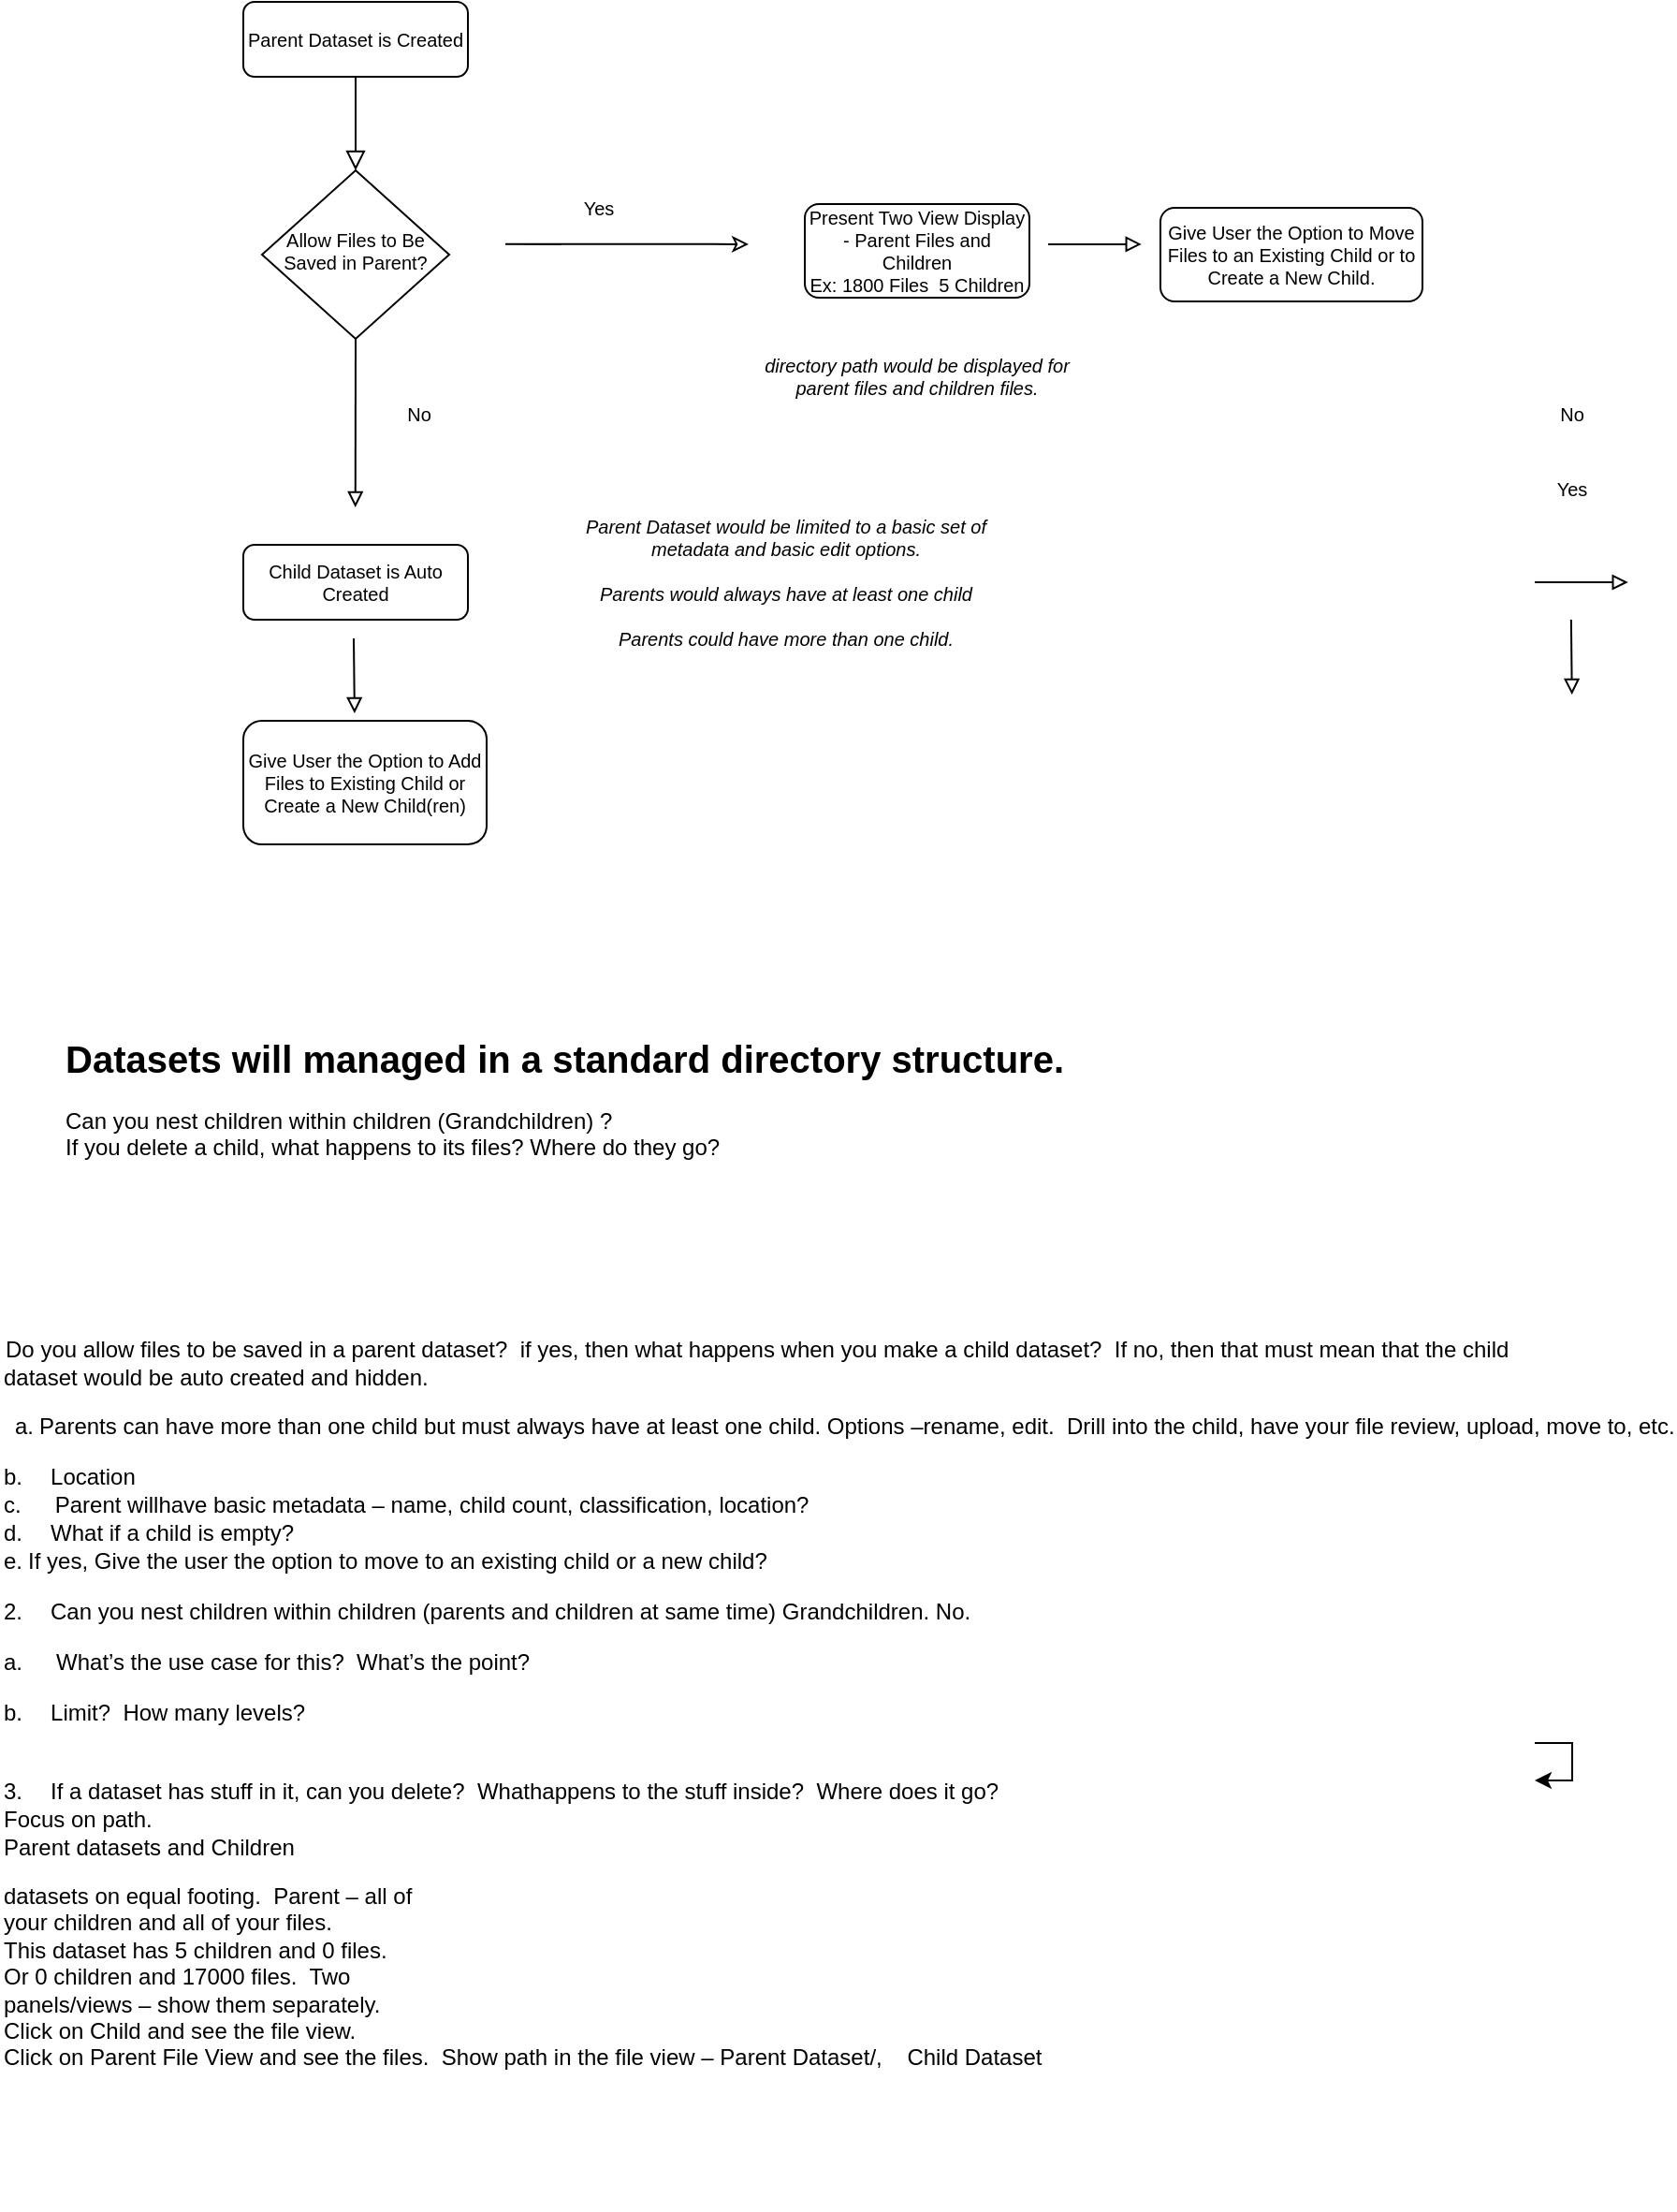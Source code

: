 <mxfile version="14.4.8" type="github" pages="3">
  <diagram id="C5RBs43oDa-KdzZeNtuy" name="Workflow/Questions">
    <mxGraphModel dx="1079" dy="846" grid="1" gridSize="10" guides="1" tooltips="1" connect="1" arrows="1" fold="1" page="1" pageScale="1" pageWidth="827" pageHeight="1169" math="0" shadow="0">
      <root>
        <mxCell id="WIyWlLk6GJQsqaUBKTNV-0" />
        <mxCell id="WIyWlLk6GJQsqaUBKTNV-1" parent="WIyWlLk6GJQsqaUBKTNV-0" />
        <mxCell id="WIyWlLk6GJQsqaUBKTNV-2" value="" style="rounded=0;html=1;jettySize=auto;orthogonalLoop=1;fontSize=11;endArrow=block;endFill=0;endSize=8;strokeWidth=1;shadow=0;labelBackgroundColor=none;edgeStyle=orthogonalEdgeStyle;" parent="WIyWlLk6GJQsqaUBKTNV-1" source="WIyWlLk6GJQsqaUBKTNV-3" target="WIyWlLk6GJQsqaUBKTNV-6" edge="1">
          <mxGeometry relative="1" as="geometry" />
        </mxCell>
        <mxCell id="WIyWlLk6GJQsqaUBKTNV-3" value="Parent Dataset is Created" style="rounded=1;whiteSpace=wrap;html=1;fontSize=10;glass=0;strokeWidth=1;shadow=0;" parent="WIyWlLk6GJQsqaUBKTNV-1" vertex="1">
          <mxGeometry x="160" y="80" width="120" height="40" as="geometry" />
        </mxCell>
        <mxCell id="WIyWlLk6GJQsqaUBKTNV-6" value="Allow Files to Be Saved in Parent?" style="rhombus;whiteSpace=wrap;html=1;shadow=0;fontFamily=Helvetica;fontSize=10;align=center;strokeWidth=1;spacing=6;spacingTop=-4;" parent="WIyWlLk6GJQsqaUBKTNV-1" vertex="1">
          <mxGeometry x="170" y="170" width="100" height="90" as="geometry" />
        </mxCell>
        <mxCell id="Qzo48M9Tub4ixmZhIlxQ-4" value="" style="edgeStyle=orthogonalEdgeStyle;rounded=0;orthogonalLoop=1;jettySize=auto;html=1;fontSize=10;endArrow=classic;endFill=0;" parent="WIyWlLk6GJQsqaUBKTNV-1" edge="1">
          <mxGeometry relative="1" as="geometry">
            <mxPoint x="330" y="209.44" as="sourcePoint" />
            <mxPoint x="430" y="209.44" as="targetPoint" />
            <Array as="points">
              <mxPoint x="300" y="209.44" />
            </Array>
          </mxGeometry>
        </mxCell>
        <mxCell id="WIyWlLk6GJQsqaUBKTNV-7" value="Present Two View Display - Parent Files and Children&lt;br&gt;Ex: 1800 Files&amp;nbsp; 5 Children" style="rounded=1;whiteSpace=wrap;html=1;fontSize=10;glass=0;strokeWidth=1;shadow=0;" parent="WIyWlLk6GJQsqaUBKTNV-1" vertex="1">
          <mxGeometry x="460" y="188" width="120" height="50" as="geometry" />
        </mxCell>
        <mxCell id="WIyWlLk6GJQsqaUBKTNV-11" value="Child Dataset is Auto Created" style="rounded=1;whiteSpace=wrap;html=1;fontSize=10;glass=0;strokeWidth=1;shadow=0;" parent="WIyWlLk6GJQsqaUBKTNV-1" vertex="1">
          <mxGeometry x="160" y="370" width="120" height="40" as="geometry" />
        </mxCell>
        <mxCell id="Qzo48M9Tub4ixmZhIlxQ-5" value="&lt;p class=&quot;MsoListParagraphCxSpFirst&quot; style=&quot;text-indent: -0.25in ; font-size: 12px&quot;&gt;&lt;font style=&quot;font-size: 12px&quot;&gt;&lt;span style=&quot;line-height: 107% ; font-family: &amp;#34;calibri light&amp;#34; , sans-serif&quot;&gt;1.&lt;span style=&quot;font-stretch: normal ; line-height: normal ; font-family: &amp;#34;times new roman&amp;#34;&quot;&gt;&amp;nbsp;&amp;nbsp;&amp;nbsp;&amp;nbsp;&amp;nbsp;&lt;/span&gt;&lt;/span&gt;&lt;span style=&quot;line-height: 107% ; font-family: &amp;#34;calibri light&amp;#34; , sans-serif&quot;&gt;Do you allow files to be saved in a parent dataset?&amp;nbsp; if&amp;nbsp;yes, then what happens when you make a child dataset?&amp;nbsp; If no, then that must mean that the child&lt;br&gt;dataset would be auto created and hidden.&amp;nbsp;&lt;/span&gt;&lt;/font&gt;&lt;/p&gt;&lt;p class=&quot;MsoListParagraphCxSpFirst&quot; style=&quot;text-indent: -0.25in ; font-size: 12px&quot;&gt;&lt;span style=&quot;font-family: &amp;#34;calibri light&amp;#34; , sans-serif ; text-indent: -0.25in&quot;&gt;&amp;nbsp; &amp;nbsp; &amp;nbsp; &amp;nbsp; &amp;nbsp;a.&lt;/span&gt;&lt;span style=&quot;text-indent: -0.25in ; font-stretch: normal ; line-height: normal ; font-family: &amp;#34;times new roman&amp;#34;&quot;&gt;&amp;nbsp;&lt;/span&gt;&lt;span style=&quot;font-family: &amp;#34;calibri light&amp;#34; , sans-serif ; text-indent: -0.25in&quot;&gt;Parents can&amp;nbsp;&lt;/span&gt;&lt;span style=&quot;font-family: &amp;#34;calibri light&amp;#34; , sans-serif ; text-indent: -0.25in&quot;&gt;have more than one child but must always have at least one child. Options –&lt;/span&gt;&lt;span style=&quot;font-family: &amp;#34;calibri light&amp;#34; , sans-serif ; text-indent: -0.25in&quot;&gt;rename, edit.&amp;nbsp; Drill into the child, have&amp;nbsp;&lt;/span&gt;&lt;span style=&quot;font-family: &amp;#34;calibri light&amp;#34; , sans-serif ; text-indent: -0.25in&quot;&gt;your file review, upload, move to, etc.&lt;/span&gt;&lt;/p&gt;&lt;span style=&quot;font-family: &amp;#34;calibri light&amp;#34; , sans-serif ; font-size: 12px ; text-indent: -0.25in&quot;&gt;b.&lt;/span&gt;&lt;span style=&quot;font-size: 12px ; text-indent: -0.25in ; font-stretch: normal ; line-height: normal ; font-family: &amp;#34;times new roman&amp;#34;&quot;&gt;&amp;nbsp; &amp;nbsp; &amp;nbsp;&lt;span style=&quot;font-family: &amp;#34;calibri light&amp;#34; , sans-serif ; text-indent: -0.25in&quot;&gt;Location&lt;/span&gt;&lt;/span&gt;&lt;br&gt;&lt;span style=&quot;font-family: &amp;#34;calibri light&amp;#34; , sans-serif ; font-size: 12px ; text-indent: -0.25in&quot;&gt;c.&lt;/span&gt;&lt;span style=&quot;font-size: 12px ; text-indent: -0.25in ; font-stretch: normal ; line-height: normal ; font-family: &amp;#34;times new roman&amp;#34;&quot;&gt;&amp;nbsp; &amp;nbsp; &amp;nbsp;&amp;nbsp;&lt;span style=&quot;font-family: &amp;#34;calibri light&amp;#34; , sans-serif ; text-indent: -0.25in&quot;&gt;Parent will&lt;/span&gt;&lt;span style=&quot;font-family: &amp;#34;calibri light&amp;#34; , sans-serif ; text-indent: -0.25in&quot;&gt;have basic metadata – name, child count, classification, location?&lt;/span&gt;&lt;/span&gt;&lt;br&gt;&lt;span style=&quot;font-family: &amp;#34;calibri light&amp;#34; , sans-serif ; font-size: 12px ; text-indent: -0.25in&quot;&gt;d.&lt;/span&gt;&lt;span style=&quot;font-size: 12px ; text-indent: -0.25in ; font-stretch: normal ; line-height: normal ; font-family: &amp;#34;times new roman&amp;#34;&quot;&gt;&amp;nbsp; &amp;nbsp; &amp;nbsp;&lt;span style=&quot;font-family: &amp;#34;calibri light&amp;#34; , sans-serif ; text-indent: -0.25in&quot;&gt;What if a&amp;nbsp;&lt;/span&gt;&lt;span style=&quot;font-family: &amp;#34;calibri light&amp;#34; , sans-serif ; text-indent: -0.25in&quot;&gt;child is empty?&lt;br&gt;&lt;/span&gt;&lt;span style=&quot;text-indent: -0.25in ; line-height: 107% ; font-family: &amp;#34;calibri light&amp;#34; , sans-serif&quot;&gt;e.&lt;span style=&quot;font-stretch: normal ; line-height: normal ; font-family: &amp;#34;times new roman&amp;#34;&quot;&gt;&amp;nbsp;&lt;/span&gt;&lt;/span&gt;&lt;span style=&quot;text-indent: -0.25in ; line-height: 107% ; font-family: &amp;#34;calibri light&amp;#34; , sans-serif&quot;&gt;If yes, Give the user the option to move to an existing child or a new child?&lt;/span&gt;&lt;span style=&quot;font-family: &amp;#34;calibri light&amp;#34; , sans-serif ; text-indent: -0.25in&quot;&gt;&lt;br&gt;&lt;/span&gt;&lt;/span&gt;&lt;br&gt;&lt;span style=&quot;font-family: &amp;#34;calibri light&amp;#34; , sans-serif ; font-size: 12px ; text-indent: -0.25in&quot;&gt;2.&lt;/span&gt;&lt;span style=&quot;font-size: 12px ; text-indent: -0.25in ; font-stretch: normal ; line-height: normal ; font-family: &amp;#34;times new roman&amp;#34;&quot;&gt;&amp;nbsp; &amp;nbsp; &amp;nbsp;&lt;span style=&quot;font-family: &amp;#34;calibri light&amp;#34; , sans-serif ; text-indent: -0.25in&quot;&gt;Can you nest&amp;nbsp;&lt;/span&gt;&lt;span style=&quot;font-family: &amp;#34;calibri light&amp;#34; , sans-serif ; text-indent: -0.25in&quot;&gt;children within children (parents and children at same time) Grandchildren. No.&lt;/span&gt;&lt;span style=&quot;font-family: &amp;#34;calibri light&amp;#34; , sans-serif ; text-indent: -0.25in&quot;&gt;&lt;br&gt;&lt;/span&gt;&lt;/span&gt;&lt;br&gt;&lt;span style=&quot;font-family: &amp;#34;calibri light&amp;#34; , sans-serif ; font-size: 12px ; text-indent: -0.25in&quot;&gt;a.&lt;/span&gt;&lt;span style=&quot;font-size: 12px ; text-indent: -0.25in ; font-stretch: normal ; line-height: normal ; font-family: &amp;#34;times new roman&amp;#34;&quot;&gt;&amp;nbsp; &amp;nbsp; &amp;nbsp;&amp;nbsp;&lt;span style=&quot;font-family: &amp;#34;calibri light&amp;#34; , sans-serif ; text-indent: -0.25in&quot;&gt;What’s the&amp;nbsp;&lt;/span&gt;&lt;span style=&quot;font-family: &amp;#34;calibri light&amp;#34; , sans-serif ; text-indent: -0.25in&quot;&gt;use case for this? &amp;nbsp;What’s the point?&lt;/span&gt;&lt;span style=&quot;font-family: &amp;#34;calibri light&amp;#34; , sans-serif ; text-indent: -0.25in&quot;&gt;&lt;br&gt;&lt;/span&gt;&lt;/span&gt;&lt;br&gt;&lt;span style=&quot;font-family: &amp;#34;calibri light&amp;#34; , sans-serif ; font-size: 12px ; text-indent: -0.25in&quot;&gt;b.&lt;/span&gt;&lt;span style=&quot;font-size: 12px ; text-indent: -0.25in ; font-stretch: normal ; line-height: normal ; font-family: &amp;#34;times new roman&amp;#34;&quot;&gt;&amp;nbsp; &amp;nbsp; &amp;nbsp;&lt;span style=&quot;font-family: &amp;#34;calibri light&amp;#34; , sans-serif ; text-indent: -0.25in&quot;&gt;Limit?&amp;nbsp; How many levels?&lt;/span&gt;&lt;br&gt;&lt;/span&gt;&lt;br&gt;&lt;span style=&quot;font-size: 12px ; text-indent: -0.25in ; font-stretch: normal ; line-height: normal ; font-family: &amp;#34;times new roman&amp;#34;&quot;&gt;&amp;nbsp; &amp;nbsp; &amp;nbsp;&amp;nbsp;&lt;span style=&quot;font-family: &amp;#34;calibri light&amp;#34; , sans-serif ; text-indent: -0.25in&quot;&gt;&amp;nbsp;&lt;/span&gt;&lt;br&gt;&lt;/span&gt;&lt;span style=&quot;font-family: &amp;#34;calibri light&amp;#34; , sans-serif ; font-size: 12px ; text-indent: -0.25in&quot;&gt;3.&lt;/span&gt;&lt;span style=&quot;font-size: 12px ; text-indent: -0.25in ; font-stretch: normal ; line-height: normal ; font-family: &amp;#34;times new roman&amp;#34;&quot;&gt;&amp;nbsp; &amp;nbsp; &amp;nbsp;&lt;span style=&quot;font-family: &amp;#34;calibri light&amp;#34; , sans-serif ; text-indent: -0.25in&quot;&gt;If a dataset&amp;nbsp;&lt;/span&gt;&lt;span style=&quot;font-family: &amp;#34;calibri light&amp;#34; , sans-serif ; text-indent: -0.25in&quot;&gt;has stuff in it, can you delete?&amp;nbsp; What&lt;/span&gt;&lt;span style=&quot;font-family: &amp;#34;calibri light&amp;#34; , sans-serif ; text-indent: -0.25in&quot;&gt;happens to the stuff inside?&amp;nbsp; Where does i&lt;/span&gt;&lt;span style=&quot;font-family: &amp;#34;calibri light&amp;#34; , sans-serif ; text-indent: -0.25in&quot;&gt;t go?&lt;/span&gt;&lt;span style=&quot;font-family: &amp;#34;calibri light&amp;#34; , sans-serif&quot;&gt;&amp;nbsp;&lt;/span&gt;&lt;span style=&quot;font-family: &amp;#34;calibri light&amp;#34; , sans-serif ; text-indent: -0.25in&quot;&gt;&lt;br&gt;&lt;/span&gt;&lt;/span&gt;&lt;span style=&quot;font-size: 12px ; font-family: &amp;#34;calibri light&amp;#34; , sans-serif&quot;&gt;Focus on path.&lt;/span&gt;&lt;br&gt;&lt;span style=&quot;font-size: 12px ; font-family: &amp;#34;calibri light&amp;#34; , sans-serif&quot;&gt;Parent datasets and Children&lt;/span&gt;&lt;br&gt;&lt;p class=&quot;MsoNormal&quot; style=&quot;font-size: 12px&quot;&gt;&lt;span style=&quot;line-height: 107% ; font-family: &amp;#34;calibri light&amp;#34; , sans-serif&quot;&gt;&lt;font style=&quot;font-size: 12px&quot;&gt;datasets on equal footing.&amp;nbsp; Parent – all of&lt;br&gt;your children and all of your files.&amp;nbsp;&lt;br&gt;This dataset has 5 children and 0 files.&amp;nbsp;&lt;br&gt;Or 0 children and 17000 files.&amp;nbsp; Two&lt;br&gt;panels/views – show them separately.&amp;nbsp;&amp;nbsp;&lt;br&gt;Click on Child and see the file view.&amp;nbsp;&lt;br&gt;Click on Parent File View and see the files.&amp;nbsp; Show path in the file view – Parent Dataset/,&amp;nbsp;&amp;nbsp;&amp;nbsp; Child Dataset&amp;nbsp;&amp;nbsp; &lt;/font&gt;&lt;/span&gt;&lt;/p&gt;&lt;br&gt;&lt;br&gt;&lt;p class=&quot;MsoListParagraph&quot; style=&quot;font-size: 12px&quot;&gt;&lt;span style=&quot;line-height: 107% ; font-family: &amp;#34;calibri light&amp;#34; , sans-serif&quot;&gt;&lt;font style=&quot;font-size: 12px&quot;&gt;&amp;nbsp;&lt;/font&gt;&lt;/span&gt;&lt;/p&gt;" style="text;html=1;resizable=0;autosize=1;align=left;verticalAlign=middle;points=[];fillColor=none;strokeColor=none;rounded=0;fontSize=10;" parent="WIyWlLk6GJQsqaUBKTNV-1" vertex="1">
          <mxGeometry x="30" y="790" width="820" height="460" as="geometry" />
        </mxCell>
        <mxCell id="Qzo48M9Tub4ixmZhIlxQ-6" style="edgeStyle=orthogonalEdgeStyle;rounded=0;orthogonalLoop=1;jettySize=auto;html=1;fontSize=10;" parent="WIyWlLk6GJQsqaUBKTNV-1" source="Qzo48M9Tub4ixmZhIlxQ-5" target="Qzo48M9Tub4ixmZhIlxQ-5" edge="1">
          <mxGeometry relative="1" as="geometry" />
        </mxCell>
        <mxCell id="Qzo48M9Tub4ixmZhIlxQ-7" value="Give User the Option to Add Files to Existing Child or Create a New Child(ren)" style="rounded=1;whiteSpace=wrap;html=1;fontSize=10;glass=0;strokeWidth=1;shadow=0;" parent="WIyWlLk6GJQsqaUBKTNV-1" vertex="1">
          <mxGeometry x="160" y="464" width="130" height="66" as="geometry" />
        </mxCell>
        <mxCell id="Qzo48M9Tub4ixmZhIlxQ-8" value="" style="endArrow=block;html=1;fontSize=10;endFill=0;" parent="WIyWlLk6GJQsqaUBKTNV-1" edge="1">
          <mxGeometry width="50" height="50" relative="1" as="geometry">
            <mxPoint x="219" y="420" as="sourcePoint" />
            <mxPoint x="219.44" y="460" as="targetPoint" />
          </mxGeometry>
        </mxCell>
        <mxCell id="Qzo48M9Tub4ixmZhIlxQ-11" value="&lt;h1&gt;Datasets will managed in a standard directory structure.&lt;/h1&gt;&lt;div style=&quot;font-size: 12px&quot;&gt;&lt;font style=&quot;font-size: 12px ; font-weight: normal&quot;&gt;Can you nest children within children (Grandchildren) ?&lt;/font&gt;&lt;/div&gt;&lt;div style=&quot;font-size: 12px&quot;&gt;&lt;font style=&quot;font-size: 12px ; font-weight: normal&quot;&gt;If you delete a child, what happens to its files? Where do they go?&lt;/font&gt;&lt;/div&gt;" style="text;html=1;strokeColor=none;fillColor=none;spacing=5;spacingTop=-20;whiteSpace=wrap;overflow=hidden;rounded=0;fontSize=10;align=left;fontStyle=1" parent="WIyWlLk6GJQsqaUBKTNV-1" vertex="1">
          <mxGeometry x="60" y="630" width="560" height="80" as="geometry" />
        </mxCell>
        <mxCell id="Qzo48M9Tub4ixmZhIlxQ-14" value="" style="endArrow=block;html=1;fontSize=10;endFill=0;" parent="WIyWlLk6GJQsqaUBKTNV-1" edge="1">
          <mxGeometry width="50" height="50" relative="1" as="geometry">
            <mxPoint x="869.44" y="410" as="sourcePoint" />
            <mxPoint x="869.88" y="450" as="targetPoint" />
          </mxGeometry>
        </mxCell>
        <mxCell id="Qzo48M9Tub4ixmZhIlxQ-15" value="" style="endArrow=block;html=1;fontSize=10;endFill=0;" parent="WIyWlLk6GJQsqaUBKTNV-1" edge="1">
          <mxGeometry width="50" height="50" relative="1" as="geometry">
            <mxPoint x="220" y="260" as="sourcePoint" />
            <mxPoint x="219.88" y="350" as="targetPoint" />
          </mxGeometry>
        </mxCell>
        <mxCell id="Qzo48M9Tub4ixmZhIlxQ-16" value="Give User the Option to Move Files to an Existing Child or to Create a New Child." style="rounded=1;whiteSpace=wrap;html=1;fontSize=10;glass=0;strokeWidth=1;shadow=0;" parent="WIyWlLk6GJQsqaUBKTNV-1" vertex="1">
          <mxGeometry x="650" y="190" width="140" height="50" as="geometry" />
        </mxCell>
        <mxCell id="Qzo48M9Tub4ixmZhIlxQ-17" value="No" style="text;html=1;strokeColor=none;fillColor=none;align=center;verticalAlign=middle;whiteSpace=wrap;rounded=0;fontSize=10;" parent="WIyWlLk6GJQsqaUBKTNV-1" vertex="1">
          <mxGeometry x="850" y="290" width="40" height="20" as="geometry" />
        </mxCell>
        <mxCell id="Qzo48M9Tub4ixmZhIlxQ-18" value="Yes" style="text;html=1;strokeColor=none;fillColor=none;align=center;verticalAlign=middle;whiteSpace=wrap;rounded=0;fontSize=10;" parent="WIyWlLk6GJQsqaUBKTNV-1" vertex="1">
          <mxGeometry x="850" y="330" width="40" height="20" as="geometry" />
        </mxCell>
        <mxCell id="Qzo48M9Tub4ixmZhIlxQ-19" value="" style="endArrow=block;html=1;fontSize=10;endFill=0;" parent="WIyWlLk6GJQsqaUBKTNV-1" edge="1">
          <mxGeometry width="50" height="50" relative="1" as="geometry">
            <mxPoint x="850" y="390" as="sourcePoint" />
            <mxPoint x="899.88" y="390" as="targetPoint" />
          </mxGeometry>
        </mxCell>
        <mxCell id="Qzo48M9Tub4ixmZhIlxQ-20" value="" style="endArrow=block;html=1;fontSize=10;endFill=0;" parent="WIyWlLk6GJQsqaUBKTNV-1" edge="1">
          <mxGeometry width="50" height="50" relative="1" as="geometry">
            <mxPoint x="590" y="209.44" as="sourcePoint" />
            <mxPoint x="639.88" y="209.44" as="targetPoint" />
          </mxGeometry>
        </mxCell>
        <mxCell id="Qzo48M9Tub4ixmZhIlxQ-22" value="Parent Dataset would be limited to a basic set of metadata and basic edit options.&lt;br&gt;&lt;br&gt;Parents would always have at least one child&lt;br&gt;&lt;br&gt;Parents could have more than one child." style="text;html=1;strokeColor=none;fillColor=none;align=center;verticalAlign=middle;whiteSpace=wrap;rounded=0;fontSize=10;fontStyle=2" parent="WIyWlLk6GJQsqaUBKTNV-1" vertex="1">
          <mxGeometry x="330" y="370" width="240" height="40" as="geometry" />
        </mxCell>
        <mxCell id="Qzo48M9Tub4ixmZhIlxQ-23" value="directory path would be displayed for parent files and children files." style="text;html=1;strokeColor=none;fillColor=none;align=center;verticalAlign=middle;whiteSpace=wrap;rounded=0;fontSize=10;fontStyle=2" parent="WIyWlLk6GJQsqaUBKTNV-1" vertex="1">
          <mxGeometry x="435" y="260" width="170" height="40" as="geometry" />
        </mxCell>
        <mxCell id="Qzo48M9Tub4ixmZhIlxQ-24" value="No" style="text;html=1;strokeColor=none;fillColor=none;align=center;verticalAlign=middle;whiteSpace=wrap;rounded=0;fontSize=10;" parent="WIyWlLk6GJQsqaUBKTNV-1" vertex="1">
          <mxGeometry x="234" y="290" width="40" height="20" as="geometry" />
        </mxCell>
        <mxCell id="Qzo48M9Tub4ixmZhIlxQ-25" value="Yes" style="text;html=1;strokeColor=none;fillColor=none;align=center;verticalAlign=middle;whiteSpace=wrap;rounded=0;fontSize=10;" parent="WIyWlLk6GJQsqaUBKTNV-1" vertex="1">
          <mxGeometry x="330" y="180" width="40" height="20" as="geometry" />
        </mxCell>
      </root>
    </mxGraphModel>
  </diagram>
  <diagram id="KvfVyGPtm7rlMS8_G1Ul" name="UI">
    <mxGraphModel dx="1673" dy="-804" grid="1" gridSize="10" guides="1" tooltips="1" connect="1" arrows="1" fold="1" page="1" pageScale="1" pageWidth="1100" pageHeight="850" math="0" shadow="0">
      <root>
        <mxCell id="kOFa79KxeKtVWTGNYDuU-0" />
        <mxCell id="kOFa79KxeKtVWTGNYDuU-1" parent="kOFa79KxeKtVWTGNYDuU-0" />
        <mxCell id="kOFa79KxeKtVWTGNYDuU-2" value="" style="rounded=0;whiteSpace=wrap;html=1;fillColor=#3333FF;" parent="kOFa79KxeKtVWTGNYDuU-1" vertex="1">
          <mxGeometry x="41" y="1730" width="1069" height="60" as="geometry" />
        </mxCell>
        <mxCell id="kOFa79KxeKtVWTGNYDuU-3" value="&lt;font style=&quot;font-size: 14px&quot;&gt;FEEDBACK&lt;/font&gt;" style="rounded=1;whiteSpace=wrap;html=1;fillColor=#FF8000;strokeColor=#FF8000;fontColor=#FFFFFF;" parent="kOFa79KxeKtVWTGNYDuU-1" vertex="1">
          <mxGeometry x="978" y="1740" width="120" height="40" as="geometry" />
        </mxCell>
        <mxCell id="kOFa79KxeKtVWTGNYDuU-4" value="" style="shape=image;html=1;verticalAlign=top;verticalLabelPosition=bottom;labelBackgroundColor=#ffffff;imageAspect=0;aspect=fixed;image=https://cdn3.iconfinder.com/data/icons/social-media-2125/78/bell-128.png;strokeColor=#FF8000;fillColor=#FF8000;fontColor=#FFFFFF;" parent="kOFa79KxeKtVWTGNYDuU-1" vertex="1">
          <mxGeometry x="916" y="1740" width="37" height="37" as="geometry" />
        </mxCell>
        <mxCell id="kOFa79KxeKtVWTGNYDuU-5" value="" style="whiteSpace=wrap;html=1;shape=mxgraph.basic.octagon2;align=center;verticalAlign=middle;dx=12;shadow=0;sketch=0;fontSize=20;fontColor=#808080;fillColor=#FF8000;strokeColor=#FF8000;" parent="kOFa79KxeKtVWTGNYDuU-1" vertex="1">
          <mxGeometry x="51" y="1736.5" width="56" height="42" as="geometry" />
        </mxCell>
        <mxCell id="kOFa79KxeKtVWTGNYDuU-6" value="Eva" style="text;html=1;strokeColor=none;fillColor=none;align=center;verticalAlign=middle;whiteSpace=wrap;rounded=0;shadow=0;sketch=0;fontSize=20;fontColor=#FFFFFF;fontStyle=1" parent="kOFa79KxeKtVWTGNYDuU-1" vertex="1">
          <mxGeometry x="117" y="1750" width="40" height="20" as="geometry" />
        </mxCell>
        <mxCell id="kOFa79KxeKtVWTGNYDuU-7" value="" style="html=1;verticalLabelPosition=bottom;align=center;labelBackgroundColor=#ffffff;verticalAlign=top;strokeWidth=2;shadow=0;dashed=0;shape=mxgraph.ios7.icons.user;sketch=0;fontSize=20;fontColor=#FFFFFF;fillColor=#FFFFFF;" parent="kOFa79KxeKtVWTGNYDuU-1" vertex="1">
          <mxGeometry x="764" y="1745" width="30" height="30" as="geometry" />
        </mxCell>
        <mxCell id="kOFa79KxeKtVWTGNYDuU-8" value="John Doe" style="text;html=1;strokeColor=none;fillColor=none;align=center;verticalAlign=middle;whiteSpace=wrap;rounded=0;shadow=0;sketch=0;fontSize=19;fontColor=#FFFFFF;" parent="kOFa79KxeKtVWTGNYDuU-1" vertex="1">
          <mxGeometry x="807.5" y="1750" width="94" height="20" as="geometry" />
        </mxCell>
        <mxCell id="kOFa79KxeKtVWTGNYDuU-9" value="&amp;lt;Classification Here&amp;gt;" style="rounded=0;whiteSpace=wrap;html=1;shadow=0;sketch=0;fontSize=12;align=center;fillColor=#FFFF33;" parent="kOFa79KxeKtVWTGNYDuU-1" vertex="1">
          <mxGeometry x="41" y="1710" width="1069" height="20" as="geometry" />
        </mxCell>
        <mxCell id="kOFa79KxeKtVWTGNYDuU-10" value="" style="rounded=0;whiteSpace=wrap;html=1;" parent="kOFa79KxeKtVWTGNYDuU-1" vertex="1">
          <mxGeometry x="41" y="1789" width="1069" height="750" as="geometry" />
        </mxCell>
        <mxCell id="kOFa79KxeKtVWTGNYDuU-11" value="" style="line;strokeWidth=1;fillColor=none;align=left;verticalAlign=middle;spacingTop=-1;spacingLeft=3;spacingRight=3;rotatable=0;labelPosition=right;points=[];portConstraint=eastwest;sketch=0;direction=south;" parent="kOFa79KxeKtVWTGNYDuU-1" vertex="1">
          <mxGeometry x="296" y="1795" width="8" height="745" as="geometry" />
        </mxCell>
        <mxCell id="kOFa79KxeKtVWTGNYDuU-21" value="" style="line;strokeWidth=1;fillColor=none;align=left;verticalAlign=middle;spacingTop=-1;spacingLeft=3;spacingRight=3;rotatable=0;labelPosition=right;points=[];portConstraint=eastwest;sketch=0;direction=south;" parent="kOFa79KxeKtVWTGNYDuU-1" vertex="1">
          <mxGeometry x="572" y="1790" width="8" height="750" as="geometry" />
        </mxCell>
        <mxCell id="kOFa79KxeKtVWTGNYDuU-22" value="" style="perimeter=none;dashed=0;shape=mxgraph.gmdl.triangle;strokeColor=none;fillColor=#666666;direction=south;aspect=fixed;" parent="kOFa79KxeKtVWTGNYDuU-1" vertex="1">
          <mxGeometry x="284.75" y="2248" width="8" height="16" as="geometry">
            <mxPoint x="-27" as="offset" />
          </mxGeometry>
        </mxCell>
        <mxCell id="kOFa79KxeKtVWTGNYDuU-24" value="" style="html=1;shadow=0;dashed=0;shape=mxgraph.bootstrap.rrect;rSize=5;strokeColor=#DFDFDF;html=1;whiteSpace=wrap;fillColor=#FFFFFF;fontColor=#495057;" parent="kOFa79KxeKtVWTGNYDuU-1" vertex="1">
          <mxGeometry x="304" y="1793" width="260" height="300" as="geometry" />
        </mxCell>
        <mxCell id="kOFa79KxeKtVWTGNYDuU-25" value="&lt;font style=&quot;font-size: 16px&quot;&gt;Dataset Title #1&lt;/font&gt;&lt;br&gt;Guide: 123456/1258d25s8f22f&lt;br&gt;other data goes here" style="html=1;shadow=0;dashed=0;shape=mxgraph.bootstrap.topButton;rSize=5;perimeter=none;whiteSpace=wrap;resizeWidth=1;align=left;spacing=10;verticalAlign=top;fillColor=#0085FC;strokeColor=#0085FC;fontColor=#ffffff;" parent="kOFa79KxeKtVWTGNYDuU-24" vertex="1">
          <mxGeometry width="260" height="100" relative="1" as="geometry" />
        </mxCell>
        <mxCell id="kOFa79KxeKtVWTGNYDuU-26" value="&lt;font style=&quot;font-size: 16px&quot;&gt;Dataset Title #2&lt;/font&gt;&lt;br&gt;Guide: 185576/58d6s8dd222dgf8&lt;br&gt;Other data goes here&lt;br&gt;&lt;br&gt;&lt;br&gt;" style="strokeColor=inherit;fillColor=inherit;gradientColor=inherit;fontColor=inherit;html=1;shadow=0;dashed=0;perimeter=none;whiteSpace=wrap;resizeWidth=1;align=left;spacing=10;" parent="kOFa79KxeKtVWTGNYDuU-24" vertex="1">
          <mxGeometry width="260" height="100" relative="1" as="geometry">
            <mxPoint y="100" as="offset" />
          </mxGeometry>
        </mxCell>
        <mxCell id="kOFa79KxeKtVWTGNYDuU-27" value="&lt;font style=&quot;font-size: 16px&quot;&gt;Dataset Title #3&lt;/font&gt;&lt;br&gt;Guide: 123456/88d55s6c8fs6&lt;br&gt;other data goes here&lt;br&gt;&lt;br&gt;&lt;br&gt;" style="strokeColor=inherit;fillColor=inherit;gradientColor=inherit;fontColor=inherit;html=1;shadow=0;dashed=0;shape=mxgraph.bootstrap.bottomButton;rSize=5;perimeter=none;whiteSpace=wrap;resizeWidth=1;resizeHeight=0;align=left;spacing=10;" parent="kOFa79KxeKtVWTGNYDuU-24" vertex="1">
          <mxGeometry y="1" width="260" height="100" relative="1" as="geometry">
            <mxPoint y="-100" as="offset" />
          </mxGeometry>
        </mxCell>
        <mxCell id="kOFa79KxeKtVWTGNYDuU-29" value="" style="html=1;verticalLabelPosition=bottom;labelBackgroundColor=#ffffff;verticalAlign=top;shadow=0;dashed=0;strokeWidth=2;shape=mxgraph.ios7.misc.scroll_(vertical);fillColor=#a0a0a0;sketch=0;" parent="kOFa79KxeKtVWTGNYDuU-1" vertex="1">
          <mxGeometry x="568" y="1820" width="6" height="80" as="geometry" />
        </mxCell>
        <mxCell id="kOFa79KxeKtVWTGNYDuU-30" value="" style="group" parent="kOFa79KxeKtVWTGNYDuU-1" connectable="0" vertex="1">
          <mxGeometry x="577" y="1795" width="530" height="500" as="geometry" />
        </mxCell>
        <mxCell id="kOFa79KxeKtVWTGNYDuU-31" value="Dataset Title #1" style="shape=rect;fillColor=#ffffff;strokeColor=#eeeeee;shadow=1;fontColor=#000000;fontSize=23;fontStyle=0;verticalAlign=top;spacingBottom=0;spacingLeft=16;spacingTop=20;align=left;rounded=0;" parent="kOFa79KxeKtVWTGNYDuU-30" vertex="1">
          <mxGeometry width="530" height="500" as="geometry" />
        </mxCell>
        <mxCell id="kOFa79KxeKtVWTGNYDuU-32" value="Guide: 123456/1258d25s8f22f" style="text;fontSize=12;fontStyle=4;verticalAlign=middle;spacingBottom=0;spacingLeft=16;resizeWidth=1;fontColor=#0645AD;" parent="kOFa79KxeKtVWTGNYDuU-31" vertex="1">
          <mxGeometry width="530" height="20" relative="1" as="geometry">
            <mxPoint y="59" as="offset" />
          </mxGeometry>
        </mxCell>
        <mxCell id="kOFa79KxeKtVWTGNYDuU-33" value="Description:&#xa;&#xa;&#xa;Originating Org:&#xa;&#xa;Data Steward:&#xa;&#xa;Location:&#xa;&#xa;Format:&#xa;&#xa;Data Classification:&#xa;&#xa;RCS Value(s):&#xa;&#xa;PII:&#xa;&#xa;PII Type:&#xa;&#xa;System of Record:&#xa;&#xa;IMO Assigned:&#xa;" style="text;whiteSpace=wrap;fontSize=13;spacing=16;spacingTop=-4;resizeWidth=1;resizeHeight=1;fontStyle=1" parent="kOFa79KxeKtVWTGNYDuU-31" vertex="1">
          <mxGeometry width="163.077" height="333.333" relative="1" as="geometry">
            <mxPoint x="5" y="80" as="offset" />
          </mxGeometry>
        </mxCell>
        <mxCell id="kOFa79KxeKtVWTGNYDuU-34" value="Assign" style="shape=rect;strokeColor=#666666;fontColor=#333333;fontStyle=1;shadow=1;rounded=1;fillColor=#F8F9FA;" parent="kOFa79KxeKtVWTGNYDuU-31" vertex="1">
          <mxGeometry y="1" width="70" height="40" relative="1" as="geometry">
            <mxPoint x="8" y="-47" as="offset" />
          </mxGeometry>
        </mxCell>
        <mxCell id="kOFa79KxeKtVWTGNYDuU-35" value="Review" style="shape=rect;strokeColor=#666666;fontColor=#333333;fontStyle=1;shadow=1;sketch=0;rounded=1;fillColor=#F8F9FA;" parent="kOFa79KxeKtVWTGNYDuU-31" vertex="1">
          <mxGeometry y="1" width="70" height="40" relative="1" as="geometry">
            <mxPoint x="86" y="-48" as="offset" />
          </mxGeometry>
        </mxCell>
        <mxCell id="kOFa79KxeKtVWTGNYDuU-36" value="&amp;lt;Classification Here&amp;gt;" style="rounded=0;whiteSpace=wrap;html=1;shadow=0;sketch=0;fontSize=12;align=center;fillColor=#FFFF33;" parent="kOFa79KxeKtVWTGNYDuU-31" vertex="1">
          <mxGeometry y="0.63" width="530" height="18.519" as="geometry" />
        </mxCell>
        <mxCell id="kOFa79KxeKtVWTGNYDuU-37" value="This dataset contains information that someone might find interesting. Who that person is and why they might care is anyone&#39;s guess." style="text;whiteSpace=wrap;fontSize=10;spacing=16;spacingTop=-4;resizeWidth=1;resizeHeight=1;" parent="kOFa79KxeKtVWTGNYDuU-31" vertex="1">
          <mxGeometry x="152.885" y="74.074" width="336.346" height="55.556" as="geometry" />
        </mxCell>
        <mxCell id="kOFa79KxeKtVWTGNYDuU-38" value="PPP/QQQ/RRR/ZZZ&#xa;" style="text;whiteSpace=wrap;fontSize=10;spacing=16;spacingTop=-4;resizeWidth=1;resizeHeight=1;" parent="kOFa79KxeKtVWTGNYDuU-31" vertex="1">
          <mxGeometry x="152.885" y="128.63" width="336.346" height="37.037" as="geometry" />
        </mxCell>
        <mxCell id="kOFa79KxeKtVWTGNYDuU-39" value="Bob Ross" style="text;whiteSpace=wrap;fontSize=10;spacing=16;spacingTop=-4;resizeWidth=1;resizeHeight=1;" parent="kOFa79KxeKtVWTGNYDuU-31" vertex="1">
          <mxGeometry x="152.885" y="157.408" width="336.346" height="37.037" as="geometry" />
        </mxCell>
        <mxCell id="kOFa79KxeKtVWTGNYDuU-40" value="Warehouse B" style="text;whiteSpace=wrap;fontSize=10;spacing=16;spacingTop=-4;resizeWidth=1;resizeHeight=1;" parent="kOFa79KxeKtVWTGNYDuU-31" vertex="1">
          <mxGeometry x="152.885" y="189.996" width="336.346" height="37.037" as="geometry" />
        </mxCell>
        <mxCell id="kOFa79KxeKtVWTGNYDuU-41" value="Paper, CD, DVD" style="text;whiteSpace=wrap;fontSize=10;spacing=16;spacingTop=-4;resizeWidth=1;resizeHeight=1;" parent="kOFa79KxeKtVWTGNYDuU-31" vertex="1">
          <mxGeometry x="152.885" y="220.004" width="336.346" height="37.037" as="geometry" />
        </mxCell>
        <mxCell id="kOFa79KxeKtVWTGNYDuU-42" value="Spooky" style="text;whiteSpace=wrap;fontSize=10;spacing=16;spacingTop=-4;resizeWidth=1;resizeHeight=1;" parent="kOFa79KxeKtVWTGNYDuU-31" vertex="1">
          <mxGeometry x="152.885" y="250.001" width="336.346" height="37.037" as="geometry" />
        </mxCell>
        <mxCell id="kOFa79KxeKtVWTGNYDuU-43" value="RCS 10-38 1a" style="text;whiteSpace=wrap;fontSize=10;spacing=16;spacingTop=-4;resizeWidth=1;resizeHeight=1;fontColor=#0645AD;fontStyle=4" parent="kOFa79KxeKtVWTGNYDuU-31" vertex="1">
          <mxGeometry x="152.885" y="279.999" width="336.346" height="37.037" as="geometry" />
        </mxCell>
        <mxCell id="kOFa79KxeKtVWTGNYDuU-44" value="Yes" style="text;whiteSpace=wrap;fontSize=10;spacing=16;spacingTop=-4;resizeWidth=1;resizeHeight=1;" parent="kOFa79KxeKtVWTGNYDuU-31" vertex="1">
          <mxGeometry x="152.885" y="309.997" width="336.346" height="37.037" as="geometry" />
        </mxCell>
        <mxCell id="kOFa79KxeKtVWTGNYDuU-45" value="US Persons" style="text;whiteSpace=wrap;fontSize=10;spacing=16;spacingTop=-4;resizeWidth=1;resizeHeight=1;" parent="kOFa79KxeKtVWTGNYDuU-31" vertex="1">
          <mxGeometry x="152.885" y="340.005" width="336.346" height="37.037" as="geometry" />
        </mxCell>
        <mxCell id="kOFa79KxeKtVWTGNYDuU-46" value="Rocky" style="text;whiteSpace=wrap;fontSize=10;spacing=16;spacingTop=-4;resizeWidth=1;resizeHeight=1;" parent="kOFa79KxeKtVWTGNYDuU-31" vertex="1">
          <mxGeometry x="152.885" y="370.003" width="336.346" height="37.037" as="geometry" />
        </mxCell>
        <mxCell id="kOFa79KxeKtVWTGNYDuU-47" value="Cindy-Luo Who" style="text;whiteSpace=wrap;fontSize=10;spacing=16;spacingTop=-4;resizeWidth=1;resizeHeight=1;" parent="kOFa79KxeKtVWTGNYDuU-31" vertex="1">
          <mxGeometry x="152.885" y="400.003" width="336.346" height="37.037" as="geometry" />
        </mxCell>
        <mxCell id="kOFa79KxeKtVWTGNYDuU-48" value="" style="shape=ellipse;dashed=0;strokeColor=none;shadow=1;fontSize=13;align=center;verticalAlign=top;labelPosition=center;verticalLabelPosition=bottom;html=1;aspect=fixed;fillColor=#F8F9FA;" parent="kOFa79KxeKtVWTGNYDuU-30" vertex="1">
          <mxGeometry x="408.976" y="30" width="23.953" height="23.953" as="geometry" />
        </mxCell>
        <mxCell id="kOFa79KxeKtVWTGNYDuU-49" value="" style="dashed=0;html=1;shape=mxgraph.gmdl.edit;strokeColor=none;fillColor=#737373;shadow=0;" parent="kOFa79KxeKtVWTGNYDuU-48" vertex="1">
          <mxGeometry x="7.699" y="7.699" width="8.555" height="8.555" as="geometry" />
        </mxCell>
        <mxCell id="kOFa79KxeKtVWTGNYDuU-50" value="" style="shape=ellipse;dashed=0;strokeColor=none;shadow=1;fontSize=13;align=center;verticalAlign=top;labelPosition=center;verticalLabelPosition=bottom;html=1;aspect=fixed;fillColor=#F8F9FA;" parent="kOFa79KxeKtVWTGNYDuU-30" vertex="1">
          <mxGeometry x="498.283" y="30" width="23.953" height="23.953" as="geometry" />
        </mxCell>
        <mxCell id="kOFa79KxeKtVWTGNYDuU-51" value="" style="dashed=0;html=1;shape=mxgraph.gmdl.x;strokeColor=#737373;strokeWidth=2;shadow=0;" parent="kOFa79KxeKtVWTGNYDuU-50" vertex="1">
          <mxGeometry x="8.555" y="8.555" width="6.844" height="6.844" as="geometry" />
        </mxCell>
        <mxCell id="kOFa79KxeKtVWTGNYDuU-52" value="" style="shape=ellipse;dashed=0;strokeColor=none;shadow=1;fontSize=13;align=center;verticalAlign=top;labelPosition=center;verticalLabelPosition=bottom;html=1;aspect=fixed;rounded=1;sketch=0;fillColor=#F8F9FA;" parent="kOFa79KxeKtVWTGNYDuU-30" vertex="1">
          <mxGeometry x="439.858" y="30" width="23.953" height="23.953" as="geometry" />
        </mxCell>
        <mxCell id="kOFa79KxeKtVWTGNYDuU-53" value="" style="dashed=0;html=1;shape=mxgraph.gmdl.star;strokeColor=none;fillColor=#737373;shadow=0;" parent="kOFa79KxeKtVWTGNYDuU-52" vertex="1">
          <mxGeometry x="7.699" y="7.699" width="8.555" height="8.555" as="geometry" />
        </mxCell>
        <mxCell id="kOFa79KxeKtVWTGNYDuU-54" value="" style="shape=ellipse;dashed=0;strokeColor=none;shadow=1;fontSize=13;align=center;verticalAlign=top;labelPosition=center;verticalLabelPosition=bottom;html=1;aspect=fixed;rounded=1;sketch=0;fillColor=#F8F9FA;" parent="kOFa79KxeKtVWTGNYDuU-30" vertex="1">
          <mxGeometry x="469.071" y="30" width="23.953" height="23.953" as="geometry" />
        </mxCell>
        <mxCell id="kOFa79KxeKtVWTGNYDuU-55" value="" style="dashed=0;html=1;shape=mxgraph.gmdl.cloud;strokeColor=none;fillColor=#737373;shadow=0;" parent="kOFa79KxeKtVWTGNYDuU-54" vertex="1">
          <mxGeometry x="6.844" y="8.555" width="10.265" height="6.844" as="geometry" />
        </mxCell>
        <mxCell id="kOFa79KxeKtVWTGNYDuU-59" value="PII Type" style="rounded=1;fillColor=#F1F2F4;strokeColor=none;html=1;fontColor=#596780;align=left;fontSize=12;spacingLeft=10;shadow=0;sketch=0;" parent="kOFa79KxeKtVWTGNYDuU-1" vertex="1">
          <mxGeometry x="58.75" y="1997" width="230" height="30" as="geometry" />
        </mxCell>
        <mxCell id="kOFa79KxeKtVWTGNYDuU-60" value="" style="shape=triangle;direction=south;fillColor=#596780;strokeColor=none;html=1" parent="kOFa79KxeKtVWTGNYDuU-59" vertex="1">
          <mxGeometry x="1" y="0.5" width="12" height="6" relative="1" as="geometry">
            <mxPoint x="-20" y="-3" as="offset" />
          </mxGeometry>
        </mxCell>
        <mxCell id="kOFa79KxeKtVWTGNYDuU-61" value="Select RCS" style="rounded=1;fillColor=#F1F2F4;strokeColor=none;html=1;fontColor=#596780;align=left;fontSize=12;spacingLeft=10;shadow=0;sketch=0;" parent="kOFa79KxeKtVWTGNYDuU-1" vertex="1">
          <mxGeometry x="58.75" y="1947" width="230" height="30" as="geometry" />
        </mxCell>
        <mxCell id="kOFa79KxeKtVWTGNYDuU-62" value="" style="shape=triangle;direction=south;fillColor=#596780;strokeColor=none;html=1" parent="kOFa79KxeKtVWTGNYDuU-61" vertex="1">
          <mxGeometry x="1" y="0.5" width="12" height="6" relative="1" as="geometry">
            <mxPoint x="-20" y="-3" as="offset" />
          </mxGeometry>
        </mxCell>
        <mxCell id="kOFa79KxeKtVWTGNYDuU-63" value="Record Type" style="rounded=1;fillColor=#F1F2F4;strokeColor=none;html=1;fontColor=#596780;align=left;fontSize=12;spacingLeft=10;shadow=0;sketch=0;" parent="kOFa79KxeKtVWTGNYDuU-1" vertex="1">
          <mxGeometry x="58.75" y="2047" width="230" height="30" as="geometry" />
        </mxCell>
        <mxCell id="kOFa79KxeKtVWTGNYDuU-64" value="" style="shape=triangle;direction=south;fillColor=#596780;strokeColor=none;html=1" parent="kOFa79KxeKtVWTGNYDuU-63" vertex="1">
          <mxGeometry x="1" y="0.5" width="12" height="6" relative="1" as="geometry">
            <mxPoint x="-20" y="-3" as="offset" />
          </mxGeometry>
        </mxCell>
        <mxCell id="kOFa79KxeKtVWTGNYDuU-65" value="Select Format&amp;nbsp;" style="rounded=1;fillColor=#F1F2F4;strokeColor=none;html=1;fontColor=#596780;align=left;fontSize=12;spacingLeft=10;shadow=0;sketch=0;" parent="kOFa79KxeKtVWTGNYDuU-1" vertex="1">
          <mxGeometry x="58.75" y="2096" width="230" height="30" as="geometry" />
        </mxCell>
        <mxCell id="kOFa79KxeKtVWTGNYDuU-66" value="" style="shape=triangle;direction=south;fillColor=#596780;strokeColor=none;html=1" parent="kOFa79KxeKtVWTGNYDuU-65" vertex="1">
          <mxGeometry x="1" y="0.5" width="12" height="6" relative="1" as="geometry">
            <mxPoint x="-20" y="-3" as="offset" />
          </mxGeometry>
        </mxCell>
        <mxCell id="kOFa79KxeKtVWTGNYDuU-67" value="Location" style="rounded=1;fillColor=#F1F2F4;strokeColor=none;html=1;fontColor=#596780;align=left;fontSize=12;spacingLeft=10;shadow=0;sketch=0;" parent="kOFa79KxeKtVWTGNYDuU-1" vertex="1">
          <mxGeometry x="58.75" y="2141" width="230" height="30" as="geometry" />
        </mxCell>
        <mxCell id="kOFa79KxeKtVWTGNYDuU-68" value="" style="shape=triangle;direction=south;fillColor=#596780;strokeColor=none;html=1" parent="kOFa79KxeKtVWTGNYDuU-67" vertex="1">
          <mxGeometry x="1" y="0.5" width="12" height="6" relative="1" as="geometry">
            <mxPoint x="-20" y="-3" as="offset" />
          </mxGeometry>
        </mxCell>
        <mxCell id="kOFa79KxeKtVWTGNYDuU-69" value="&lt;font color=&quot;#000000&quot; style=&quot;font-size: 11px&quot;&gt;Originating Organization&lt;br&gt;&lt;/font&gt;" style="text;html=1;strokeColor=none;fillColor=none;align=left;verticalAlign=middle;whiteSpace=wrap;rounded=0;shadow=0;sketch=0;fontSize=11;fontColor=#0645AD;" parent="kOFa79KxeKtVWTGNYDuU-1" vertex="1">
          <mxGeometry x="46.25" y="2197" width="179" height="20" as="geometry" />
        </mxCell>
        <mxCell id="kOFa79KxeKtVWTGNYDuU-70" value="Level 4" style="rounded=1;fillColor=#F1F2F4;strokeColor=none;html=1;fontColor=#596780;align=left;fontSize=12;spacingLeft=10;shadow=0;sketch=0;" parent="kOFa79KxeKtVWTGNYDuU-1" vertex="1">
          <mxGeometry x="58.75" y="2334" width="80" height="30" as="geometry" />
        </mxCell>
        <mxCell id="kOFa79KxeKtVWTGNYDuU-71" value="" style="shape=triangle;direction=south;fillColor=#596780;strokeColor=none;html=1" parent="kOFa79KxeKtVWTGNYDuU-70" vertex="1">
          <mxGeometry x="1" y="0.5" width="12" height="6" relative="1" as="geometry">
            <mxPoint x="-20" y="-3" as="offset" />
          </mxGeometry>
        </mxCell>
        <mxCell id="kOFa79KxeKtVWTGNYDuU-72" value="Level 5" style="rounded=1;fillColor=#F1F2F4;strokeColor=none;html=1;fontColor=#596780;align=left;fontSize=12;spacingLeft=10;shadow=0;sketch=0;" parent="kOFa79KxeKtVWTGNYDuU-1" vertex="1">
          <mxGeometry x="58.75" y="2376" width="80" height="30" as="geometry" />
        </mxCell>
        <mxCell id="kOFa79KxeKtVWTGNYDuU-73" value="" style="shape=triangle;direction=south;fillColor=#596780;strokeColor=none;html=1" parent="kOFa79KxeKtVWTGNYDuU-72" vertex="1">
          <mxGeometry x="1" y="0.5" width="12" height="6" relative="1" as="geometry">
            <mxPoint x="-20" y="-3" as="offset" />
          </mxGeometry>
        </mxCell>
        <mxCell id="kOFa79KxeKtVWTGNYDuU-74" value="Level 1" style="rounded=1;fillColor=#F1F2F4;strokeColor=none;html=1;fontColor=#596780;align=left;fontSize=12;spacingLeft=10;shadow=0;sketch=0;" parent="kOFa79KxeKtVWTGNYDuU-1" vertex="1">
          <mxGeometry x="58.75" y="2220.5" width="80" height="30" as="geometry" />
        </mxCell>
        <mxCell id="kOFa79KxeKtVWTGNYDuU-75" value="" style="shape=triangle;direction=south;fillColor=#596780;strokeColor=none;html=1" parent="kOFa79KxeKtVWTGNYDuU-74" vertex="1">
          <mxGeometry x="1" y="0.5" width="12" height="6" relative="1" as="geometry">
            <mxPoint x="-20" y="-3" as="offset" />
          </mxGeometry>
        </mxCell>
        <mxCell id="kOFa79KxeKtVWTGNYDuU-76" value="Level 2" style="rounded=1;fillColor=#F1F2F4;strokeColor=none;html=1;fontColor=#596780;align=left;fontSize=12;spacingLeft=10;shadow=0;sketch=0;" parent="kOFa79KxeKtVWTGNYDuU-1" vertex="1">
          <mxGeometry x="58.75" y="2256" width="80" height="30" as="geometry" />
        </mxCell>
        <mxCell id="kOFa79KxeKtVWTGNYDuU-77" value="" style="shape=triangle;direction=south;fillColor=#596780;strokeColor=none;html=1" parent="kOFa79KxeKtVWTGNYDuU-76" vertex="1">
          <mxGeometry x="1" y="0.5" width="12" height="6" relative="1" as="geometry">
            <mxPoint x="-20" y="-3" as="offset" />
          </mxGeometry>
        </mxCell>
        <mxCell id="kOFa79KxeKtVWTGNYDuU-78" value="Filter" style="html=1;shadow=0;dashed=0;shape=mxgraph.bootstrap.rrect;rSize=5;fillColor=#0085FC;strokeColor=none;fontColor=#FFFFFF;fontSize=14;" parent="kOFa79KxeKtVWTGNYDuU-1" vertex="1">
          <mxGeometry x="129.25" y="2489" width="91" height="40" as="geometry" />
        </mxCell>
        <mxCell id="kOFa79KxeKtVWTGNYDuU-79" value="Cancel" style="html=1;shadow=0;dashed=0;shape=mxgraph.bootstrap.rrect;rSize=5;fillColor=#6C757D;strokeColor=none;fontColor=#FFFFFF;fontSize=14;" parent="kOFa79KxeKtVWTGNYDuU-1" vertex="1">
          <mxGeometry x="224.75" y="2489" width="70" height="40" as="geometry" />
        </mxCell>
        <mxCell id="kOFa79KxeKtVWTGNYDuU-80" value="&lt;font color=&quot;#666666&quot; style=&quot;font-size: 16px;&quot;&gt;Filter&lt;/font&gt;" style="text;strokeColor=none;fillColor=none;html=1;fontSize=16;fontStyle=1;verticalAlign=middle;align=center;labelBackgroundColor=none;sketch=0;" parent="kOFa79KxeKtVWTGNYDuU-1" vertex="1">
          <mxGeometry x="40" y="1793" width="77" height="32" as="geometry" />
        </mxCell>
        <mxCell id="kOFa79KxeKtVWTGNYDuU-81" value="Level 3" style="rounded=1;fillColor=#F1F2F4;strokeColor=none;html=1;fontColor=#596780;align=left;fontSize=12;spacingLeft=10;shadow=0;sketch=0;" parent="kOFa79KxeKtVWTGNYDuU-1" vertex="1">
          <mxGeometry x="58.75" y="2295" width="80" height="30" as="geometry" />
        </mxCell>
        <mxCell id="kOFa79KxeKtVWTGNYDuU-82" value="" style="shape=triangle;direction=south;fillColor=#596780;strokeColor=none;html=1" parent="kOFa79KxeKtVWTGNYDuU-81" vertex="1">
          <mxGeometry x="1" y="0.5" width="12" height="6" relative="1" as="geometry">
            <mxPoint x="-20" y="-3" as="offset" />
          </mxGeometry>
        </mxCell>
        <mxCell id="kOFa79KxeKtVWTGNYDuU-83" value="" style="line;strokeWidth=1;fillColor=none;align=left;verticalAlign=middle;spacingTop=-1;spacingLeft=3;spacingRight=3;rotatable=0;labelPosition=right;points=[];portConstraint=eastwest;strokeColor=#E6E6E6;" parent="kOFa79KxeKtVWTGNYDuU-1" vertex="1">
          <mxGeometry x="41" y="2442" width="259" height="8" as="geometry" />
        </mxCell>
        <mxCell id="kOFa79KxeKtVWTGNYDuU-84" value="" style="shape=table;html=1;whiteSpace=wrap;startSize=0;container=1;collapsible=0;childLayout=tableLayout;shadow=0;fontColor=#999999;" parent="kOFa79KxeKtVWTGNYDuU-1" vertex="1">
          <mxGeometry x="588" y="2336" width="512" height="184" as="geometry" />
        </mxCell>
        <mxCell id="kOFa79KxeKtVWTGNYDuU-85" value="" style="shape=partialRectangle;html=1;whiteSpace=wrap;collapsible=0;dropTarget=0;pointerEvents=0;top=0;left=0;bottom=0;right=0;points=[[0,0.5],[1,0.5]];portConstraint=eastwest;fontColor=#999999;" parent="kOFa79KxeKtVWTGNYDuU-84" vertex="1">
          <mxGeometry width="512" height="37" as="geometry" />
        </mxCell>
        <mxCell id="kOFa79KxeKtVWTGNYDuU-86" value="Guide" style="shape=partialRectangle;html=1;whiteSpace=wrap;connectable=0;overflow=hidden;top=0;left=0;bottom=0;right=0;align=left;fontColor=#999999;" parent="kOFa79KxeKtVWTGNYDuU-85" vertex="1">
          <mxGeometry width="144" height="37" as="geometry" />
        </mxCell>
        <mxCell id="kOFa79KxeKtVWTGNYDuU-87" value="&lt;blockquote style=&quot;margin: 0 0 0 40px ; border: none ; padding: 0px&quot;&gt;Title&lt;/blockquote&gt;" style="shape=partialRectangle;html=1;whiteSpace=wrap;connectable=0;overflow=hidden;top=0;left=0;bottom=0;right=0;align=left;fontColor=#999999;verticalAlign=middle;labelPosition=center;verticalLabelPosition=middle;spacingLeft=-40;" parent="kOFa79KxeKtVWTGNYDuU-85" vertex="1">
          <mxGeometry x="144" width="150" height="37" as="geometry" />
        </mxCell>
        <mxCell id="kOFa79KxeKtVWTGNYDuU-88" value="Description" style="shape=partialRectangle;html=1;whiteSpace=wrap;connectable=0;overflow=hidden;top=0;left=0;bottom=0;right=0;align=left;fontColor=#999999;" parent="kOFa79KxeKtVWTGNYDuU-85" vertex="1">
          <mxGeometry x="294" width="218" height="37" as="geometry" />
        </mxCell>
        <mxCell id="kOFa79KxeKtVWTGNYDuU-89" value="" style="shape=partialRectangle;html=1;whiteSpace=wrap;collapsible=0;dropTarget=0;pointerEvents=0;top=0;left=0;bottom=0;right=0;points=[[0,0.5],[1,0.5]];portConstraint=eastwest;fontColor=#999999;" parent="kOFa79KxeKtVWTGNYDuU-84" vertex="1">
          <mxGeometry y="37" width="512" height="37" as="geometry" />
        </mxCell>
        <mxCell id="kOFa79KxeKtVWTGNYDuU-90" value="144452/adfe44gs3" style="shape=partialRectangle;html=1;whiteSpace=wrap;connectable=0;overflow=hidden;top=0;left=0;bottom=0;right=0;align=left;fontColor=#3333FF;fontStyle=4" parent="kOFa79KxeKtVWTGNYDuU-89" vertex="1">
          <mxGeometry width="144" height="37" as="geometry" />
        </mxCell>
        <mxCell id="kOFa79KxeKtVWTGNYDuU-91" value="Title Text Here" style="shape=partialRectangle;html=1;whiteSpace=wrap;connectable=0;overflow=hidden;top=0;left=0;bottom=0;right=0;align=left;fontColor=#999999;" parent="kOFa79KxeKtVWTGNYDuU-89" vertex="1">
          <mxGeometry x="144" width="150" height="37" as="geometry" />
        </mxCell>
        <mxCell id="kOFa79KxeKtVWTGNYDuU-92" value="Description Text Here" style="shape=partialRectangle;html=1;whiteSpace=wrap;connectable=0;overflow=hidden;top=0;left=0;bottom=0;right=0;align=left;fontColor=#999999;" parent="kOFa79KxeKtVWTGNYDuU-89" vertex="1">
          <mxGeometry x="294" width="218" height="37" as="geometry" />
        </mxCell>
        <mxCell id="kOFa79KxeKtVWTGNYDuU-93" value="" style="shape=partialRectangle;html=1;whiteSpace=wrap;collapsible=0;dropTarget=0;pointerEvents=0;top=0;left=0;bottom=0;right=0;points=[[0,0.5],[1,0.5]];portConstraint=eastwest;fontColor=#999999;" parent="kOFa79KxeKtVWTGNYDuU-84" vertex="1">
          <mxGeometry y="74" width="512" height="36" as="geometry" />
        </mxCell>
        <mxCell id="kOFa79KxeKtVWTGNYDuU-94" value="144452/55d47dsdd" style="shape=partialRectangle;html=1;whiteSpace=wrap;connectable=0;overflow=hidden;top=0;left=0;bottom=0;right=0;align=left;fontStyle=4;fontColor=#3333FF;" parent="kOFa79KxeKtVWTGNYDuU-93" vertex="1">
          <mxGeometry width="144" height="36" as="geometry" />
        </mxCell>
        <mxCell id="kOFa79KxeKtVWTGNYDuU-95" value="Next Record Title Here" style="shape=partialRectangle;html=1;whiteSpace=wrap;connectable=0;overflow=hidden;top=0;left=0;bottom=0;right=0;align=left;fontColor=#999999;" parent="kOFa79KxeKtVWTGNYDuU-93" vertex="1">
          <mxGeometry x="144" width="150" height="36" as="geometry" />
        </mxCell>
        <mxCell id="kOFa79KxeKtVWTGNYDuU-96" value="Next Description here too" style="shape=partialRectangle;html=1;whiteSpace=wrap;connectable=0;overflow=hidden;top=0;left=0;bottom=0;right=0;align=left;fontColor=#999999;" parent="kOFa79KxeKtVWTGNYDuU-93" vertex="1">
          <mxGeometry x="294" width="218" height="36" as="geometry" />
        </mxCell>
        <mxCell id="kOFa79KxeKtVWTGNYDuU-121" style="shape=partialRectangle;html=1;whiteSpace=wrap;collapsible=0;dropTarget=0;pointerEvents=0;top=0;left=0;bottom=0;right=0;points=[[0,0.5],[1,0.5]];portConstraint=eastwest;fontColor=#999999;" parent="kOFa79KxeKtVWTGNYDuU-84" vertex="1">
          <mxGeometry y="110" width="512" height="37" as="geometry" />
        </mxCell>
        <mxCell id="kOFa79KxeKtVWTGNYDuU-122" value="&lt;span style=&quot;&quot;&gt;144452/54dssdd32&lt;/span&gt;" style="shape=partialRectangle;html=1;whiteSpace=wrap;connectable=0;overflow=hidden;top=0;left=0;bottom=0;right=0;align=left;fontStyle=4;fontColor=#3333FF;" parent="kOFa79KxeKtVWTGNYDuU-121" vertex="1">
          <mxGeometry width="144" height="37" as="geometry" />
        </mxCell>
        <mxCell id="kOFa79KxeKtVWTGNYDuU-123" value="Yes another record" style="shape=partialRectangle;html=1;whiteSpace=wrap;connectable=0;overflow=hidden;top=0;left=0;bottom=0;right=0;align=left;fontColor=#999999;" parent="kOFa79KxeKtVWTGNYDuU-121" vertex="1">
          <mxGeometry x="144" width="150" height="37" as="geometry" />
        </mxCell>
        <mxCell id="kOFa79KxeKtVWTGNYDuU-124" value="Descriptions" style="shape=partialRectangle;html=1;whiteSpace=wrap;connectable=0;overflow=hidden;top=0;left=0;bottom=0;right=0;align=left;fontColor=#999999;" parent="kOFa79KxeKtVWTGNYDuU-121" vertex="1">
          <mxGeometry x="294" width="218" height="37" as="geometry" />
        </mxCell>
        <mxCell id="kOFa79KxeKtVWTGNYDuU-125" style="shape=partialRectangle;html=1;whiteSpace=wrap;collapsible=0;dropTarget=0;pointerEvents=0;top=0;left=0;bottom=0;right=0;points=[[0,0.5],[1,0.5]];portConstraint=eastwest;fontColor=#999999;" parent="kOFa79KxeKtVWTGNYDuU-84" vertex="1">
          <mxGeometry y="147" width="512" height="37" as="geometry" />
        </mxCell>
        <mxCell id="kOFa79KxeKtVWTGNYDuU-126" value="&lt;font color=&quot;#3333ff&quot;&gt;&lt;u&gt;144452/558566s8d&lt;/u&gt;&lt;/font&gt;" style="shape=partialRectangle;html=1;whiteSpace=wrap;connectable=0;overflow=hidden;top=0;left=0;bottom=0;right=0;align=left;fontColor=#999999;" parent="kOFa79KxeKtVWTGNYDuU-125" vertex="1">
          <mxGeometry width="144" height="37" as="geometry" />
        </mxCell>
        <mxCell id="kOFa79KxeKtVWTGNYDuU-127" value="Yup, one here too" style="shape=partialRectangle;html=1;whiteSpace=wrap;connectable=0;overflow=hidden;top=0;left=0;bottom=0;right=0;align=left;fontColor=#999999;" parent="kOFa79KxeKtVWTGNYDuU-125" vertex="1">
          <mxGeometry x="144" width="150" height="37" as="geometry" />
        </mxCell>
        <mxCell id="kOFa79KxeKtVWTGNYDuU-128" value="Descriptions" style="shape=partialRectangle;html=1;whiteSpace=wrap;connectable=0;overflow=hidden;top=0;left=0;bottom=0;right=0;align=left;fontColor=#999999;" parent="kOFa79KxeKtVWTGNYDuU-125" vertex="1">
          <mxGeometry x="294" width="218" height="37" as="geometry" />
        </mxCell>
        <mxCell id="kOFa79KxeKtVWTGNYDuU-129" value="" style="rounded=0;whiteSpace=wrap;html=1;fontSize=20;align=left;fillColor=#3333FF;" parent="kOFa79KxeKtVWTGNYDuU-1" vertex="1">
          <mxGeometry x="577" y="2295" width="533" height="31" as="geometry" />
        </mxCell>
        <mxCell id="kOFa79KxeKtVWTGNYDuU-130" value="Sub-Datasets" style="text;html=1;strokeColor=none;fillColor=none;align=left;verticalAlign=middle;whiteSpace=wrap;rounded=0;labelPosition=center;verticalLabelPosition=middle;fontSize=16;fontStyle=1;fontColor=#FFFFFF;" parent="kOFa79KxeKtVWTGNYDuU-1" vertex="1">
          <mxGeometry x="580" y="2300" width="258" height="20" as="geometry" />
        </mxCell>
        <mxCell id="kOFa79KxeKtVWTGNYDuU-132" value="" style="rounded=0;whiteSpace=wrap;html=1;fillColor=#3333FF;" parent="kOFa79KxeKtVWTGNYDuU-1" vertex="1">
          <mxGeometry x="1161" y="1730" width="1069" height="60" as="geometry" />
        </mxCell>
        <mxCell id="kOFa79KxeKtVWTGNYDuU-133" value="&lt;font style=&quot;font-size: 14px&quot;&gt;FEEDBACK&lt;/font&gt;" style="rounded=1;whiteSpace=wrap;html=1;fillColor=#FF8000;strokeColor=#FF8000;fontColor=#FFFFFF;" parent="kOFa79KxeKtVWTGNYDuU-1" vertex="1">
          <mxGeometry x="2098" y="1740" width="120" height="40" as="geometry" />
        </mxCell>
        <mxCell id="kOFa79KxeKtVWTGNYDuU-134" value="" style="shape=image;html=1;verticalAlign=top;verticalLabelPosition=bottom;labelBackgroundColor=#ffffff;imageAspect=0;aspect=fixed;image=https://cdn3.iconfinder.com/data/icons/social-media-2125/78/bell-128.png;strokeColor=#FF8000;fillColor=#FF8000;fontColor=#FFFFFF;" parent="kOFa79KxeKtVWTGNYDuU-1" vertex="1">
          <mxGeometry x="2036" y="1740" width="37" height="37" as="geometry" />
        </mxCell>
        <mxCell id="kOFa79KxeKtVWTGNYDuU-135" value="" style="whiteSpace=wrap;html=1;shape=mxgraph.basic.octagon2;align=center;verticalAlign=middle;dx=12;shadow=0;sketch=0;fontSize=20;fontColor=#808080;fillColor=#FF8000;strokeColor=#FF8000;" parent="kOFa79KxeKtVWTGNYDuU-1" vertex="1">
          <mxGeometry x="1171" y="1736.5" width="56" height="42" as="geometry" />
        </mxCell>
        <mxCell id="kOFa79KxeKtVWTGNYDuU-136" value="Eva" style="text;html=1;strokeColor=none;fillColor=none;align=center;verticalAlign=middle;whiteSpace=wrap;rounded=0;shadow=0;sketch=0;fontSize=20;fontColor=#FFFFFF;fontStyle=1" parent="kOFa79KxeKtVWTGNYDuU-1" vertex="1">
          <mxGeometry x="1237" y="1750" width="40" height="20" as="geometry" />
        </mxCell>
        <mxCell id="kOFa79KxeKtVWTGNYDuU-137" value="" style="html=1;verticalLabelPosition=bottom;align=center;labelBackgroundColor=#ffffff;verticalAlign=top;strokeWidth=2;shadow=0;dashed=0;shape=mxgraph.ios7.icons.user;sketch=0;fontSize=20;fontColor=#FFFFFF;fillColor=#FFFFFF;" parent="kOFa79KxeKtVWTGNYDuU-1" vertex="1">
          <mxGeometry x="1884" y="1745" width="30" height="30" as="geometry" />
        </mxCell>
        <mxCell id="kOFa79KxeKtVWTGNYDuU-138" value="John Doe" style="text;html=1;strokeColor=none;fillColor=none;align=center;verticalAlign=middle;whiteSpace=wrap;rounded=0;shadow=0;sketch=0;fontSize=19;fontColor=#FFFFFF;" parent="kOFa79KxeKtVWTGNYDuU-1" vertex="1">
          <mxGeometry x="1927.5" y="1750" width="94" height="20" as="geometry" />
        </mxCell>
        <mxCell id="kOFa79KxeKtVWTGNYDuU-139" value="&amp;lt;Classification Here&amp;gt;" style="rounded=0;whiteSpace=wrap;html=1;shadow=0;sketch=0;fontSize=12;align=center;fillColor=#FFFF33;" parent="kOFa79KxeKtVWTGNYDuU-1" vertex="1">
          <mxGeometry x="1161" y="1710" width="1069" height="20" as="geometry" />
        </mxCell>
        <mxCell id="kOFa79KxeKtVWTGNYDuU-140" value="" style="rounded=0;whiteSpace=wrap;html=1;" parent="kOFa79KxeKtVWTGNYDuU-1" vertex="1">
          <mxGeometry x="1162" y="1790" width="1069" height="750" as="geometry" />
        </mxCell>
        <mxCell id="kOFa79KxeKtVWTGNYDuU-141" value="" style="line;strokeWidth=1;fillColor=none;align=left;verticalAlign=middle;spacingTop=-1;spacingLeft=3;spacingRight=3;rotatable=0;labelPosition=right;points=[];portConstraint=eastwest;sketch=0;direction=south;" parent="kOFa79KxeKtVWTGNYDuU-1" vertex="1">
          <mxGeometry x="1190" y="1869" width="8" height="671" as="geometry" />
        </mxCell>
        <mxCell id="kOFa79KxeKtVWTGNYDuU-142" value="" style="group;labelBackgroundColor=#ffffff;" parent="kOFa79KxeKtVWTGNYDuU-1" connectable="0" vertex="1">
          <mxGeometry x="1480" y="1801" width="555" height="60" as="geometry" />
        </mxCell>
        <mxCell id="kOFa79KxeKtVWTGNYDuU-143" value="" style="html=1;shadow=0;dashed=0;fillColor=#F8F9FA;strokeColor=none;fontSize=16;fontColor=#181819;align=left;spacing=15;" parent="kOFa79KxeKtVWTGNYDuU-142" vertex="1">
          <mxGeometry width="555" height="60" as="geometry" />
        </mxCell>
        <mxCell id="kOFa79KxeKtVWTGNYDuU-144" value="Search" style="html=1;shadow=0;dashed=0;shape=mxgraph.bootstrap.rrect;rSize=5;fontSize=14;fontColor=#6C767D;strokeColor=#CED4DA;fillColor=#ffffff;align=left;spacing=10;" parent="kOFa79KxeKtVWTGNYDuU-143" vertex="1">
          <mxGeometry width="470" height="40" relative="1" as="geometry">
            <mxPoint x="10" y="10" as="offset" />
          </mxGeometry>
        </mxCell>
        <mxCell id="kOFa79KxeKtVWTGNYDuU-145" value="" style="ellipse;whiteSpace=wrap;html=1;fillColor=#FFFFFF;" parent="kOFa79KxeKtVWTGNYDuU-143" vertex="1">
          <mxGeometry x="425.68" y="22" width="10.777" height="10" as="geometry" />
        </mxCell>
        <mxCell id="kOFa79KxeKtVWTGNYDuU-146" value="" style="endArrow=none;html=1;" parent="kOFa79KxeKtVWTGNYDuU-143" edge="1">
          <mxGeometry width="50" height="50" relative="1" as="geometry">
            <mxPoint x="436.456" y="32" as="sourcePoint" />
            <mxPoint x="436.456" y="32" as="targetPoint" />
            <Array as="points">
              <mxPoint x="447.233" y="40" />
            </Array>
          </mxGeometry>
        </mxCell>
        <mxCell id="kOFa79KxeKtVWTGNYDuU-147" value="" style="triangle;whiteSpace=wrap;html=1;rotation=90;fillColor=#000000;" parent="kOFa79KxeKtVWTGNYDuU-143" vertex="1">
          <mxGeometry x="458.01" y="25" width="10.777" height="10" as="geometry" />
        </mxCell>
        <mxCell id="kOFa79KxeKtVWTGNYDuU-148" value="" style="shape=ellipse;dashed=0;strokeColor=none;shadow=1;fontSize=13;align=center;verticalAlign=top;labelPosition=center;verticalLabelPosition=bottom;html=1;aspect=fixed;" parent="kOFa79KxeKtVWTGNYDuU-142" vertex="1">
          <mxGeometry x="492.5" y="10" width="40" height="40" as="geometry" />
        </mxCell>
        <mxCell id="kOFa79KxeKtVWTGNYDuU-149" value="" style="dashed=0;html=1;shape=mxgraph.gmdl.plus;strokeColor=#737373;strokeWidth=2;shadow=0;" parent="kOFa79KxeKtVWTGNYDuU-148" vertex="1">
          <mxGeometry x="12" y="12" width="16" height="16" as="geometry" />
        </mxCell>
        <mxCell id="kOFa79KxeKtVWTGNYDuU-150" value="" style="line;strokeWidth=1;fillColor=none;align=left;verticalAlign=middle;spacingTop=-1;spacingLeft=3;spacingRight=3;rotatable=0;labelPosition=right;points=[];portConstraint=eastwest;sketch=0;direction=west;" parent="kOFa79KxeKtVWTGNYDuU-1" vertex="1">
          <mxGeometry x="1163" y="1864" width="1067" height="8" as="geometry" />
        </mxCell>
        <mxCell id="kOFa79KxeKtVWTGNYDuU-151" value="" style="line;strokeWidth=1;fillColor=none;align=left;verticalAlign=middle;spacingTop=-1;spacingLeft=3;spacingRight=3;rotatable=0;labelPosition=right;points=[];portConstraint=eastwest;sketch=0;direction=south;" parent="kOFa79KxeKtVWTGNYDuU-1" vertex="1">
          <mxGeometry x="1466" y="1909" width="8" height="630" as="geometry" />
        </mxCell>
        <mxCell id="kOFa79KxeKtVWTGNYDuU-152" value="" style="perimeter=none;dashed=0;shape=mxgraph.gmdl.triangle;strokeColor=none;fillColor=#666666;direction=south;aspect=fixed;" parent="kOFa79KxeKtVWTGNYDuU-1" vertex="1">
          <mxGeometry x="1171" y="2203" width="8" height="16" as="geometry">
            <mxPoint x="-27" as="offset" />
          </mxGeometry>
        </mxCell>
        <mxCell id="kOFa79KxeKtVWTGNYDuU-153" value="" style="rounded=0;whiteSpace=wrap;html=1;fontSize=20;align=left;fillColor=#3333FF;" parent="kOFa79KxeKtVWTGNYDuU-1" vertex="1">
          <mxGeometry x="1194" y="1868" width="276" height="40" as="geometry" />
        </mxCell>
        <mxCell id="kOFa79KxeKtVWTGNYDuU-154" value="" style="html=1;shadow=0;dashed=0;shape=mxgraph.bootstrap.rrect;rSize=5;strokeColor=#DFDFDF;html=1;whiteSpace=wrap;fillColor=#FFFFFF;fontColor=#495057;" parent="kOFa79KxeKtVWTGNYDuU-1" vertex="1">
          <mxGeometry x="1197" y="1910" width="260" height="300" as="geometry" />
        </mxCell>
        <mxCell id="kOFa79KxeKtVWTGNYDuU-155" value="&lt;font style=&quot;font-size: 16px&quot;&gt;Dataset Title #1&lt;/font&gt;&lt;br&gt;Guide: 123456/1258d25s8f22f&lt;br&gt;other data goes here" style="html=1;shadow=0;dashed=0;shape=mxgraph.bootstrap.topButton;rSize=5;perimeter=none;whiteSpace=wrap;resizeWidth=1;align=left;spacing=10;verticalAlign=top;fillColor=#0085FC;strokeColor=#0085FC;fontColor=#ffffff;" parent="kOFa79KxeKtVWTGNYDuU-154" vertex="1">
          <mxGeometry width="260" height="100" relative="1" as="geometry" />
        </mxCell>
        <mxCell id="kOFa79KxeKtVWTGNYDuU-156" value="&lt;font style=&quot;font-size: 16px&quot;&gt;Dataset Title #2&lt;/font&gt;&lt;br&gt;Guide: 185576/58d6s8dd222dgf8&lt;br&gt;Other data goes here&lt;br&gt;&lt;br&gt;&lt;br&gt;" style="strokeColor=inherit;fillColor=inherit;gradientColor=inherit;fontColor=inherit;html=1;shadow=0;dashed=0;perimeter=none;whiteSpace=wrap;resizeWidth=1;align=left;spacing=10;" parent="kOFa79KxeKtVWTGNYDuU-154" vertex="1">
          <mxGeometry width="260" height="100" relative="1" as="geometry">
            <mxPoint y="100" as="offset" />
          </mxGeometry>
        </mxCell>
        <mxCell id="kOFa79KxeKtVWTGNYDuU-157" value="&lt;font style=&quot;font-size: 16px&quot;&gt;Dataset Title #3&lt;/font&gt;&lt;br&gt;Guide: 123456/88d55s6c8fs6&lt;br&gt;other data goes here&lt;br&gt;&lt;br&gt;&lt;br&gt;" style="strokeColor=inherit;fillColor=inherit;gradientColor=inherit;fontColor=inherit;html=1;shadow=0;dashed=0;shape=mxgraph.bootstrap.bottomButton;rSize=5;perimeter=none;whiteSpace=wrap;resizeWidth=1;resizeHeight=0;align=left;spacing=10;" parent="kOFa79KxeKtVWTGNYDuU-154" vertex="1">
          <mxGeometry y="1" width="260" height="100" relative="1" as="geometry">
            <mxPoint y="-100" as="offset" />
          </mxGeometry>
        </mxCell>
        <mxCell id="kOFa79KxeKtVWTGNYDuU-158" value="Datasets" style="text;html=1;strokeColor=none;fillColor=none;align=left;verticalAlign=middle;whiteSpace=wrap;rounded=0;labelPosition=center;verticalLabelPosition=middle;fontSize=16;fontStyle=1;fontColor=#FFFFFF;" parent="kOFa79KxeKtVWTGNYDuU-1" vertex="1">
          <mxGeometry x="1201" y="1878" width="258" height="20" as="geometry" />
        </mxCell>
        <mxCell id="kOFa79KxeKtVWTGNYDuU-159" value="" style="html=1;verticalLabelPosition=bottom;labelBackgroundColor=#ffffff;verticalAlign=top;shadow=0;dashed=0;strokeWidth=2;shape=mxgraph.ios7.misc.scroll_(vertical);fillColor=#a0a0a0;sketch=0;" parent="kOFa79KxeKtVWTGNYDuU-1" vertex="1">
          <mxGeometry x="1462" y="1917" width="6" height="80" as="geometry" />
        </mxCell>
        <mxCell id="kOFa79KxeKtVWTGNYDuU-160" value="" style="group" parent="kOFa79KxeKtVWTGNYDuU-1" connectable="0" vertex="1">
          <mxGeometry x="1470" y="1869" width="490" height="500" as="geometry" />
        </mxCell>
        <mxCell id="kOFa79KxeKtVWTGNYDuU-161" value="Dataset Title #1" style="shape=rect;fillColor=#ffffff;strokeColor=#eeeeee;shadow=1;fontColor=#000000;fontSize=23;fontStyle=0;verticalAlign=top;spacingBottom=0;spacingLeft=16;spacingTop=20;align=left;rounded=0;" parent="kOFa79KxeKtVWTGNYDuU-160" vertex="1">
          <mxGeometry width="490" height="500" as="geometry" />
        </mxCell>
        <mxCell id="kOFa79KxeKtVWTGNYDuU-162" value="Guide: 123456/1258d25s8f22f" style="text;fontSize=12;fontStyle=4;verticalAlign=middle;spacingBottom=0;spacingLeft=16;resizeWidth=1;fontColor=#0645AD;" parent="kOFa79KxeKtVWTGNYDuU-161" vertex="1">
          <mxGeometry width="490" height="20" relative="1" as="geometry">
            <mxPoint y="59" as="offset" />
          </mxGeometry>
        </mxCell>
        <mxCell id="kOFa79KxeKtVWTGNYDuU-163" value="Description:&#xa;&#xa;&#xa;Originating Org:&#xa;&#xa;Data Steward:&#xa;&#xa;Location:&#xa;&#xa;Format:&#xa;&#xa;Data Classification:&#xa;&#xa;RCS Value(s):&#xa;&#xa;PII:&#xa;&#xa;PII Type:&#xa;&#xa;System of Record:&#xa;&#xa;IMO Assigned:&#xa;" style="text;whiteSpace=wrap;fontSize=13;spacing=16;spacingTop=-4;resizeWidth=1;resizeHeight=1;fontStyle=1" parent="kOFa79KxeKtVWTGNYDuU-161" vertex="1">
          <mxGeometry width="150.769" height="333.333" relative="1" as="geometry">
            <mxPoint x="5" y="80" as="offset" />
          </mxGeometry>
        </mxCell>
        <mxCell id="kOFa79KxeKtVWTGNYDuU-164" value="Assign" style="shape=rect;strokeColor=#666666;fontColor=#333333;fontStyle=1;shadow=1;rounded=1;fillColor=#F8F9FA;" parent="kOFa79KxeKtVWTGNYDuU-161" vertex="1">
          <mxGeometry y="1" width="70" height="40" relative="1" as="geometry">
            <mxPoint x="8" y="-48" as="offset" />
          </mxGeometry>
        </mxCell>
        <mxCell id="kOFa79KxeKtVWTGNYDuU-165" value="Review" style="shape=rect;strokeColor=#666666;fontColor=#333333;fontStyle=1;shadow=1;sketch=0;rounded=1;fillColor=#F8F9FA;" parent="kOFa79KxeKtVWTGNYDuU-161" vertex="1">
          <mxGeometry y="1" width="70" height="40" relative="1" as="geometry">
            <mxPoint x="86" y="-48" as="offset" />
          </mxGeometry>
        </mxCell>
        <mxCell id="kOFa79KxeKtVWTGNYDuU-166" value="&amp;lt;Classification Here&amp;gt;" style="rounded=0;whiteSpace=wrap;html=1;shadow=0;sketch=0;fontSize=12;align=center;fillColor=#FFFF33;" parent="kOFa79KxeKtVWTGNYDuU-161" vertex="1">
          <mxGeometry y="0.63" width="490" height="18.519" as="geometry" />
        </mxCell>
        <mxCell id="kOFa79KxeKtVWTGNYDuU-167" value="This dataset contains information that someone might find interesting. Who that person is and why they might care is anyone&#39;s guess." style="text;whiteSpace=wrap;fontSize=10;spacing=16;spacingTop=-4;resizeWidth=1;resizeHeight=1;" parent="kOFa79KxeKtVWTGNYDuU-161" vertex="1">
          <mxGeometry x="141.346" y="74.074" width="310.962" height="55.556" as="geometry" />
        </mxCell>
        <mxCell id="kOFa79KxeKtVWTGNYDuU-168" value="PPP/QQQ/RRR/ZZZ&#xa;" style="text;whiteSpace=wrap;fontSize=10;spacing=16;spacingTop=-4;resizeWidth=1;resizeHeight=1;" parent="kOFa79KxeKtVWTGNYDuU-161" vertex="1">
          <mxGeometry x="141.346" y="128.63" width="310.962" height="37.037" as="geometry" />
        </mxCell>
        <mxCell id="kOFa79KxeKtVWTGNYDuU-169" value="Bob Ross" style="text;whiteSpace=wrap;fontSize=10;spacing=16;spacingTop=-4;resizeWidth=1;resizeHeight=1;" parent="kOFa79KxeKtVWTGNYDuU-161" vertex="1">
          <mxGeometry x="141.346" y="157.408" width="310.962" height="37.037" as="geometry" />
        </mxCell>
        <mxCell id="kOFa79KxeKtVWTGNYDuU-170" value="Warehouse B" style="text;whiteSpace=wrap;fontSize=10;spacing=16;spacingTop=-4;resizeWidth=1;resizeHeight=1;" parent="kOFa79KxeKtVWTGNYDuU-161" vertex="1">
          <mxGeometry x="141.346" y="189.996" width="310.962" height="37.037" as="geometry" />
        </mxCell>
        <mxCell id="kOFa79KxeKtVWTGNYDuU-171" value="Paper, CD, DVD" style="text;whiteSpace=wrap;fontSize=10;spacing=16;spacingTop=-4;resizeWidth=1;resizeHeight=1;" parent="kOFa79KxeKtVWTGNYDuU-161" vertex="1">
          <mxGeometry x="141.346" y="220.004" width="310.962" height="37.037" as="geometry" />
        </mxCell>
        <mxCell id="kOFa79KxeKtVWTGNYDuU-172" value="Spooky" style="text;whiteSpace=wrap;fontSize=10;spacing=16;spacingTop=-4;resizeWidth=1;resizeHeight=1;" parent="kOFa79KxeKtVWTGNYDuU-161" vertex="1">
          <mxGeometry x="141.346" y="250.001" width="310.962" height="37.037" as="geometry" />
        </mxCell>
        <mxCell id="kOFa79KxeKtVWTGNYDuU-173" value="RCS 10-38 1a" style="text;whiteSpace=wrap;fontSize=10;spacing=16;spacingTop=-4;resizeWidth=1;resizeHeight=1;fontColor=#0645AD;fontStyle=4" parent="kOFa79KxeKtVWTGNYDuU-161" vertex="1">
          <mxGeometry x="141.346" y="279.999" width="310.962" height="37.037" as="geometry" />
        </mxCell>
        <mxCell id="kOFa79KxeKtVWTGNYDuU-174" value="Yes" style="text;whiteSpace=wrap;fontSize=10;spacing=16;spacingTop=-4;resizeWidth=1;resizeHeight=1;" parent="kOFa79KxeKtVWTGNYDuU-161" vertex="1">
          <mxGeometry x="141.346" y="309.997" width="310.962" height="37.037" as="geometry" />
        </mxCell>
        <mxCell id="kOFa79KxeKtVWTGNYDuU-175" value="US Persons" style="text;whiteSpace=wrap;fontSize=10;spacing=16;spacingTop=-4;resizeWidth=1;resizeHeight=1;" parent="kOFa79KxeKtVWTGNYDuU-161" vertex="1">
          <mxGeometry x="141.346" y="340.005" width="310.962" height="37.037" as="geometry" />
        </mxCell>
        <mxCell id="kOFa79KxeKtVWTGNYDuU-176" value="Rocky" style="text;whiteSpace=wrap;fontSize=10;spacing=16;spacingTop=-4;resizeWidth=1;resizeHeight=1;" parent="kOFa79KxeKtVWTGNYDuU-161" vertex="1">
          <mxGeometry x="141.346" y="370.003" width="310.962" height="37.037" as="geometry" />
        </mxCell>
        <mxCell id="kOFa79KxeKtVWTGNYDuU-177" value="Cindy-Luo Who" style="text;whiteSpace=wrap;fontSize=10;spacing=16;spacingTop=-4;resizeWidth=1;resizeHeight=1;" parent="kOFa79KxeKtVWTGNYDuU-161" vertex="1">
          <mxGeometry x="141.346" y="400.003" width="310.962" height="37.037" as="geometry" />
        </mxCell>
        <mxCell id="kOFa79KxeKtVWTGNYDuU-178" value="" style="shape=ellipse;dashed=0;strokeColor=none;shadow=1;fontSize=13;align=center;verticalAlign=top;labelPosition=center;verticalLabelPosition=bottom;html=1;aspect=fixed;fillColor=#F8F9FA;" parent="kOFa79KxeKtVWTGNYDuU-160" vertex="1">
          <mxGeometry x="378.11" y="30" width="22.145" height="22.145" as="geometry" />
        </mxCell>
        <mxCell id="kOFa79KxeKtVWTGNYDuU-179" value="" style="dashed=0;html=1;shape=mxgraph.gmdl.edit;strokeColor=none;fillColor=#737373;shadow=0;" parent="kOFa79KxeKtVWTGNYDuU-178" vertex="1">
          <mxGeometry x="7.118" y="7.118" width="7.909" height="7.909" as="geometry" />
        </mxCell>
        <mxCell id="kOFa79KxeKtVWTGNYDuU-180" value="" style="shape=ellipse;dashed=0;strokeColor=none;shadow=1;fontSize=13;align=center;verticalAlign=top;labelPosition=center;verticalLabelPosition=bottom;html=1;aspect=fixed;fillColor=#F8F9FA;" parent="kOFa79KxeKtVWTGNYDuU-160" vertex="1">
          <mxGeometry x="460.677" y="30" width="22.145" height="22.145" as="geometry" />
        </mxCell>
        <mxCell id="kOFa79KxeKtVWTGNYDuU-181" value="" style="dashed=0;html=1;shape=mxgraph.gmdl.x;strokeColor=#737373;strokeWidth=2;shadow=0;" parent="kOFa79KxeKtVWTGNYDuU-180" vertex="1">
          <mxGeometry x="7.909" y="7.909" width="6.327" height="6.327" as="geometry" />
        </mxCell>
        <mxCell id="kOFa79KxeKtVWTGNYDuU-182" value="" style="shape=ellipse;dashed=0;strokeColor=none;shadow=1;fontSize=13;align=center;verticalAlign=top;labelPosition=center;verticalLabelPosition=bottom;html=1;aspect=fixed;rounded=1;sketch=0;fillColor=#F8F9FA;" parent="kOFa79KxeKtVWTGNYDuU-160" vertex="1">
          <mxGeometry x="406.661" y="30" width="22.145" height="22.145" as="geometry" />
        </mxCell>
        <mxCell id="kOFa79KxeKtVWTGNYDuU-183" value="" style="dashed=0;html=1;shape=mxgraph.gmdl.star;strokeColor=none;fillColor=#737373;shadow=0;" parent="kOFa79KxeKtVWTGNYDuU-182" vertex="1">
          <mxGeometry x="7.118" y="7.118" width="7.909" height="7.909" as="geometry" />
        </mxCell>
        <mxCell id="kOFa79KxeKtVWTGNYDuU-184" value="" style="shape=ellipse;dashed=0;strokeColor=none;shadow=1;fontSize=13;align=center;verticalAlign=top;labelPosition=center;verticalLabelPosition=bottom;html=1;aspect=fixed;rounded=1;sketch=0;fillColor=#F8F9FA;" parent="kOFa79KxeKtVWTGNYDuU-160" vertex="1">
          <mxGeometry x="433.669" y="30" width="22.145" height="22.145" as="geometry" />
        </mxCell>
        <mxCell id="kOFa79KxeKtVWTGNYDuU-185" value="" style="dashed=0;html=1;shape=mxgraph.gmdl.cloud;strokeColor=none;fillColor=#737373;shadow=0;" parent="kOFa79KxeKtVWTGNYDuU-184" vertex="1">
          <mxGeometry x="6.327" y="7.909" width="9.491" height="6.327" as="geometry" />
        </mxCell>
        <mxCell id="kOFa79KxeKtVWTGNYDuU-186" value="Fav:" style="text;html=1;strokeColor=none;fillColor=none;align=center;verticalAlign=middle;whiteSpace=wrap;rounded=0;shadow=0;sketch=0;fontSize=10;fontColor=#FFFFFF;" parent="kOFa79KxeKtVWTGNYDuU-1" vertex="1">
          <mxGeometry x="1400" y="1878" width="40" height="20" as="geometry" />
        </mxCell>
        <mxCell id="kOFa79KxeKtVWTGNYDuU-187" value="" style="shape=image;html=1;verticalAlign=top;verticalLabelPosition=bottom;labelBackgroundColor=#ffffff;imageAspect=0;aspect=fixed;image=https://cdn2.iconfinder.com/data/icons/font-awesome/1792/sort-alpha-asc-128.png;rounded=1;shadow=1;sketch=0;strokeColor=#000000;fillColor=#4285F4;fontSize=11;align=left;fontColor=#97D077;" parent="kOFa79KxeKtVWTGNYDuU-1" vertex="1">
          <mxGeometry x="1383" y="1881" width="15" height="15" as="geometry" />
        </mxCell>
        <mxCell id="kOFa79KxeKtVWTGNYDuU-188" value="" style="fillColor=#36B37E;strokeColor=none;rounded=1;arcSize=50;shadow=1;sketch=0;fontSize=11;fontColor=#FFFFFF;align=left;" parent="kOFa79KxeKtVWTGNYDuU-1" vertex="1">
          <mxGeometry x="1434" y="1881" width="30" height="16" as="geometry" />
        </mxCell>
        <mxCell id="kOFa79KxeKtVWTGNYDuU-237" value="" style="line;strokeWidth=1;fillColor=none;align=left;verticalAlign=middle;spacingTop=-1;spacingLeft=3;spacingRight=3;rotatable=0;labelPosition=right;points=[];portConstraint=eastwest;sketch=0;direction=south;" parent="kOFa79KxeKtVWTGNYDuU-1" vertex="1">
          <mxGeometry x="1959" y="1870" width="8" height="671" as="geometry" />
        </mxCell>
        <mxCell id="kOFa79KxeKtVWTGNYDuU-238" value="" style="line;strokeWidth=1;fillColor=none;align=left;verticalAlign=middle;spacingTop=-1;spacingLeft=3;spacingRight=3;rotatable=0;labelPosition=right;points=[];portConstraint=eastwest;sketch=0;direction=south;" parent="kOFa79KxeKtVWTGNYDuU-1" vertex="1">
          <mxGeometry x="2220" y="1910" width="15" height="630" as="geometry" />
        </mxCell>
        <mxCell id="kOFa79KxeKtVWTGNYDuU-240" value="" style="rounded=0;whiteSpace=wrap;html=1;fontSize=20;align=left;fillColor=#3333FF;" parent="kOFa79KxeKtVWTGNYDuU-1" vertex="1">
          <mxGeometry x="1963" y="1869" width="267" height="40" as="geometry" />
        </mxCell>
        <mxCell id="kOFa79KxeKtVWTGNYDuU-241" value="" style="html=1;shadow=0;dashed=0;shape=mxgraph.bootstrap.rrect;rSize=5;strokeColor=#DFDFDF;html=1;whiteSpace=wrap;fillColor=#FFFFFF;fontColor=#495057;" parent="kOFa79KxeKtVWTGNYDuU-1" vertex="1">
          <mxGeometry x="1966" y="1911" width="254" height="300" as="geometry" />
        </mxCell>
        <mxCell id="kOFa79KxeKtVWTGNYDuU-242" value="&lt;font style=&quot;font-size: 16px&quot;&gt;Sub-Dataset Title #1&lt;/font&gt;&lt;br&gt;Guide: 123456/1258d25s8f22f&lt;br&gt;other data goes here" style="html=1;shadow=0;dashed=0;shape=mxgraph.bootstrap.topButton;rSize=5;perimeter=none;whiteSpace=wrap;resizeWidth=1;align=left;spacing=10;verticalAlign=top;fillColor=#0085FC;strokeColor=#0085FC;fontColor=#ffffff;" parent="kOFa79KxeKtVWTGNYDuU-241" vertex="1">
          <mxGeometry width="254" height="100" relative="1" as="geometry" />
        </mxCell>
        <mxCell id="kOFa79KxeKtVWTGNYDuU-243" value="&lt;font style=&quot;font-size: 16px&quot;&gt;Sub-Dataset Title #2&lt;/font&gt;&lt;br&gt;Guide: 185576/58d6s8dd222dgf8&lt;br&gt;Other data goes here&lt;br&gt;&lt;br&gt;" style="strokeColor=inherit;fillColor=inherit;gradientColor=inherit;fontColor=inherit;html=1;shadow=0;dashed=0;perimeter=none;whiteSpace=wrap;resizeWidth=1;align=left;spacing=10;" parent="kOFa79KxeKtVWTGNYDuU-241" vertex="1">
          <mxGeometry width="254" height="100" relative="1" as="geometry">
            <mxPoint y="100" as="offset" />
          </mxGeometry>
        </mxCell>
        <mxCell id="kOFa79KxeKtVWTGNYDuU-244" value="&lt;font style=&quot;font-size: 16px&quot;&gt;Sub-Dataset Title #3&lt;/font&gt;&lt;br&gt;Guide: 123456/88d55s6c8fs6&lt;br&gt;other data goes here&lt;br&gt;&lt;br&gt;" style="strokeColor=inherit;fillColor=inherit;gradientColor=inherit;fontColor=inherit;html=1;shadow=0;dashed=0;shape=mxgraph.bootstrap.bottomButton;rSize=5;perimeter=none;whiteSpace=wrap;resizeWidth=1;resizeHeight=0;align=left;spacing=10;" parent="kOFa79KxeKtVWTGNYDuU-241" vertex="1">
          <mxGeometry y="1" width="254" height="100" relative="1" as="geometry">
            <mxPoint y="-100" as="offset" />
          </mxGeometry>
        </mxCell>
        <mxCell id="kOFa79KxeKtVWTGNYDuU-245" value="Sub-Dataset" style="text;html=1;strokeColor=none;fillColor=none;align=left;verticalAlign=middle;whiteSpace=wrap;rounded=0;labelPosition=center;verticalLabelPosition=middle;fontSize=16;fontStyle=1;fontColor=#FFFFFF;" parent="kOFa79KxeKtVWTGNYDuU-1" vertex="1">
          <mxGeometry x="1970" y="1879" width="250" height="20" as="geometry" />
        </mxCell>
        <mxCell id="kOFa79KxeKtVWTGNYDuU-246" value="" style="html=1;verticalLabelPosition=bottom;labelBackgroundColor=#ffffff;verticalAlign=top;shadow=0;dashed=0;strokeWidth=2;shape=mxgraph.ios7.misc.scroll_(vertical);fillColor=#a0a0a0;sketch=0;" parent="kOFa79KxeKtVWTGNYDuU-1" vertex="1">
          <mxGeometry x="2224" y="1917" width="6" height="80" as="geometry" />
        </mxCell>
        <mxCell id="kOFa79KxeKtVWTGNYDuU-250" value="" style="rounded=0;whiteSpace=wrap;html=1;fillColor=#3333FF;" parent="kOFa79KxeKtVWTGNYDuU-1" vertex="1">
          <mxGeometry x="2271" y="1730" width="1069" height="60" as="geometry" />
        </mxCell>
        <mxCell id="kOFa79KxeKtVWTGNYDuU-251" value="&lt;font style=&quot;font-size: 14px&quot;&gt;FEEDBACK&lt;/font&gt;" style="rounded=1;whiteSpace=wrap;html=1;fillColor=#FF8000;strokeColor=#FF8000;fontColor=#FFFFFF;" parent="kOFa79KxeKtVWTGNYDuU-1" vertex="1">
          <mxGeometry x="3208" y="1740" width="120" height="40" as="geometry" />
        </mxCell>
        <mxCell id="kOFa79KxeKtVWTGNYDuU-252" value="" style="shape=image;html=1;verticalAlign=top;verticalLabelPosition=bottom;labelBackgroundColor=#ffffff;imageAspect=0;aspect=fixed;image=https://cdn3.iconfinder.com/data/icons/social-media-2125/78/bell-128.png;strokeColor=#FF8000;fillColor=#FF8000;fontColor=#FFFFFF;" parent="kOFa79KxeKtVWTGNYDuU-1" vertex="1">
          <mxGeometry x="3146" y="1740" width="37" height="37" as="geometry" />
        </mxCell>
        <mxCell id="kOFa79KxeKtVWTGNYDuU-253" value="" style="whiteSpace=wrap;html=1;shape=mxgraph.basic.octagon2;align=center;verticalAlign=middle;dx=12;shadow=0;sketch=0;fontSize=20;fontColor=#808080;fillColor=#FF8000;strokeColor=#FF8000;" parent="kOFa79KxeKtVWTGNYDuU-1" vertex="1">
          <mxGeometry x="2281" y="1736.5" width="56" height="42" as="geometry" />
        </mxCell>
        <mxCell id="kOFa79KxeKtVWTGNYDuU-254" value="Eva" style="text;html=1;strokeColor=none;fillColor=none;align=center;verticalAlign=middle;whiteSpace=wrap;rounded=0;shadow=0;sketch=0;fontSize=20;fontColor=#FFFFFF;fontStyle=1" parent="kOFa79KxeKtVWTGNYDuU-1" vertex="1">
          <mxGeometry x="2347" y="1750" width="40" height="20" as="geometry" />
        </mxCell>
        <mxCell id="kOFa79KxeKtVWTGNYDuU-255" value="" style="html=1;verticalLabelPosition=bottom;align=center;labelBackgroundColor=#ffffff;verticalAlign=top;strokeWidth=2;shadow=0;dashed=0;shape=mxgraph.ios7.icons.user;sketch=0;fontSize=20;fontColor=#FFFFFF;fillColor=#FFFFFF;" parent="kOFa79KxeKtVWTGNYDuU-1" vertex="1">
          <mxGeometry x="2994" y="1745" width="30" height="30" as="geometry" />
        </mxCell>
        <mxCell id="kOFa79KxeKtVWTGNYDuU-256" value="John Doe" style="text;html=1;strokeColor=none;fillColor=none;align=center;verticalAlign=middle;whiteSpace=wrap;rounded=0;shadow=0;sketch=0;fontSize=19;fontColor=#FFFFFF;" parent="kOFa79KxeKtVWTGNYDuU-1" vertex="1">
          <mxGeometry x="3037.5" y="1750" width="94" height="20" as="geometry" />
        </mxCell>
        <mxCell id="kOFa79KxeKtVWTGNYDuU-257" value="&amp;lt;Classification Here&amp;gt;" style="rounded=0;whiteSpace=wrap;html=1;shadow=0;sketch=0;fontSize=12;align=center;fillColor=#FFFF33;" parent="kOFa79KxeKtVWTGNYDuU-1" vertex="1">
          <mxGeometry x="2271" y="1710" width="1069" height="20" as="geometry" />
        </mxCell>
        <mxCell id="kOFa79KxeKtVWTGNYDuU-258" value="" style="rounded=0;whiteSpace=wrap;html=1;" parent="kOFa79KxeKtVWTGNYDuU-1" vertex="1">
          <mxGeometry x="2271" y="1790" width="1069" height="750" as="geometry" />
        </mxCell>
        <mxCell id="kOFa79KxeKtVWTGNYDuU-259" value="" style="line;strokeWidth=1;fillColor=none;align=left;verticalAlign=middle;spacingTop=-1;spacingLeft=3;spacingRight=3;rotatable=0;labelPosition=right;points=[];portConstraint=eastwest;sketch=0;direction=south;" parent="kOFa79KxeKtVWTGNYDuU-1" vertex="1">
          <mxGeometry x="2526" y="1869" width="8" height="671" as="geometry" />
        </mxCell>
        <mxCell id="kOFa79KxeKtVWTGNYDuU-260" value="" style="group;labelBackgroundColor=#ffffff;" parent="kOFa79KxeKtVWTGNYDuU-1" connectable="0" vertex="1">
          <mxGeometry x="2590" y="1801" width="555" height="60" as="geometry" />
        </mxCell>
        <mxCell id="kOFa79KxeKtVWTGNYDuU-261" value="" style="html=1;shadow=0;dashed=0;fillColor=#F8F9FA;strokeColor=none;fontSize=16;fontColor=#181819;align=left;spacing=15;" parent="kOFa79KxeKtVWTGNYDuU-260" vertex="1">
          <mxGeometry width="555" height="60" as="geometry" />
        </mxCell>
        <mxCell id="kOFa79KxeKtVWTGNYDuU-262" value="Search" style="html=1;shadow=0;dashed=0;shape=mxgraph.bootstrap.rrect;rSize=5;fontSize=14;fontColor=#6C767D;strokeColor=#CED4DA;fillColor=#ffffff;align=left;spacing=10;" parent="kOFa79KxeKtVWTGNYDuU-261" vertex="1">
          <mxGeometry width="470" height="40" relative="1" as="geometry">
            <mxPoint x="10" y="10" as="offset" />
          </mxGeometry>
        </mxCell>
        <mxCell id="kOFa79KxeKtVWTGNYDuU-263" value="" style="ellipse;whiteSpace=wrap;html=1;fillColor=#FFFFFF;" parent="kOFa79KxeKtVWTGNYDuU-261" vertex="1">
          <mxGeometry x="425.68" y="22" width="10.777" height="10" as="geometry" />
        </mxCell>
        <mxCell id="kOFa79KxeKtVWTGNYDuU-264" value="" style="endArrow=none;html=1;" parent="kOFa79KxeKtVWTGNYDuU-261" edge="1">
          <mxGeometry width="50" height="50" relative="1" as="geometry">
            <mxPoint x="436.456" y="32" as="sourcePoint" />
            <mxPoint x="436.456" y="32" as="targetPoint" />
            <Array as="points">
              <mxPoint x="447.233" y="40" />
            </Array>
          </mxGeometry>
        </mxCell>
        <mxCell id="kOFa79KxeKtVWTGNYDuU-265" value="" style="triangle;whiteSpace=wrap;html=1;rotation=90;fillColor=#000000;" parent="kOFa79KxeKtVWTGNYDuU-261" vertex="1">
          <mxGeometry x="458.01" y="25" width="10.777" height="10" as="geometry" />
        </mxCell>
        <mxCell id="kOFa79KxeKtVWTGNYDuU-266" value="" style="shape=ellipse;dashed=0;strokeColor=none;shadow=1;fontSize=13;align=center;verticalAlign=top;labelPosition=center;verticalLabelPosition=bottom;html=1;aspect=fixed;" parent="kOFa79KxeKtVWTGNYDuU-260" vertex="1">
          <mxGeometry x="492.5" y="10" width="40" height="40" as="geometry" />
        </mxCell>
        <mxCell id="kOFa79KxeKtVWTGNYDuU-267" value="" style="dashed=0;html=1;shape=mxgraph.gmdl.plus;strokeColor=#737373;strokeWidth=2;shadow=0;" parent="kOFa79KxeKtVWTGNYDuU-266" vertex="1">
          <mxGeometry x="12" y="12" width="16" height="16" as="geometry" />
        </mxCell>
        <mxCell id="kOFa79KxeKtVWTGNYDuU-268" value="" style="line;strokeWidth=1;fillColor=none;align=left;verticalAlign=middle;spacingTop=-1;spacingLeft=3;spacingRight=3;rotatable=0;labelPosition=right;points=[];portConstraint=eastwest;sketch=0;direction=west;" parent="kOFa79KxeKtVWTGNYDuU-1" vertex="1">
          <mxGeometry x="2273" y="1864" width="1067" height="8" as="geometry" />
        </mxCell>
        <mxCell id="kOFa79KxeKtVWTGNYDuU-269" value="" style="line;strokeWidth=1;fillColor=none;align=left;verticalAlign=middle;spacingTop=-1;spacingLeft=3;spacingRight=3;rotatable=0;labelPosition=right;points=[];portConstraint=eastwest;sketch=0;direction=south;" parent="kOFa79KxeKtVWTGNYDuU-1" vertex="1">
          <mxGeometry x="2802" y="1909" width="8" height="630" as="geometry" />
        </mxCell>
        <mxCell id="kOFa79KxeKtVWTGNYDuU-270" value="" style="perimeter=none;dashed=0;shape=mxgraph.gmdl.triangle;strokeColor=none;fillColor=#666666;direction=south;aspect=fixed;" parent="kOFa79KxeKtVWTGNYDuU-1" vertex="1">
          <mxGeometry x="2516" y="2211" width="8" height="16" as="geometry">
            <mxPoint x="-27" as="offset" />
          </mxGeometry>
        </mxCell>
        <mxCell id="kOFa79KxeKtVWTGNYDuU-271" value="" style="rounded=0;whiteSpace=wrap;html=1;fontSize=20;align=left;fillColor=#3333FF;" parent="kOFa79KxeKtVWTGNYDuU-1" vertex="1">
          <mxGeometry x="2530" y="1868" width="276" height="40" as="geometry" />
        </mxCell>
        <mxCell id="kOFa79KxeKtVWTGNYDuU-272" value="" style="html=1;shadow=0;dashed=0;shape=mxgraph.bootstrap.rrect;rSize=5;strokeColor=#DFDFDF;html=1;whiteSpace=wrap;fillColor=#FFFFFF;fontColor=#495057;" parent="kOFa79KxeKtVWTGNYDuU-1" vertex="1">
          <mxGeometry x="2533" y="1910" width="260" height="300" as="geometry" />
        </mxCell>
        <mxCell id="kOFa79KxeKtVWTGNYDuU-273" value="&lt;font style=&quot;font-size: 16px&quot;&gt;Dataset Title #1&lt;/font&gt;&lt;br&gt;Guide: 123456/1258d25s8f22f&lt;br&gt;other data goes here" style="html=1;shadow=0;dashed=0;shape=mxgraph.bootstrap.topButton;rSize=5;perimeter=none;whiteSpace=wrap;resizeWidth=1;align=left;spacing=10;verticalAlign=top;fillColor=#0085FC;strokeColor=#0085FC;fontColor=#ffffff;" parent="kOFa79KxeKtVWTGNYDuU-272" vertex="1">
          <mxGeometry width="260" height="100" relative="1" as="geometry" />
        </mxCell>
        <mxCell id="kOFa79KxeKtVWTGNYDuU-274" value="&lt;font style=&quot;font-size: 16px&quot;&gt;Dataset Title #2&lt;/font&gt;&lt;br&gt;Guide: 185576/58d6s8dd222dgf8&lt;br&gt;Other data goes here&lt;br&gt;&lt;br&gt;&lt;br&gt;" style="strokeColor=inherit;fillColor=inherit;gradientColor=inherit;fontColor=inherit;html=1;shadow=0;dashed=0;perimeter=none;whiteSpace=wrap;resizeWidth=1;align=left;spacing=10;" parent="kOFa79KxeKtVWTGNYDuU-272" vertex="1">
          <mxGeometry width="260" height="100" relative="1" as="geometry">
            <mxPoint y="100" as="offset" />
          </mxGeometry>
        </mxCell>
        <mxCell id="kOFa79KxeKtVWTGNYDuU-275" value="&lt;font style=&quot;font-size: 16px&quot;&gt;Dataset Title #3&lt;/font&gt;&lt;br&gt;Guide: 123456/88d55s6c8fs6&lt;br&gt;other data goes here&lt;br&gt;&lt;br&gt;&lt;br&gt;" style="strokeColor=inherit;fillColor=inherit;gradientColor=inherit;fontColor=inherit;html=1;shadow=0;dashed=0;shape=mxgraph.bootstrap.bottomButton;rSize=5;perimeter=none;whiteSpace=wrap;resizeWidth=1;resizeHeight=0;align=left;spacing=10;" parent="kOFa79KxeKtVWTGNYDuU-272" vertex="1">
          <mxGeometry y="1" width="260" height="100" relative="1" as="geometry">
            <mxPoint y="-100" as="offset" />
          </mxGeometry>
        </mxCell>
        <mxCell id="kOFa79KxeKtVWTGNYDuU-276" value="Datasets" style="text;html=1;strokeColor=none;fillColor=none;align=left;verticalAlign=middle;whiteSpace=wrap;rounded=0;labelPosition=center;verticalLabelPosition=middle;fontSize=16;fontStyle=1;fontColor=#FFFFFF;" parent="kOFa79KxeKtVWTGNYDuU-1" vertex="1">
          <mxGeometry x="2537" y="1878" width="258" height="20" as="geometry" />
        </mxCell>
        <mxCell id="kOFa79KxeKtVWTGNYDuU-277" value="" style="html=1;verticalLabelPosition=bottom;labelBackgroundColor=#ffffff;verticalAlign=top;shadow=0;dashed=0;strokeWidth=2;shape=mxgraph.ios7.misc.scroll_(vertical);fillColor=#a0a0a0;sketch=0;" parent="kOFa79KxeKtVWTGNYDuU-1" vertex="1">
          <mxGeometry x="2798" y="1917" width="6" height="80" as="geometry" />
        </mxCell>
        <mxCell id="kOFa79KxeKtVWTGNYDuU-278" value="" style="group" parent="kOFa79KxeKtVWTGNYDuU-1" connectable="0" vertex="1">
          <mxGeometry x="2807" y="1869" width="530" height="500" as="geometry" />
        </mxCell>
        <mxCell id="kOFa79KxeKtVWTGNYDuU-279" value="Dataset Title #1" style="shape=rect;fillColor=#ffffff;strokeColor=#eeeeee;shadow=1;fontColor=#000000;fontSize=23;fontStyle=0;verticalAlign=top;spacingBottom=0;spacingLeft=16;spacingTop=20;align=left;rounded=0;" parent="kOFa79KxeKtVWTGNYDuU-278" vertex="1">
          <mxGeometry width="530" height="500" as="geometry" />
        </mxCell>
        <mxCell id="kOFa79KxeKtVWTGNYDuU-280" value="Guide: 123456/1258d25s8f22f" style="text;fontSize=12;fontStyle=4;verticalAlign=middle;spacingBottom=0;spacingLeft=16;resizeWidth=1;fontColor=#0645AD;" parent="kOFa79KxeKtVWTGNYDuU-279" vertex="1">
          <mxGeometry width="530" height="20" relative="1" as="geometry">
            <mxPoint y="59" as="offset" />
          </mxGeometry>
        </mxCell>
        <mxCell id="kOFa79KxeKtVWTGNYDuU-281" value="Description:&#xa;&#xa;&#xa;Originating Org:&#xa;&#xa;Data Steward:&#xa;&#xa;Location:&#xa;&#xa;Format:&#xa;&#xa;Data Classification:&#xa;&#xa;RCS Value(s):&#xa;&#xa;PII:&#xa;&#xa;PII Type:&#xa;&#xa;System of Record:&#xa;&#xa;IMO Assigned:&#xa;" style="text;whiteSpace=wrap;fontSize=13;spacing=16;spacingTop=-4;resizeWidth=1;resizeHeight=1;fontStyle=1" parent="kOFa79KxeKtVWTGNYDuU-279" vertex="1">
          <mxGeometry width="163.077" height="333.333" relative="1" as="geometry">
            <mxPoint x="5" y="80" as="offset" />
          </mxGeometry>
        </mxCell>
        <mxCell id="kOFa79KxeKtVWTGNYDuU-282" value="Assign" style="shape=rect;strokeColor=#666666;fontColor=#333333;fontStyle=1;shadow=1;rounded=1;fillColor=#F8F9FA;" parent="kOFa79KxeKtVWTGNYDuU-279" vertex="1">
          <mxGeometry y="1" width="70" height="40" relative="1" as="geometry">
            <mxPoint x="8" y="-48" as="offset" />
          </mxGeometry>
        </mxCell>
        <mxCell id="kOFa79KxeKtVWTGNYDuU-283" value="Review" style="shape=rect;strokeColor=#666666;fontColor=#333333;fontStyle=1;shadow=1;sketch=0;rounded=1;fillColor=#F8F9FA;" parent="kOFa79KxeKtVWTGNYDuU-279" vertex="1">
          <mxGeometry y="1" width="70" height="40" relative="1" as="geometry">
            <mxPoint x="86" y="-48" as="offset" />
          </mxGeometry>
        </mxCell>
        <mxCell id="kOFa79KxeKtVWTGNYDuU-284" value="&amp;lt;Classification Here&amp;gt;" style="rounded=0;whiteSpace=wrap;html=1;shadow=0;sketch=0;fontSize=12;align=center;fillColor=#FFFF33;" parent="kOFa79KxeKtVWTGNYDuU-279" vertex="1">
          <mxGeometry y="0.63" width="530" height="18.519" as="geometry" />
        </mxCell>
        <mxCell id="kOFa79KxeKtVWTGNYDuU-285" value="This dataset contains information that someone might find interesting. Who that person is and why they might care is anyone&#39;s guess." style="text;whiteSpace=wrap;fontSize=10;spacing=16;spacingTop=-4;resizeWidth=1;resizeHeight=1;" parent="kOFa79KxeKtVWTGNYDuU-279" vertex="1">
          <mxGeometry x="152.885" y="74.074" width="336.346" height="55.556" as="geometry" />
        </mxCell>
        <mxCell id="kOFa79KxeKtVWTGNYDuU-286" value="PPP/QQQ/RRR/ZZZ&#xa;" style="text;whiteSpace=wrap;fontSize=10;spacing=16;spacingTop=-4;resizeWidth=1;resizeHeight=1;" parent="kOFa79KxeKtVWTGNYDuU-279" vertex="1">
          <mxGeometry x="152.885" y="128.63" width="336.346" height="37.037" as="geometry" />
        </mxCell>
        <mxCell id="kOFa79KxeKtVWTGNYDuU-287" value="Bob Ross" style="text;whiteSpace=wrap;fontSize=10;spacing=16;spacingTop=-4;resizeWidth=1;resizeHeight=1;" parent="kOFa79KxeKtVWTGNYDuU-279" vertex="1">
          <mxGeometry x="152.885" y="157.408" width="336.346" height="37.037" as="geometry" />
        </mxCell>
        <mxCell id="kOFa79KxeKtVWTGNYDuU-288" value="Warehouse B" style="text;whiteSpace=wrap;fontSize=10;spacing=16;spacingTop=-4;resizeWidth=1;resizeHeight=1;" parent="kOFa79KxeKtVWTGNYDuU-279" vertex="1">
          <mxGeometry x="152.885" y="189.996" width="336.346" height="37.037" as="geometry" />
        </mxCell>
        <mxCell id="kOFa79KxeKtVWTGNYDuU-289" value="Paper, CD, DVD" style="text;whiteSpace=wrap;fontSize=10;spacing=16;spacingTop=-4;resizeWidth=1;resizeHeight=1;" parent="kOFa79KxeKtVWTGNYDuU-279" vertex="1">
          <mxGeometry x="152.885" y="220.004" width="336.346" height="37.037" as="geometry" />
        </mxCell>
        <mxCell id="kOFa79KxeKtVWTGNYDuU-290" value="Spooky" style="text;whiteSpace=wrap;fontSize=10;spacing=16;spacingTop=-4;resizeWidth=1;resizeHeight=1;" parent="kOFa79KxeKtVWTGNYDuU-279" vertex="1">
          <mxGeometry x="152.885" y="250.001" width="336.346" height="37.037" as="geometry" />
        </mxCell>
        <mxCell id="kOFa79KxeKtVWTGNYDuU-291" value="RCS 10-38 1a" style="text;whiteSpace=wrap;fontSize=10;spacing=16;spacingTop=-4;resizeWidth=1;resizeHeight=1;fontColor=#0645AD;fontStyle=4" parent="kOFa79KxeKtVWTGNYDuU-279" vertex="1">
          <mxGeometry x="152.885" y="279.999" width="336.346" height="37.037" as="geometry" />
        </mxCell>
        <mxCell id="kOFa79KxeKtVWTGNYDuU-292" value="Yes" style="text;whiteSpace=wrap;fontSize=10;spacing=16;spacingTop=-4;resizeWidth=1;resizeHeight=1;" parent="kOFa79KxeKtVWTGNYDuU-279" vertex="1">
          <mxGeometry x="152.885" y="309.997" width="336.346" height="37.037" as="geometry" />
        </mxCell>
        <mxCell id="kOFa79KxeKtVWTGNYDuU-293" value="US Persons" style="text;whiteSpace=wrap;fontSize=10;spacing=16;spacingTop=-4;resizeWidth=1;resizeHeight=1;" parent="kOFa79KxeKtVWTGNYDuU-279" vertex="1">
          <mxGeometry x="152.885" y="340.005" width="336.346" height="37.037" as="geometry" />
        </mxCell>
        <mxCell id="kOFa79KxeKtVWTGNYDuU-294" value="Rocky" style="text;whiteSpace=wrap;fontSize=10;spacing=16;spacingTop=-4;resizeWidth=1;resizeHeight=1;" parent="kOFa79KxeKtVWTGNYDuU-279" vertex="1">
          <mxGeometry x="152.885" y="370.003" width="336.346" height="37.037" as="geometry" />
        </mxCell>
        <mxCell id="kOFa79KxeKtVWTGNYDuU-295" value="Cindy-Luo Who" style="text;whiteSpace=wrap;fontSize=10;spacing=16;spacingTop=-4;resizeWidth=1;resizeHeight=1;" parent="kOFa79KxeKtVWTGNYDuU-279" vertex="1">
          <mxGeometry x="152.885" y="400.003" width="336.346" height="37.037" as="geometry" />
        </mxCell>
        <mxCell id="eDv5EzYt78fjVpNO_ZDk-0" value="Sub-Dataset" style="shape=rect;strokeColor=#666666;fontColor=#333333;fontStyle=1;shadow=1;sketch=0;rounded=1;fillColor=#F8F9FA;" parent="kOFa79KxeKtVWTGNYDuU-279" vertex="1">
          <mxGeometry x="453" y="451" width="70" height="40" as="geometry" />
        </mxCell>
        <mxCell id="kOFa79KxeKtVWTGNYDuU-296" value="" style="shape=ellipse;dashed=0;strokeColor=none;shadow=1;fontSize=13;align=center;verticalAlign=top;labelPosition=center;verticalLabelPosition=bottom;html=1;aspect=fixed;fillColor=#F8F9FA;" parent="kOFa79KxeKtVWTGNYDuU-278" vertex="1">
          <mxGeometry x="408.976" y="30" width="23.953" height="23.953" as="geometry" />
        </mxCell>
        <mxCell id="kOFa79KxeKtVWTGNYDuU-297" value="" style="dashed=0;html=1;shape=mxgraph.gmdl.edit;strokeColor=none;fillColor=#737373;shadow=0;" parent="kOFa79KxeKtVWTGNYDuU-296" vertex="1">
          <mxGeometry x="7.699" y="7.699" width="8.555" height="8.555" as="geometry" />
        </mxCell>
        <mxCell id="kOFa79KxeKtVWTGNYDuU-298" value="" style="shape=ellipse;dashed=0;strokeColor=none;shadow=1;fontSize=13;align=center;verticalAlign=top;labelPosition=center;verticalLabelPosition=bottom;html=1;aspect=fixed;fillColor=#F8F9FA;" parent="kOFa79KxeKtVWTGNYDuU-278" vertex="1">
          <mxGeometry x="498.283" y="30" width="23.953" height="23.953" as="geometry" />
        </mxCell>
        <mxCell id="kOFa79KxeKtVWTGNYDuU-299" value="" style="dashed=0;html=1;shape=mxgraph.gmdl.x;strokeColor=#737373;strokeWidth=2;shadow=0;" parent="kOFa79KxeKtVWTGNYDuU-298" vertex="1">
          <mxGeometry x="8.555" y="8.555" width="6.844" height="6.844" as="geometry" />
        </mxCell>
        <mxCell id="kOFa79KxeKtVWTGNYDuU-300" value="" style="shape=ellipse;dashed=0;strokeColor=none;shadow=1;fontSize=13;align=center;verticalAlign=top;labelPosition=center;verticalLabelPosition=bottom;html=1;aspect=fixed;rounded=1;sketch=0;fillColor=#F8F9FA;" parent="kOFa79KxeKtVWTGNYDuU-278" vertex="1">
          <mxGeometry x="439.858" y="30" width="23.953" height="23.953" as="geometry" />
        </mxCell>
        <mxCell id="kOFa79KxeKtVWTGNYDuU-301" value="" style="dashed=0;html=1;shape=mxgraph.gmdl.star;strokeColor=none;fillColor=#737373;shadow=0;" parent="kOFa79KxeKtVWTGNYDuU-300" vertex="1">
          <mxGeometry x="7.699" y="7.699" width="8.555" height="8.555" as="geometry" />
        </mxCell>
        <mxCell id="kOFa79KxeKtVWTGNYDuU-302" value="" style="shape=ellipse;dashed=0;strokeColor=none;shadow=1;fontSize=13;align=center;verticalAlign=top;labelPosition=center;verticalLabelPosition=bottom;html=1;aspect=fixed;rounded=1;sketch=0;fillColor=#F8F9FA;" parent="kOFa79KxeKtVWTGNYDuU-278" vertex="1">
          <mxGeometry x="469.071" y="30" width="23.953" height="23.953" as="geometry" />
        </mxCell>
        <mxCell id="kOFa79KxeKtVWTGNYDuU-303" value="" style="dashed=0;html=1;shape=mxgraph.gmdl.cloud;strokeColor=none;fillColor=#737373;shadow=0;" parent="kOFa79KxeKtVWTGNYDuU-302" vertex="1">
          <mxGeometry x="6.844" y="8.555" width="10.265" height="6.844" as="geometry" />
        </mxCell>
        <mxCell id="kOFa79KxeKtVWTGNYDuU-304" value="Fav:" style="text;html=1;strokeColor=none;fillColor=none;align=center;verticalAlign=middle;whiteSpace=wrap;rounded=0;shadow=0;sketch=0;fontSize=10;fontColor=#FFFFFF;" parent="kOFa79KxeKtVWTGNYDuU-1" vertex="1">
          <mxGeometry x="2736" y="1878" width="40" height="20" as="geometry" />
        </mxCell>
        <mxCell id="kOFa79KxeKtVWTGNYDuU-305" value="" style="shape=image;html=1;verticalAlign=top;verticalLabelPosition=bottom;labelBackgroundColor=#ffffff;imageAspect=0;aspect=fixed;image=https://cdn2.iconfinder.com/data/icons/font-awesome/1792/sort-alpha-asc-128.png;rounded=1;shadow=1;sketch=0;strokeColor=#000000;fillColor=#4285F4;fontSize=11;align=left;fontColor=#97D077;" parent="kOFa79KxeKtVWTGNYDuU-1" vertex="1">
          <mxGeometry x="2719" y="1881" width="15" height="15" as="geometry" />
        </mxCell>
        <mxCell id="kOFa79KxeKtVWTGNYDuU-306" value="" style="fillColor=#36B37E;strokeColor=none;rounded=1;arcSize=50;shadow=1;sketch=0;fontSize=11;fontColor=#FFFFFF;align=left;" parent="kOFa79KxeKtVWTGNYDuU-1" vertex="1">
          <mxGeometry x="2770" y="1881" width="30" height="16" as="geometry" />
        </mxCell>
        <mxCell id="kOFa79KxeKtVWTGNYDuU-307" value="PII Type" style="rounded=1;fillColor=#F1F2F4;strokeColor=none;html=1;fontColor=#596780;align=left;fontSize=12;spacingLeft=10;shadow=0;sketch=0;" parent="kOFa79KxeKtVWTGNYDuU-1" vertex="1">
          <mxGeometry x="2290" y="1960" width="230" height="30" as="geometry" />
        </mxCell>
        <mxCell id="kOFa79KxeKtVWTGNYDuU-308" value="" style="shape=triangle;direction=south;fillColor=#596780;strokeColor=none;html=1" parent="kOFa79KxeKtVWTGNYDuU-307" vertex="1">
          <mxGeometry x="1" y="0.5" width="12" height="6" relative="1" as="geometry">
            <mxPoint x="-20" y="-3" as="offset" />
          </mxGeometry>
        </mxCell>
        <mxCell id="kOFa79KxeKtVWTGNYDuU-309" value="Select RCS" style="rounded=1;fillColor=#F1F2F4;strokeColor=none;html=1;fontColor=#596780;align=left;fontSize=12;spacingLeft=10;shadow=0;sketch=0;" parent="kOFa79KxeKtVWTGNYDuU-1" vertex="1">
          <mxGeometry x="2290" y="1910" width="230" height="30" as="geometry" />
        </mxCell>
        <mxCell id="kOFa79KxeKtVWTGNYDuU-310" value="" style="shape=triangle;direction=south;fillColor=#596780;strokeColor=none;html=1" parent="kOFa79KxeKtVWTGNYDuU-309" vertex="1">
          <mxGeometry x="1" y="0.5" width="12" height="6" relative="1" as="geometry">
            <mxPoint x="-20" y="-3" as="offset" />
          </mxGeometry>
        </mxCell>
        <mxCell id="kOFa79KxeKtVWTGNYDuU-311" value="Record Type" style="rounded=1;fillColor=#F1F2F4;strokeColor=none;html=1;fontColor=#596780;align=left;fontSize=12;spacingLeft=10;shadow=0;sketch=0;" parent="kOFa79KxeKtVWTGNYDuU-1" vertex="1">
          <mxGeometry x="2290" y="2010" width="230" height="30" as="geometry" />
        </mxCell>
        <mxCell id="kOFa79KxeKtVWTGNYDuU-312" value="" style="shape=triangle;direction=south;fillColor=#596780;strokeColor=none;html=1" parent="kOFa79KxeKtVWTGNYDuU-311" vertex="1">
          <mxGeometry x="1" y="0.5" width="12" height="6" relative="1" as="geometry">
            <mxPoint x="-20" y="-3" as="offset" />
          </mxGeometry>
        </mxCell>
        <mxCell id="kOFa79KxeKtVWTGNYDuU-313" value="Select Format&amp;nbsp;" style="rounded=1;fillColor=#F1F2F4;strokeColor=none;html=1;fontColor=#596780;align=left;fontSize=12;spacingLeft=10;shadow=0;sketch=0;" parent="kOFa79KxeKtVWTGNYDuU-1" vertex="1">
          <mxGeometry x="2290" y="2059" width="230" height="30" as="geometry" />
        </mxCell>
        <mxCell id="kOFa79KxeKtVWTGNYDuU-314" value="" style="shape=triangle;direction=south;fillColor=#596780;strokeColor=none;html=1" parent="kOFa79KxeKtVWTGNYDuU-313" vertex="1">
          <mxGeometry x="1" y="0.5" width="12" height="6" relative="1" as="geometry">
            <mxPoint x="-20" y="-3" as="offset" />
          </mxGeometry>
        </mxCell>
        <mxCell id="kOFa79KxeKtVWTGNYDuU-315" value="Location" style="rounded=1;fillColor=#F1F2F4;strokeColor=none;html=1;fontColor=#596780;align=left;fontSize=12;spacingLeft=10;shadow=0;sketch=0;" parent="kOFa79KxeKtVWTGNYDuU-1" vertex="1">
          <mxGeometry x="2290" y="2104" width="230" height="30" as="geometry" />
        </mxCell>
        <mxCell id="kOFa79KxeKtVWTGNYDuU-316" value="" style="shape=triangle;direction=south;fillColor=#596780;strokeColor=none;html=1" parent="kOFa79KxeKtVWTGNYDuU-315" vertex="1">
          <mxGeometry x="1" y="0.5" width="12" height="6" relative="1" as="geometry">
            <mxPoint x="-20" y="-3" as="offset" />
          </mxGeometry>
        </mxCell>
        <mxCell id="kOFa79KxeKtVWTGNYDuU-317" value="&lt;font color=&quot;#000000&quot; style=&quot;font-size: 11px&quot;&gt;Originating Organization&lt;br&gt;&lt;/font&gt;" style="text;html=1;strokeColor=none;fillColor=none;align=left;verticalAlign=middle;whiteSpace=wrap;rounded=0;shadow=0;sketch=0;fontSize=11;fontColor=#0645AD;" parent="kOFa79KxeKtVWTGNYDuU-1" vertex="1">
          <mxGeometry x="2277.5" y="2160" width="179" height="20" as="geometry" />
        </mxCell>
        <mxCell id="kOFa79KxeKtVWTGNYDuU-318" value="Level 4" style="rounded=1;fillColor=#F1F2F4;strokeColor=none;html=1;fontColor=#596780;align=left;fontSize=12;spacingLeft=10;shadow=0;sketch=0;" parent="kOFa79KxeKtVWTGNYDuU-1" vertex="1">
          <mxGeometry x="2290" y="2297" width="80" height="30" as="geometry" />
        </mxCell>
        <mxCell id="kOFa79KxeKtVWTGNYDuU-319" value="" style="shape=triangle;direction=south;fillColor=#596780;strokeColor=none;html=1" parent="kOFa79KxeKtVWTGNYDuU-318" vertex="1">
          <mxGeometry x="1" y="0.5" width="12" height="6" relative="1" as="geometry">
            <mxPoint x="-20" y="-3" as="offset" />
          </mxGeometry>
        </mxCell>
        <mxCell id="kOFa79KxeKtVWTGNYDuU-320" value="Level 5" style="rounded=1;fillColor=#F1F2F4;strokeColor=none;html=1;fontColor=#596780;align=left;fontSize=12;spacingLeft=10;shadow=0;sketch=0;" parent="kOFa79KxeKtVWTGNYDuU-1" vertex="1">
          <mxGeometry x="2290" y="2339" width="80" height="30" as="geometry" />
        </mxCell>
        <mxCell id="kOFa79KxeKtVWTGNYDuU-321" value="" style="shape=triangle;direction=south;fillColor=#596780;strokeColor=none;html=1" parent="kOFa79KxeKtVWTGNYDuU-320" vertex="1">
          <mxGeometry x="1" y="0.5" width="12" height="6" relative="1" as="geometry">
            <mxPoint x="-20" y="-3" as="offset" />
          </mxGeometry>
        </mxCell>
        <mxCell id="kOFa79KxeKtVWTGNYDuU-322" value="Level 1" style="rounded=1;fillColor=#F1F2F4;strokeColor=none;html=1;fontColor=#596780;align=left;fontSize=12;spacingLeft=10;shadow=0;sketch=0;" parent="kOFa79KxeKtVWTGNYDuU-1" vertex="1">
          <mxGeometry x="2290" y="2183.5" width="80" height="30" as="geometry" />
        </mxCell>
        <mxCell id="kOFa79KxeKtVWTGNYDuU-323" value="" style="shape=triangle;direction=south;fillColor=#596780;strokeColor=none;html=1" parent="kOFa79KxeKtVWTGNYDuU-322" vertex="1">
          <mxGeometry x="1" y="0.5" width="12" height="6" relative="1" as="geometry">
            <mxPoint x="-20" y="-3" as="offset" />
          </mxGeometry>
        </mxCell>
        <mxCell id="kOFa79KxeKtVWTGNYDuU-324" value="Level 2" style="rounded=1;fillColor=#F1F2F4;strokeColor=none;html=1;fontColor=#596780;align=left;fontSize=12;spacingLeft=10;shadow=0;sketch=0;" parent="kOFa79KxeKtVWTGNYDuU-1" vertex="1">
          <mxGeometry x="2290" y="2219" width="80" height="30" as="geometry" />
        </mxCell>
        <mxCell id="kOFa79KxeKtVWTGNYDuU-325" value="" style="shape=triangle;direction=south;fillColor=#596780;strokeColor=none;html=1" parent="kOFa79KxeKtVWTGNYDuU-324" vertex="1">
          <mxGeometry x="1" y="0.5" width="12" height="6" relative="1" as="geometry">
            <mxPoint x="-20" y="-3" as="offset" />
          </mxGeometry>
        </mxCell>
        <mxCell id="kOFa79KxeKtVWTGNYDuU-326" value="Filter" style="html=1;shadow=0;dashed=0;shape=mxgraph.bootstrap.rrect;rSize=5;fillColor=#0085FC;strokeColor=none;fontColor=#FFFFFF;fontSize=14;" parent="kOFa79KxeKtVWTGNYDuU-1" vertex="1">
          <mxGeometry x="2360.5" y="2490" width="91" height="40" as="geometry" />
        </mxCell>
        <mxCell id="kOFa79KxeKtVWTGNYDuU-327" value="Cancel" style="html=1;shadow=0;dashed=0;shape=mxgraph.bootstrap.rrect;rSize=5;fillColor=#6C757D;strokeColor=none;fontColor=#FFFFFF;fontSize=14;" parent="kOFa79KxeKtVWTGNYDuU-1" vertex="1">
          <mxGeometry x="2456" y="2490" width="70" height="40" as="geometry" />
        </mxCell>
        <mxCell id="kOFa79KxeKtVWTGNYDuU-328" value="&lt;font color=&quot;#666666&quot; style=&quot;font-size: 16px;&quot;&gt;Filter&lt;/font&gt;" style="text;strokeColor=none;fillColor=none;html=1;fontSize=16;fontStyle=1;verticalAlign=middle;align=center;labelBackgroundColor=none;sketch=0;" parent="kOFa79KxeKtVWTGNYDuU-1" vertex="1">
          <mxGeometry x="2270" y="1867" width="77" height="32" as="geometry" />
        </mxCell>
        <mxCell id="kOFa79KxeKtVWTGNYDuU-329" value="Level 3" style="rounded=1;fillColor=#F1F2F4;strokeColor=none;html=1;fontColor=#596780;align=left;fontSize=12;spacingLeft=10;shadow=0;sketch=0;" parent="kOFa79KxeKtVWTGNYDuU-1" vertex="1">
          <mxGeometry x="2290" y="2258" width="80" height="30" as="geometry" />
        </mxCell>
        <mxCell id="kOFa79KxeKtVWTGNYDuU-330" value="" style="shape=triangle;direction=south;fillColor=#596780;strokeColor=none;html=1" parent="kOFa79KxeKtVWTGNYDuU-329" vertex="1">
          <mxGeometry x="1" y="0.5" width="12" height="6" relative="1" as="geometry">
            <mxPoint x="-20" y="-3" as="offset" />
          </mxGeometry>
        </mxCell>
        <mxCell id="kOFa79KxeKtVWTGNYDuU-331" value="" style="line;strokeWidth=1;fillColor=none;align=left;verticalAlign=middle;spacingTop=-1;spacingLeft=3;spacingRight=3;rotatable=0;labelPosition=right;points=[];portConstraint=eastwest;strokeColor=#E6E6E6;" parent="kOFa79KxeKtVWTGNYDuU-1" vertex="1">
          <mxGeometry x="2271" y="2478" width="259" height="8" as="geometry" />
        </mxCell>
        <mxCell id="kOFa79KxeKtVWTGNYDuU-378" value="" style="shape=rect;strokeColor=#eeeeee;shadow=1;align=left;fillColor=#FFFFFF;fontStyle=1" parent="kOFa79KxeKtVWTGNYDuU-1" vertex="1">
          <mxGeometry x="3380" y="1910" width="589" height="372" as="geometry" />
        </mxCell>
        <mxCell id="kOFa79KxeKtVWTGNYDuU-355" value="" style="shape=table;html=1;whiteSpace=wrap;startSize=0;container=1;collapsible=0;childLayout=tableLayout;shadow=0;fontColor=#999999;" parent="kOFa79KxeKtVWTGNYDuU-378" vertex="1">
          <mxGeometry x="21" y="111" width="549" height="239" as="geometry" />
        </mxCell>
        <mxCell id="kOFa79KxeKtVWTGNYDuU-356" value="" style="shape=partialRectangle;html=1;whiteSpace=wrap;collapsible=0;dropTarget=0;pointerEvents=0;top=0;left=0;bottom=0;right=0;points=[[0,0.5],[1,0.5]];portConstraint=eastwest;fontColor=#999999;" parent="kOFa79KxeKtVWTGNYDuU-355" vertex="1">
          <mxGeometry width="549" height="48" as="geometry" />
        </mxCell>
        <mxCell id="kOFa79KxeKtVWTGNYDuU-357" value="Guide" style="shape=partialRectangle;html=1;whiteSpace=wrap;connectable=0;overflow=hidden;top=0;left=0;bottom=0;right=0;align=left;fontColor=#999999;" parent="kOFa79KxeKtVWTGNYDuU-356" vertex="1">
          <mxGeometry width="154" height="48" as="geometry" />
        </mxCell>
        <mxCell id="kOFa79KxeKtVWTGNYDuU-358" value="&lt;blockquote style=&quot;margin: 0 0 0 40px ; border: none ; padding: 0px&quot;&gt;Title&lt;/blockquote&gt;" style="shape=partialRectangle;html=1;whiteSpace=wrap;connectable=0;overflow=hidden;top=0;left=0;bottom=0;right=0;align=left;fontColor=#999999;verticalAlign=middle;labelPosition=center;verticalLabelPosition=middle;spacingLeft=-40;" parent="kOFa79KxeKtVWTGNYDuU-356" vertex="1">
          <mxGeometry x="154" width="161" height="48" as="geometry" />
        </mxCell>
        <mxCell id="kOFa79KxeKtVWTGNYDuU-359" value="Description" style="shape=partialRectangle;html=1;whiteSpace=wrap;connectable=0;overflow=hidden;top=0;left=0;bottom=0;right=0;align=left;fontColor=#999999;" parent="kOFa79KxeKtVWTGNYDuU-356" vertex="1">
          <mxGeometry x="315" width="234" height="48" as="geometry" />
        </mxCell>
        <mxCell id="kOFa79KxeKtVWTGNYDuU-360" value="" style="shape=partialRectangle;html=1;whiteSpace=wrap;collapsible=0;dropTarget=0;pointerEvents=0;top=0;left=0;bottom=0;right=0;points=[[0,0.5],[1,0.5]];portConstraint=eastwest;fontColor=#999999;" parent="kOFa79KxeKtVWTGNYDuU-355" vertex="1">
          <mxGeometry y="48" width="549" height="48" as="geometry" />
        </mxCell>
        <mxCell id="kOFa79KxeKtVWTGNYDuU-361" value="144452/adfe44gs3" style="shape=partialRectangle;html=1;whiteSpace=wrap;connectable=0;overflow=hidden;top=0;left=0;bottom=0;right=0;align=left;fontColor=#3333FF;fontStyle=4" parent="kOFa79KxeKtVWTGNYDuU-360" vertex="1">
          <mxGeometry width="154" height="48" as="geometry" />
        </mxCell>
        <mxCell id="kOFa79KxeKtVWTGNYDuU-362" value="Title Text Here" style="shape=partialRectangle;html=1;whiteSpace=wrap;connectable=0;overflow=hidden;top=0;left=0;bottom=0;right=0;align=left;fontColor=#999999;" parent="kOFa79KxeKtVWTGNYDuU-360" vertex="1">
          <mxGeometry x="154" width="161" height="48" as="geometry" />
        </mxCell>
        <mxCell id="kOFa79KxeKtVWTGNYDuU-363" value="Description Text Here" style="shape=partialRectangle;html=1;whiteSpace=wrap;connectable=0;overflow=hidden;top=0;left=0;bottom=0;right=0;align=left;fontColor=#999999;" parent="kOFa79KxeKtVWTGNYDuU-360" vertex="1">
          <mxGeometry x="315" width="234" height="48" as="geometry" />
        </mxCell>
        <mxCell id="kOFa79KxeKtVWTGNYDuU-364" value="" style="shape=partialRectangle;html=1;whiteSpace=wrap;collapsible=0;dropTarget=0;pointerEvents=0;top=0;left=0;bottom=0;right=0;points=[[0,0.5],[1,0.5]];portConstraint=eastwest;fontColor=#999999;" parent="kOFa79KxeKtVWTGNYDuU-355" vertex="1">
          <mxGeometry y="96" width="549" height="49" as="geometry" />
        </mxCell>
        <mxCell id="kOFa79KxeKtVWTGNYDuU-365" value="144452/55d47dsdd" style="shape=partialRectangle;html=1;whiteSpace=wrap;connectable=0;overflow=hidden;top=0;left=0;bottom=0;right=0;align=left;fontStyle=4;fontColor=#3333FF;" parent="kOFa79KxeKtVWTGNYDuU-364" vertex="1">
          <mxGeometry width="154" height="49" as="geometry" />
        </mxCell>
        <mxCell id="kOFa79KxeKtVWTGNYDuU-366" value="Next Record Title Here" style="shape=partialRectangle;html=1;whiteSpace=wrap;connectable=0;overflow=hidden;top=0;left=0;bottom=0;right=0;align=left;fontColor=#999999;" parent="kOFa79KxeKtVWTGNYDuU-364" vertex="1">
          <mxGeometry x="154" width="161" height="49" as="geometry" />
        </mxCell>
        <mxCell id="kOFa79KxeKtVWTGNYDuU-367" value="Next Description here too" style="shape=partialRectangle;html=1;whiteSpace=wrap;connectable=0;overflow=hidden;top=0;left=0;bottom=0;right=0;align=left;fontColor=#999999;" parent="kOFa79KxeKtVWTGNYDuU-364" vertex="1">
          <mxGeometry x="315" width="234" height="49" as="geometry" />
        </mxCell>
        <mxCell id="kOFa79KxeKtVWTGNYDuU-368" style="shape=partialRectangle;html=1;whiteSpace=wrap;collapsible=0;dropTarget=0;pointerEvents=0;top=0;left=0;bottom=0;right=0;points=[[0,0.5],[1,0.5]];portConstraint=eastwest;fontColor=#999999;" parent="kOFa79KxeKtVWTGNYDuU-355" vertex="1">
          <mxGeometry y="145" width="549" height="48" as="geometry" />
        </mxCell>
        <mxCell id="kOFa79KxeKtVWTGNYDuU-369" value="&lt;span style=&quot;&quot;&gt;144452/54dssdd32&lt;/span&gt;" style="shape=partialRectangle;html=1;whiteSpace=wrap;connectable=0;overflow=hidden;top=0;left=0;bottom=0;right=0;align=left;fontStyle=4;fontColor=#3333FF;" parent="kOFa79KxeKtVWTGNYDuU-368" vertex="1">
          <mxGeometry width="154" height="48" as="geometry" />
        </mxCell>
        <mxCell id="kOFa79KxeKtVWTGNYDuU-370" value="Yes another record" style="shape=partialRectangle;html=1;whiteSpace=wrap;connectable=0;overflow=hidden;top=0;left=0;bottom=0;right=0;align=left;fontColor=#999999;" parent="kOFa79KxeKtVWTGNYDuU-368" vertex="1">
          <mxGeometry x="154" width="161" height="48" as="geometry" />
        </mxCell>
        <mxCell id="kOFa79KxeKtVWTGNYDuU-371" value="Descriptions" style="shape=partialRectangle;html=1;whiteSpace=wrap;connectable=0;overflow=hidden;top=0;left=0;bottom=0;right=0;align=left;fontColor=#999999;" parent="kOFa79KxeKtVWTGNYDuU-368" vertex="1">
          <mxGeometry x="315" width="234" height="48" as="geometry" />
        </mxCell>
        <mxCell id="kOFa79KxeKtVWTGNYDuU-372" style="shape=partialRectangle;html=1;whiteSpace=wrap;collapsible=0;dropTarget=0;pointerEvents=0;top=0;left=0;bottom=0;right=0;points=[[0,0.5],[1,0.5]];portConstraint=eastwest;fontColor=#999999;" parent="kOFa79KxeKtVWTGNYDuU-355" vertex="1">
          <mxGeometry y="193" width="549" height="46" as="geometry" />
        </mxCell>
        <mxCell id="kOFa79KxeKtVWTGNYDuU-373" value="&lt;font color=&quot;#3333ff&quot;&gt;&lt;u&gt;144452/558566s8d&lt;/u&gt;&lt;/font&gt;" style="shape=partialRectangle;html=1;whiteSpace=wrap;connectable=0;overflow=hidden;top=0;left=0;bottom=0;right=0;align=left;fontColor=#999999;" parent="kOFa79KxeKtVWTGNYDuU-372" vertex="1">
          <mxGeometry width="154" height="46" as="geometry" />
        </mxCell>
        <mxCell id="kOFa79KxeKtVWTGNYDuU-374" value="Yup, one here too" style="shape=partialRectangle;html=1;whiteSpace=wrap;connectable=0;overflow=hidden;top=0;left=0;bottom=0;right=0;align=left;fontColor=#999999;" parent="kOFa79KxeKtVWTGNYDuU-372" vertex="1">
          <mxGeometry x="154" width="161" height="46" as="geometry" />
        </mxCell>
        <mxCell id="kOFa79KxeKtVWTGNYDuU-375" value="Descriptions" style="shape=partialRectangle;html=1;whiteSpace=wrap;connectable=0;overflow=hidden;top=0;left=0;bottom=0;right=0;align=left;fontColor=#999999;" parent="kOFa79KxeKtVWTGNYDuU-372" vertex="1">
          <mxGeometry x="315" width="234" height="46" as="geometry" />
        </mxCell>
        <mxCell id="kOFa79KxeKtVWTGNYDuU-376" value="" style="rounded=0;whiteSpace=wrap;html=1;fontSize=20;align=left;fillColor=#3333FF;" parent="kOFa79KxeKtVWTGNYDuU-378" vertex="1">
          <mxGeometry x="10" y="70" width="560" height="31" as="geometry" />
        </mxCell>
        <mxCell id="kOFa79KxeKtVWTGNYDuU-377" value="Sub-Datasets" style="text;html=1;strokeColor=none;fillColor=none;align=left;verticalAlign=middle;whiteSpace=wrap;rounded=0;labelPosition=center;verticalLabelPosition=middle;fontSize=16;fontStyle=1;fontColor=#FFFFFF;" parent="kOFa79KxeKtVWTGNYDuU-378" vertex="1">
          <mxGeometry x="13" y="75" width="258" height="20" as="geometry" />
        </mxCell>
        <mxCell id="kOFa79KxeKtVWTGNYDuU-379" value="" style="shape=rect;strokeColor=#eeeeee;fillColor=#ffffff;resizeWidth=1;" parent="kOFa79KxeKtVWTGNYDuU-378" vertex="1">
          <mxGeometry width="589" height="64" relative="1" as="geometry" />
        </mxCell>
        <mxCell id="kOFa79KxeKtVWTGNYDuU-380" value="Dataset Title #1" style="text;fontSize=18;fontColor=#0288D1;fontStyle=1" parent="kOFa79KxeKtVWTGNYDuU-379" vertex="1">
          <mxGeometry width="235" height="20" relative="1" as="geometry">
            <mxPoint x="66" y="18" as="offset" />
          </mxGeometry>
        </mxCell>
        <mxCell id="kOFa79KxeKtVWTGNYDuU-381" value="" style="shape=image;html=1;verticalAlign=top;verticalLabelPosition=bottom;labelBackgroundColor=#ffffff;imageAspect=0;aspect=fixed;image=https://cdn0.iconfinder.com/data/icons/google-material-design-3-0/48/ic_assignment_ind_48px-128.png;fillColor=#0288D1;fontColor=#FFFFFF;" parent="kOFa79KxeKtVWTGNYDuU-379" vertex="1">
          <mxGeometry x="9" y="12" width="42" height="42" as="geometry" />
        </mxCell>
        <mxCell id="p-HyBWo84x4i6GyN0Qoi-0" value="Datasets" style="text;html=1;strokeColor=none;fillColor=none;align=left;verticalAlign=middle;whiteSpace=wrap;rounded=0;labelPosition=center;verticalLabelPosition=middle;fontSize=16;fontStyle=1;fontColor=#FFFFFF;" parent="kOFa79KxeKtVWTGNYDuU-1" vertex="1">
          <mxGeometry x="51" y="1801.5" width="80" height="39" as="geometry" />
        </mxCell>
        <mxCell id="p-HyBWo84x4i6GyN0Qoi-1" value="" style="group" parent="kOFa79KxeKtVWTGNYDuU-1" connectable="0" vertex="1">
          <mxGeometry x="990" y="1810" width="64" height="20" as="geometry" />
        </mxCell>
        <mxCell id="kOFa79KxeKtVWTGNYDuU-56" value="Fav:" style="text;html=1;strokeColor=none;fillColor=none;align=center;verticalAlign=middle;whiteSpace=wrap;rounded=0;shadow=0;sketch=0;fontSize=10;fontColor=#FFFFFF;" parent="p-HyBWo84x4i6GyN0Qoi-1" vertex="1">
          <mxGeometry width="40" height="20" as="geometry" />
        </mxCell>
        <mxCell id="e1a8Mvf2x-XjBfQX8XMT-17" value="Search" style="html=1;shadow=0;dashed=0;shape=mxgraph.bootstrap.rrect;rSize=5;fontSize=14;fontColor=#6C767D;strokeColor=#CED4DA;fillColor=#ffffff;align=left;spacing=10;" parent="kOFa79KxeKtVWTGNYDuU-1" vertex="1">
          <mxGeometry x="58.75" y="1850.5" width="231.25" height="35" as="geometry" />
        </mxCell>
        <mxCell id="e1a8Mvf2x-XjBfQX8XMT-18" value="Search Title" style="html=1;shadow=0;dashed=0;shape=mxgraph.bootstrap.rrect;rSize=5;fontSize=14;fontColor=#6C767D;strokeColor=#CED4DA;fillColor=#ffffff;align=left;spacing=10;" parent="kOFa79KxeKtVWTGNYDuU-1" vertex="1">
          <mxGeometry x="59.13" y="1898" width="231.25" height="35" as="geometry" />
        </mxCell>
        <mxCell id="e1a8Mvf2x-XjBfQX8XMT-19" value="" style="rounded=0;whiteSpace=wrap;html=1;fillColor=#3333FF;" parent="kOFa79KxeKtVWTGNYDuU-1" vertex="1">
          <mxGeometry x="41" y="2600" width="1069" height="60" as="geometry" />
        </mxCell>
        <mxCell id="e1a8Mvf2x-XjBfQX8XMT-20" value="&lt;font style=&quot;font-size: 14px&quot;&gt;FEEDBACK&lt;/font&gt;" style="rounded=1;whiteSpace=wrap;html=1;fillColor=#FF8000;strokeColor=#FF8000;fontColor=#FFFFFF;" parent="kOFa79KxeKtVWTGNYDuU-1" vertex="1">
          <mxGeometry x="978" y="2610" width="120" height="40" as="geometry" />
        </mxCell>
        <mxCell id="e1a8Mvf2x-XjBfQX8XMT-21" value="" style="shape=image;html=1;verticalAlign=top;verticalLabelPosition=bottom;labelBackgroundColor=#ffffff;imageAspect=0;aspect=fixed;image=https://cdn3.iconfinder.com/data/icons/social-media-2125/78/bell-128.png;strokeColor=#FF8000;fillColor=#FF8000;fontColor=#FFFFFF;" parent="kOFa79KxeKtVWTGNYDuU-1" vertex="1">
          <mxGeometry x="916" y="2610" width="37" height="37" as="geometry" />
        </mxCell>
        <mxCell id="e1a8Mvf2x-XjBfQX8XMT-22" value="" style="whiteSpace=wrap;html=1;shape=mxgraph.basic.octagon2;align=center;verticalAlign=middle;dx=12;shadow=0;sketch=0;fontSize=20;fontColor=#808080;fillColor=#FF8000;strokeColor=#FF8000;" parent="kOFa79KxeKtVWTGNYDuU-1" vertex="1">
          <mxGeometry x="51" y="2606.5" width="56" height="42" as="geometry" />
        </mxCell>
        <mxCell id="e1a8Mvf2x-XjBfQX8XMT-23" value="Eva" style="text;html=1;strokeColor=none;fillColor=none;align=center;verticalAlign=middle;whiteSpace=wrap;rounded=0;shadow=0;sketch=0;fontSize=20;fontColor=#FFFFFF;fontStyle=1" parent="kOFa79KxeKtVWTGNYDuU-1" vertex="1">
          <mxGeometry x="117" y="2620" width="40" height="20" as="geometry" />
        </mxCell>
        <mxCell id="e1a8Mvf2x-XjBfQX8XMT-24" value="" style="html=1;verticalLabelPosition=bottom;align=center;labelBackgroundColor=#ffffff;verticalAlign=top;strokeWidth=2;shadow=0;dashed=0;shape=mxgraph.ios7.icons.user;sketch=0;fontSize=20;fontColor=#FFFFFF;fillColor=#FFFFFF;" parent="kOFa79KxeKtVWTGNYDuU-1" vertex="1">
          <mxGeometry x="764" y="2615" width="30" height="30" as="geometry" />
        </mxCell>
        <mxCell id="e1a8Mvf2x-XjBfQX8XMT-25" value="John Doe" style="text;html=1;strokeColor=none;fillColor=none;align=center;verticalAlign=middle;whiteSpace=wrap;rounded=0;shadow=0;sketch=0;fontSize=19;fontColor=#FFFFFF;" parent="kOFa79KxeKtVWTGNYDuU-1" vertex="1">
          <mxGeometry x="807.5" y="2620" width="94" height="20" as="geometry" />
        </mxCell>
        <mxCell id="e1a8Mvf2x-XjBfQX8XMT-26" value="&amp;lt;Classification Here&amp;gt;" style="rounded=0;whiteSpace=wrap;html=1;shadow=0;sketch=0;fontSize=12;align=center;fillColor=#FFFF33;" parent="kOFa79KxeKtVWTGNYDuU-1" vertex="1">
          <mxGeometry x="41" y="2580" width="1069" height="20" as="geometry" />
        </mxCell>
        <mxCell id="e1a8Mvf2x-XjBfQX8XMT-27" value="" style="rounded=0;whiteSpace=wrap;html=1;" parent="kOFa79KxeKtVWTGNYDuU-1" vertex="1">
          <mxGeometry x="41" y="2659" width="1069" height="750" as="geometry" />
        </mxCell>
        <mxCell id="e1a8Mvf2x-XjBfQX8XMT-28" value="" style="line;strokeWidth=1;fillColor=none;align=left;verticalAlign=middle;spacingTop=-1;spacingLeft=3;spacingRight=3;rotatable=0;labelPosition=right;points=[];portConstraint=eastwest;sketch=0;direction=south;" parent="kOFa79KxeKtVWTGNYDuU-1" vertex="1">
          <mxGeometry x="296" y="2665" width="8" height="745" as="geometry" />
        </mxCell>
        <mxCell id="e1a8Mvf2x-XjBfQX8XMT-29" value="" style="line;strokeWidth=1;fillColor=none;align=left;verticalAlign=middle;spacingTop=-1;spacingLeft=3;spacingRight=3;rotatable=0;labelPosition=right;points=[];portConstraint=eastwest;sketch=0;direction=south;" parent="kOFa79KxeKtVWTGNYDuU-1" vertex="1">
          <mxGeometry x="572" y="2660" width="8" height="750" as="geometry" />
        </mxCell>
        <mxCell id="e1a8Mvf2x-XjBfQX8XMT-30" value="" style="perimeter=none;dashed=0;shape=mxgraph.gmdl.triangle;strokeColor=none;fillColor=#666666;direction=south;aspect=fixed;" parent="kOFa79KxeKtVWTGNYDuU-1" vertex="1">
          <mxGeometry x="285" y="3175" width="8" height="16" as="geometry">
            <mxPoint x="-27" as="offset" />
          </mxGeometry>
        </mxCell>
        <mxCell id="e1a8Mvf2x-XjBfQX8XMT-31" value="" style="html=1;shadow=0;dashed=0;shape=mxgraph.bootstrap.rrect;rSize=5;strokeColor=#DFDFDF;html=1;whiteSpace=wrap;fillColor=#FFFFFF;fontColor=#495057;" parent="kOFa79KxeKtVWTGNYDuU-1" vertex="1">
          <mxGeometry x="304" y="2730" width="260" height="300" as="geometry" />
        </mxCell>
        <mxCell id="e1a8Mvf2x-XjBfQX8XMT-32" value="&lt;font style=&quot;font-size: 16px&quot;&gt;Sub-Dataset Title #1&lt;/font&gt;&lt;br&gt;Guide: 144452/adfe44gs3&lt;br&gt;other data goes here" style="html=1;shadow=0;dashed=0;shape=mxgraph.bootstrap.topButton;rSize=5;perimeter=none;whiteSpace=wrap;resizeWidth=1;align=left;spacing=10;verticalAlign=top;fillColor=#0085FC;strokeColor=#0085FC;fontColor=#ffffff;" parent="e1a8Mvf2x-XjBfQX8XMT-31" vertex="1">
          <mxGeometry width="260" height="100" relative="1" as="geometry" />
        </mxCell>
        <mxCell id="e1a8Mvf2x-XjBfQX8XMT-33" value="&lt;font style=&quot;font-size: 16px&quot;&gt;Sub-Dataset Title #2&lt;/font&gt;&lt;br&gt;Guide: 144452/55d47dsdd&lt;br&gt;Other data goes here&lt;br&gt;" style="strokeColor=inherit;fillColor=inherit;gradientColor=inherit;fontColor=inherit;html=1;shadow=0;dashed=0;perimeter=none;whiteSpace=wrap;resizeWidth=1;align=left;spacing=10;" parent="e1a8Mvf2x-XjBfQX8XMT-31" vertex="1">
          <mxGeometry width="260" height="100" relative="1" as="geometry">
            <mxPoint y="100" as="offset" />
          </mxGeometry>
        </mxCell>
        <mxCell id="e1a8Mvf2x-XjBfQX8XMT-34" value="&lt;font style=&quot;font-size: 16px&quot;&gt;Sub-Dataset Title #3&lt;/font&gt;&lt;br&gt;Guide: 144452/54dssdd32&lt;br&gt;other data goes here&lt;br&gt;" style="strokeColor=inherit;fillColor=inherit;gradientColor=inherit;fontColor=inherit;html=1;shadow=0;dashed=0;shape=mxgraph.bootstrap.bottomButton;rSize=5;perimeter=none;whiteSpace=wrap;resizeWidth=1;resizeHeight=0;align=left;spacing=10;" parent="e1a8Mvf2x-XjBfQX8XMT-31" vertex="1">
          <mxGeometry y="1" width="260" height="100" relative="1" as="geometry">
            <mxPoint y="-100" as="offset" />
          </mxGeometry>
        </mxCell>
        <mxCell id="e1a8Mvf2x-XjBfQX8XMT-35" value="" style="html=1;verticalLabelPosition=bottom;labelBackgroundColor=#ffffff;verticalAlign=top;shadow=0;dashed=0;strokeWidth=2;shape=mxgraph.ios7.misc.scroll_(vertical);fillColor=#a0a0a0;sketch=0;" parent="kOFa79KxeKtVWTGNYDuU-1" vertex="1">
          <mxGeometry x="568" y="2760" width="6" height="80" as="geometry" />
        </mxCell>
        <mxCell id="e1a8Mvf2x-XjBfQX8XMT-36" value="" style="group" parent="kOFa79KxeKtVWTGNYDuU-1" connectable="0" vertex="1">
          <mxGeometry x="578.5" y="2740" width="530" height="500" as="geometry" />
        </mxCell>
        <mxCell id="e1a8Mvf2x-XjBfQX8XMT-37" value="Sub-Dataset Title #1" style="shape=rect;fillColor=#ffffff;strokeColor=#eeeeee;shadow=1;fontColor=#000000;fontSize=23;fontStyle=0;verticalAlign=top;spacingBottom=0;spacingLeft=16;spacingTop=20;align=left;rounded=0;" parent="e1a8Mvf2x-XjBfQX8XMT-36" vertex="1">
          <mxGeometry width="530" height="500" as="geometry" />
        </mxCell>
        <mxCell id="e1a8Mvf2x-XjBfQX8XMT-38" value="Guide: 144452/adfe44gs3" style="text;fontSize=12;fontStyle=4;verticalAlign=middle;spacingBottom=0;spacingLeft=16;resizeWidth=1;fontColor=#0645AD;" parent="e1a8Mvf2x-XjBfQX8XMT-37" vertex="1">
          <mxGeometry width="530" height="20" relative="1" as="geometry">
            <mxPoint y="59" as="offset" />
          </mxGeometry>
        </mxCell>
        <mxCell id="e1a8Mvf2x-XjBfQX8XMT-87" value="" style="shape=table;html=1;whiteSpace=wrap;startSize=0;container=1;collapsible=0;childLayout=tableLayout;shadow=0;fontColor=#999999;strokeColor=none;" parent="e1a8Mvf2x-XjBfQX8XMT-37" vertex="1">
          <mxGeometry x="20" y="90" width="502" height="185" as="geometry" />
        </mxCell>
        <mxCell id="e1a8Mvf2x-XjBfQX8XMT-88" value="" style="shape=partialRectangle;html=1;whiteSpace=wrap;collapsible=0;dropTarget=0;pointerEvents=0;top=0;left=0;bottom=0;right=0;points=[[0,0.5],[1,0.5]];portConstraint=eastwest;fontColor=#999999;" parent="e1a8Mvf2x-XjBfQX8XMT-87" vertex="1">
          <mxGeometry width="502" height="37" as="geometry" />
        </mxCell>
        <mxCell id="e1a8Mvf2x-XjBfQX8XMT-89" value="Field 1" style="shape=partialRectangle;html=1;whiteSpace=wrap;connectable=0;overflow=hidden;top=0;left=0;bottom=0;right=0;align=left;fontStyle=1;fontSize=14;" parent="e1a8Mvf2x-XjBfQX8XMT-88" vertex="1">
          <mxGeometry width="144" height="37" as="geometry" />
        </mxCell>
        <mxCell id="e1a8Mvf2x-XjBfQX8XMT-90" value="&lt;blockquote style=&quot;margin: 0 0 0 40px ; border: none ; padding: 0px&quot;&gt;Field 1 information here&lt;/blockquote&gt;" style="shape=partialRectangle;html=1;whiteSpace=wrap;connectable=0;overflow=hidden;top=0;left=0;bottom=0;right=0;align=left;fontColor=#999999;verticalAlign=middle;labelPosition=center;verticalLabelPosition=middle;spacingLeft=-40;" parent="e1a8Mvf2x-XjBfQX8XMT-88" vertex="1">
          <mxGeometry x="144" width="358" height="37" as="geometry" />
        </mxCell>
        <mxCell id="e1a8Mvf2x-XjBfQX8XMT-92" value="" style="shape=partialRectangle;html=1;whiteSpace=wrap;collapsible=0;dropTarget=0;pointerEvents=0;top=0;left=0;bottom=0;right=0;points=[[0,0.5],[1,0.5]];portConstraint=eastwest;fontColor=#999999;" parent="e1a8Mvf2x-XjBfQX8XMT-87" vertex="1">
          <mxGeometry y="37" width="502" height="37" as="geometry" />
        </mxCell>
        <mxCell id="e1a8Mvf2x-XjBfQX8XMT-93" value="Field 2" style="shape=partialRectangle;html=1;whiteSpace=wrap;connectable=0;overflow=hidden;top=0;left=0;bottom=0;right=0;align=left;fontStyle=1;fontSize=14;" parent="e1a8Mvf2x-XjBfQX8XMT-92" vertex="1">
          <mxGeometry width="144" height="37" as="geometry" />
        </mxCell>
        <mxCell id="e1a8Mvf2x-XjBfQX8XMT-94" value="Field 2 information here" style="shape=partialRectangle;html=1;whiteSpace=wrap;connectable=0;overflow=hidden;top=0;left=0;bottom=0;right=0;align=left;fontColor=#999999;" parent="e1a8Mvf2x-XjBfQX8XMT-92" vertex="1">
          <mxGeometry x="144" width="358" height="37" as="geometry" />
        </mxCell>
        <mxCell id="e1a8Mvf2x-XjBfQX8XMT-96" value="" style="shape=partialRectangle;html=1;whiteSpace=wrap;collapsible=0;dropTarget=0;pointerEvents=0;top=0;left=0;bottom=0;right=0;points=[[0,0.5],[1,0.5]];portConstraint=eastwest;fontColor=#999999;" parent="e1a8Mvf2x-XjBfQX8XMT-87" vertex="1">
          <mxGeometry y="74" width="502" height="37" as="geometry" />
        </mxCell>
        <mxCell id="e1a8Mvf2x-XjBfQX8XMT-97" value="Field 3" style="shape=partialRectangle;html=1;whiteSpace=wrap;connectable=0;overflow=hidden;top=0;left=0;bottom=0;right=0;align=left;fontStyle=1;fontSize=14;" parent="e1a8Mvf2x-XjBfQX8XMT-96" vertex="1">
          <mxGeometry width="144" height="37" as="geometry" />
        </mxCell>
        <mxCell id="e1a8Mvf2x-XjBfQX8XMT-98" value="Field 3 information here" style="shape=partialRectangle;html=1;whiteSpace=wrap;connectable=0;overflow=hidden;top=0;left=0;bottom=0;right=0;align=left;fontColor=#999999;" parent="e1a8Mvf2x-XjBfQX8XMT-96" vertex="1">
          <mxGeometry x="144" width="358" height="37" as="geometry" />
        </mxCell>
        <mxCell id="e1a8Mvf2x-XjBfQX8XMT-100" style="shape=partialRectangle;html=1;whiteSpace=wrap;collapsible=0;dropTarget=0;pointerEvents=0;top=0;left=0;bottom=0;right=0;points=[[0,0.5],[1,0.5]];portConstraint=eastwest;fontColor=#999999;" parent="e1a8Mvf2x-XjBfQX8XMT-87" vertex="1">
          <mxGeometry y="111" width="502" height="37" as="geometry" />
        </mxCell>
        <mxCell id="e1a8Mvf2x-XjBfQX8XMT-101" value="&lt;span style=&quot;font-size: 14px&quot;&gt;Field 4&lt;/span&gt;" style="shape=partialRectangle;html=1;whiteSpace=wrap;connectable=0;overflow=hidden;top=0;left=0;bottom=0;right=0;align=left;fontStyle=1;fontSize=14;" parent="e1a8Mvf2x-XjBfQX8XMT-100" vertex="1">
          <mxGeometry width="144" height="37" as="geometry" />
        </mxCell>
        <mxCell id="e1a8Mvf2x-XjBfQX8XMT-102" value="Field 4 information here" style="shape=partialRectangle;html=1;whiteSpace=wrap;connectable=0;overflow=hidden;top=0;left=0;bottom=0;right=0;align=left;fontColor=#999999;" parent="e1a8Mvf2x-XjBfQX8XMT-100" vertex="1">
          <mxGeometry x="144" width="358" height="37" as="geometry" />
        </mxCell>
        <mxCell id="e1a8Mvf2x-XjBfQX8XMT-104" style="shape=partialRectangle;html=1;whiteSpace=wrap;collapsible=0;dropTarget=0;pointerEvents=0;top=0;left=0;bottom=0;right=0;points=[[0,0.5],[1,0.5]];portConstraint=eastwest;fontColor=#999999;" parent="e1a8Mvf2x-XjBfQX8XMT-87" vertex="1">
          <mxGeometry y="148" width="502" height="37" as="geometry" />
        </mxCell>
        <mxCell id="e1a8Mvf2x-XjBfQX8XMT-105" value="&lt;font style=&quot;font-size: 14px&quot;&gt;&lt;span style=&quot;font-size: 14px&quot;&gt;Field 5&lt;/span&gt;&lt;/font&gt;" style="shape=partialRectangle;html=1;whiteSpace=wrap;connectable=0;overflow=hidden;top=0;left=0;bottom=0;right=0;align=left;fontStyle=1;fontSize=14;" parent="e1a8Mvf2x-XjBfQX8XMT-104" vertex="1">
          <mxGeometry width="144" height="37" as="geometry" />
        </mxCell>
        <mxCell id="e1a8Mvf2x-XjBfQX8XMT-106" value="Field 5 information here" style="shape=partialRectangle;html=1;whiteSpace=wrap;connectable=0;overflow=hidden;top=0;left=0;bottom=0;right=0;align=left;fontColor=#999999;" parent="e1a8Mvf2x-XjBfQX8XMT-104" vertex="1">
          <mxGeometry x="144" width="358" height="37" as="geometry" />
        </mxCell>
        <mxCell id="e1a8Mvf2x-XjBfQX8XMT-56" value="" style="shape=ellipse;dashed=0;strokeColor=none;shadow=1;fontSize=13;align=center;verticalAlign=top;labelPosition=center;verticalLabelPosition=bottom;html=1;aspect=fixed;fillColor=#F8F9FA;" parent="e1a8Mvf2x-XjBfQX8XMT-37" vertex="1">
          <mxGeometry x="490.003" y="20" width="30" height="30" as="geometry" />
        </mxCell>
        <mxCell id="e1a8Mvf2x-XjBfQX8XMT-57" value="" style="dashed=0;html=1;shape=mxgraph.gmdl.x;strokeColor=#737373;strokeWidth=2;shadow=0;" parent="e1a8Mvf2x-XjBfQX8XMT-56" vertex="1">
          <mxGeometry x="10.714" y="10.714" width="8.571" height="8.571" as="geometry" />
        </mxCell>
        <mxCell id="e1a8Mvf2x-XjBfQX8XMT-118" value="" style="shape=ellipse;dashed=0;strokeColor=none;shadow=1;fontSize=13;align=center;verticalAlign=top;labelPosition=center;verticalLabelPosition=bottom;html=1;aspect=fixed;rounded=1;sketch=0;fillColor=#F8F9FA;" parent="e1a8Mvf2x-XjBfQX8XMT-37" vertex="1">
          <mxGeometry x="450" y="20" width="30" height="30" as="geometry" />
        </mxCell>
        <mxCell id="e1a8Mvf2x-XjBfQX8XMT-119" value="" style="dashed=0;html=1;shape=mxgraph.gmdl.cloud;strokeColor=none;fillColor=#737373;shadow=0;" parent="e1a8Mvf2x-XjBfQX8XMT-118" vertex="1">
          <mxGeometry x="8.571" y="10.714" width="12.857" height="8.571" as="geometry" />
        </mxCell>
        <mxCell id="e1a8Mvf2x-XjBfQX8XMT-120" value="" style="shape=flexArrow;endArrow=classic;html=1;width=1.628;endWidth=1.494;endSize=0.67;strokeColor=none;fillColor=#ffffff;" parent="e1a8Mvf2x-XjBfQX8XMT-118" edge="1">
          <mxGeometry width="50" height="50" relative="1" as="geometry">
            <mxPoint x="14.94" y="18" as="sourcePoint" />
            <mxPoint x="14.94" y="12" as="targetPoint" />
          </mxGeometry>
        </mxCell>
        <mxCell id="e1a8Mvf2x-XjBfQX8XMT-54" value="" style="shape=ellipse;dashed=0;strokeColor=none;shadow=1;fontSize=13;align=center;verticalAlign=top;labelPosition=center;verticalLabelPosition=bottom;html=1;aspect=fixed;fillColor=#F8F9FA;" parent="e1a8Mvf2x-XjBfQX8XMT-37" vertex="1">
          <mxGeometry x="409.996" y="20" width="30" height="30" as="geometry" />
        </mxCell>
        <mxCell id="e1a8Mvf2x-XjBfQX8XMT-55" value="" style="dashed=0;html=1;shape=mxgraph.gmdl.edit;strokeColor=none;fillColor=#737373;shadow=0;" parent="e1a8Mvf2x-XjBfQX8XMT-54" vertex="1">
          <mxGeometry x="9.643" y="9.643" width="10.714" height="10.714" as="geometry" />
        </mxCell>
        <mxCell id="e1a8Mvf2x-XjBfQX8XMT-127" value="" style="group" parent="e1a8Mvf2x-XjBfQX8XMT-37" vertex="1" connectable="0">
          <mxGeometry x="371.5" y="20" width="30" height="30" as="geometry" />
        </mxCell>
        <mxCell id="e1a8Mvf2x-XjBfQX8XMT-123" value="" style="shape=ellipse;dashed=0;strokeColor=none;shadow=1;fontSize=13;align=center;verticalAlign=top;labelPosition=center;verticalLabelPosition=bottom;html=1;aspect=fixed;rounded=1;sketch=0;fillColor=#F8F9FA;" parent="e1a8Mvf2x-XjBfQX8XMT-127" vertex="1">
          <mxGeometry width="30" height="30" as="geometry" />
        </mxCell>
        <mxCell id="e1a8Mvf2x-XjBfQX8XMT-126" value="" style="pointerEvents=1;shadow=0;dashed=0;html=1;strokeColor=none;labelPosition=center;verticalLabelPosition=bottom;verticalAlign=top;outlineConnect=0;align=center;shape=mxgraph.office.concepts.folder;fontSize=23;fontColor=#FFFFFF;aspect=fixed;fillColor=#999999;" parent="e1a8Mvf2x-XjBfQX8XMT-127" vertex="1">
          <mxGeometry x="7.5" y="8.25" width="15" height="13.5" as="geometry" />
        </mxCell>
        <mxCell id="e1a8Mvf2x-XjBfQX8XMT-62" value="PII Type" style="rounded=1;fillColor=#F1F2F4;strokeColor=none;html=1;fontColor=#596780;align=left;fontSize=12;spacingLeft=10;shadow=0;sketch=0;" parent="kOFa79KxeKtVWTGNYDuU-1" vertex="1">
          <mxGeometry x="59" y="2924" width="230" height="30" as="geometry" />
        </mxCell>
        <mxCell id="e1a8Mvf2x-XjBfQX8XMT-63" value="" style="shape=triangle;direction=south;fillColor=#596780;strokeColor=none;html=1" parent="e1a8Mvf2x-XjBfQX8XMT-62" vertex="1">
          <mxGeometry x="1" y="0.5" width="12" height="6" relative="1" as="geometry">
            <mxPoint x="-20" y="-3" as="offset" />
          </mxGeometry>
        </mxCell>
        <mxCell id="e1a8Mvf2x-XjBfQX8XMT-64" value="Select RCS" style="rounded=1;fillColor=#F1F2F4;strokeColor=none;html=1;fontColor=#596780;align=left;fontSize=12;spacingLeft=10;shadow=0;sketch=0;" parent="kOFa79KxeKtVWTGNYDuU-1" vertex="1">
          <mxGeometry x="59" y="2874" width="230" height="30" as="geometry" />
        </mxCell>
        <mxCell id="e1a8Mvf2x-XjBfQX8XMT-65" value="" style="shape=triangle;direction=south;fillColor=#596780;strokeColor=none;html=1" parent="e1a8Mvf2x-XjBfQX8XMT-64" vertex="1">
          <mxGeometry x="1" y="0.5" width="12" height="6" relative="1" as="geometry">
            <mxPoint x="-20" y="-3" as="offset" />
          </mxGeometry>
        </mxCell>
        <mxCell id="e1a8Mvf2x-XjBfQX8XMT-66" value="Record Type" style="rounded=1;fillColor=#F1F2F4;strokeColor=none;html=1;fontColor=#596780;align=left;fontSize=12;spacingLeft=10;shadow=0;sketch=0;" parent="kOFa79KxeKtVWTGNYDuU-1" vertex="1">
          <mxGeometry x="59" y="2974" width="230" height="30" as="geometry" />
        </mxCell>
        <mxCell id="e1a8Mvf2x-XjBfQX8XMT-67" value="" style="shape=triangle;direction=south;fillColor=#596780;strokeColor=none;html=1" parent="e1a8Mvf2x-XjBfQX8XMT-66" vertex="1">
          <mxGeometry x="1" y="0.5" width="12" height="6" relative="1" as="geometry">
            <mxPoint x="-20" y="-3" as="offset" />
          </mxGeometry>
        </mxCell>
        <mxCell id="e1a8Mvf2x-XjBfQX8XMT-68" value="Select Format&amp;nbsp;" style="rounded=1;fillColor=#F1F2F4;strokeColor=none;html=1;fontColor=#596780;align=left;fontSize=12;spacingLeft=10;shadow=0;sketch=0;" parent="kOFa79KxeKtVWTGNYDuU-1" vertex="1">
          <mxGeometry x="59" y="3023" width="230" height="30" as="geometry" />
        </mxCell>
        <mxCell id="e1a8Mvf2x-XjBfQX8XMT-69" value="" style="shape=triangle;direction=south;fillColor=#596780;strokeColor=none;html=1" parent="e1a8Mvf2x-XjBfQX8XMT-68" vertex="1">
          <mxGeometry x="1" y="0.5" width="12" height="6" relative="1" as="geometry">
            <mxPoint x="-20" y="-3" as="offset" />
          </mxGeometry>
        </mxCell>
        <mxCell id="e1a8Mvf2x-XjBfQX8XMT-70" value="Location" style="rounded=1;fillColor=#F1F2F4;strokeColor=none;html=1;fontColor=#596780;align=left;fontSize=12;spacingLeft=10;shadow=0;sketch=0;" parent="kOFa79KxeKtVWTGNYDuU-1" vertex="1">
          <mxGeometry x="59" y="3068" width="230" height="30" as="geometry" />
        </mxCell>
        <mxCell id="e1a8Mvf2x-XjBfQX8XMT-71" value="" style="shape=triangle;direction=south;fillColor=#596780;strokeColor=none;html=1" parent="e1a8Mvf2x-XjBfQX8XMT-70" vertex="1">
          <mxGeometry x="1" y="0.5" width="12" height="6" relative="1" as="geometry">
            <mxPoint x="-20" y="-3" as="offset" />
          </mxGeometry>
        </mxCell>
        <mxCell id="e1a8Mvf2x-XjBfQX8XMT-81" value="Filter" style="html=1;shadow=0;dashed=0;shape=mxgraph.bootstrap.rrect;rSize=5;fillColor=#0085FC;strokeColor=none;fontColor=#FFFFFF;fontSize=14;" parent="kOFa79KxeKtVWTGNYDuU-1" vertex="1">
          <mxGeometry x="129.25" y="3359" width="91" height="40" as="geometry" />
        </mxCell>
        <mxCell id="e1a8Mvf2x-XjBfQX8XMT-82" value="Cancel" style="html=1;shadow=0;dashed=0;shape=mxgraph.bootstrap.rrect;rSize=5;fillColor=#6C757D;strokeColor=none;fontColor=#FFFFFF;fontSize=14;" parent="kOFa79KxeKtVWTGNYDuU-1" vertex="1">
          <mxGeometry x="224.75" y="3359" width="70" height="40" as="geometry" />
        </mxCell>
        <mxCell id="e1a8Mvf2x-XjBfQX8XMT-83" value="&lt;font color=&quot;#666666&quot; style=&quot;font-size: 16px;&quot;&gt;Filter&lt;/font&gt;" style="text;strokeColor=none;fillColor=none;html=1;fontSize=16;fontStyle=1;verticalAlign=middle;align=center;labelBackgroundColor=none;sketch=0;" parent="kOFa79KxeKtVWTGNYDuU-1" vertex="1">
          <mxGeometry x="40.25" y="2720" width="77" height="32" as="geometry" />
        </mxCell>
        <mxCell id="e1a8Mvf2x-XjBfQX8XMT-86" value="" style="line;strokeWidth=1;fillColor=none;align=left;verticalAlign=middle;spacingTop=-1;spacingLeft=3;spacingRight=3;rotatable=0;labelPosition=right;points=[];portConstraint=eastwest;strokeColor=#E6E6E6;" parent="kOFa79KxeKtVWTGNYDuU-1" vertex="1">
          <mxGeometry x="41" y="3340" width="259" height="8" as="geometry" />
        </mxCell>
        <mxCell id="e1a8Mvf2x-XjBfQX8XMT-109" value="Sub-Datasets" style="text;html=1;strokeColor=none;fillColor=none;align=left;verticalAlign=middle;whiteSpace=wrap;rounded=0;labelPosition=center;verticalLabelPosition=middle;fontSize=16;fontStyle=1;fontColor=#FFFFFF;" parent="kOFa79KxeKtVWTGNYDuU-1" vertex="1">
          <mxGeometry x="1143" y="3188" width="258" height="20" as="geometry" />
        </mxCell>
        <mxCell id="e1a8Mvf2x-XjBfQX8XMT-110" value="Datasets" style="text;html=1;strokeColor=none;fillColor=none;align=left;verticalAlign=middle;whiteSpace=wrap;rounded=0;labelPosition=center;verticalLabelPosition=middle;fontSize=16;fontStyle=1;fontColor=#FFFFFF;" parent="kOFa79KxeKtVWTGNYDuU-1" vertex="1">
          <mxGeometry x="51.25" y="2728.5" width="80" height="39" as="geometry" />
        </mxCell>
        <mxCell id="e1a8Mvf2x-XjBfQX8XMT-113" value="Search" style="html=1;shadow=0;dashed=0;shape=mxgraph.bootstrap.rrect;rSize=5;fontSize=14;fontColor=#6C767D;strokeColor=#CED4DA;fillColor=#ffffff;align=left;spacing=10;" parent="kOFa79KxeKtVWTGNYDuU-1" vertex="1">
          <mxGeometry x="59" y="2777.5" width="231.25" height="35" as="geometry" />
        </mxCell>
        <mxCell id="e1a8Mvf2x-XjBfQX8XMT-114" value="Search Title" style="html=1;shadow=0;dashed=0;shape=mxgraph.bootstrap.rrect;rSize=5;fontSize=14;fontColor=#6C767D;strokeColor=#CED4DA;fillColor=#ffffff;align=left;spacing=10;" parent="kOFa79KxeKtVWTGNYDuU-1" vertex="1">
          <mxGeometry x="59.38" y="2825" width="231.25" height="35" as="geometry" />
        </mxCell>
        <mxCell id="e1a8Mvf2x-XjBfQX8XMT-115" value="" style="rounded=0;whiteSpace=wrap;html=1;fillColor=#3333FF;" parent="kOFa79KxeKtVWTGNYDuU-1" vertex="1">
          <mxGeometry x="41" y="2660" width="1069" height="60" as="geometry" />
        </mxCell>
        <mxCell id="e1a8Mvf2x-XjBfQX8XMT-116" value="Dataset Title #1" style="text;html=1;strokeColor=none;fillColor=none;align=left;verticalAlign=middle;whiteSpace=wrap;rounded=0;fontColor=#FFFFFF;fontSize=16;" parent="kOFa79KxeKtVWTGNYDuU-1" vertex="1">
          <mxGeometry x="51.25" y="2670" width="138.75" height="20" as="geometry" />
        </mxCell>
        <mxCell id="e1a8Mvf2x-XjBfQX8XMT-42" value="&amp;lt;Classification Here&amp;gt;" style="rounded=0;whiteSpace=wrap;html=1;shadow=0;sketch=0;fontSize=12;align=center;fillColor=#FFFF33;" parent="kOFa79KxeKtVWTGNYDuU-1" vertex="1">
          <mxGeometry x="580" y="2720.0" width="530" height="18.519" as="geometry" />
        </mxCell>
        <mxCell id="e1a8Mvf2x-XjBfQX8XMT-121" value="Guide: 123456/1258d25s8f22f" style="text;fontSize=12;fontStyle=4;verticalAlign=middle;spacingBottom=0;spacingLeft=0;resizeWidth=1;fontColor=#FFFFFF;" parent="kOFa79KxeKtVWTGNYDuU-1" vertex="1">
          <mxGeometry x="51.25" y="2690" width="530" height="20" as="geometry" />
        </mxCell>
        <mxCell id="e1a8Mvf2x-XjBfQX8XMT-128" value="" style="html=1;verticalLabelPosition=bottom;labelBackgroundColor=#ffffff;verticalAlign=top;shadow=0;dashed=0;strokeWidth=2;shape=mxgraph.ios7.misc.scroll_(vertical);fillColor=#a0a0a0;sketch=0;" parent="kOFa79KxeKtVWTGNYDuU-1" vertex="1">
          <mxGeometry x="1094" y="2369" width="6" height="80" as="geometry" />
        </mxCell>
        <mxCell id="e1a8Mvf2x-XjBfQX8XMT-129" value="" style="rounded=0;whiteSpace=wrap;html=1;fillColor=#3333FF;" parent="kOFa79KxeKtVWTGNYDuU-1" vertex="1">
          <mxGeometry x="40.75" y="3460" width="1069" height="60" as="geometry" />
        </mxCell>
        <mxCell id="e1a8Mvf2x-XjBfQX8XMT-130" value="&lt;font style=&quot;font-size: 14px&quot;&gt;FEEDBACK&lt;/font&gt;" style="rounded=1;whiteSpace=wrap;html=1;fillColor=#FF8000;strokeColor=#FF8000;fontColor=#FFFFFF;" parent="kOFa79KxeKtVWTGNYDuU-1" vertex="1">
          <mxGeometry x="977.75" y="3470" width="120" height="40" as="geometry" />
        </mxCell>
        <mxCell id="e1a8Mvf2x-XjBfQX8XMT-131" value="" style="shape=image;html=1;verticalAlign=top;verticalLabelPosition=bottom;labelBackgroundColor=#ffffff;imageAspect=0;aspect=fixed;image=https://cdn3.iconfinder.com/data/icons/social-media-2125/78/bell-128.png;strokeColor=#FF8000;fillColor=#FF8000;fontColor=#FFFFFF;" parent="kOFa79KxeKtVWTGNYDuU-1" vertex="1">
          <mxGeometry x="915.75" y="3470" width="37" height="37" as="geometry" />
        </mxCell>
        <mxCell id="e1a8Mvf2x-XjBfQX8XMT-132" value="" style="whiteSpace=wrap;html=1;shape=mxgraph.basic.octagon2;align=center;verticalAlign=middle;dx=12;shadow=0;sketch=0;fontSize=20;fontColor=#808080;fillColor=#FF8000;strokeColor=#FF8000;" parent="kOFa79KxeKtVWTGNYDuU-1" vertex="1">
          <mxGeometry x="50.75" y="3466.5" width="56" height="42" as="geometry" />
        </mxCell>
        <mxCell id="e1a8Mvf2x-XjBfQX8XMT-133" value="Eva" style="text;html=1;strokeColor=none;fillColor=none;align=center;verticalAlign=middle;whiteSpace=wrap;rounded=0;shadow=0;sketch=0;fontSize=20;fontColor=#FFFFFF;fontStyle=1" parent="kOFa79KxeKtVWTGNYDuU-1" vertex="1">
          <mxGeometry x="116.75" y="3480" width="40" height="20" as="geometry" />
        </mxCell>
        <mxCell id="e1a8Mvf2x-XjBfQX8XMT-134" value="" style="html=1;verticalLabelPosition=bottom;align=center;labelBackgroundColor=#ffffff;verticalAlign=top;strokeWidth=2;shadow=0;dashed=0;shape=mxgraph.ios7.icons.user;sketch=0;fontSize=20;fontColor=#FFFFFF;fillColor=#FFFFFF;" parent="kOFa79KxeKtVWTGNYDuU-1" vertex="1">
          <mxGeometry x="763.75" y="3475" width="30" height="30" as="geometry" />
        </mxCell>
        <mxCell id="e1a8Mvf2x-XjBfQX8XMT-135" value="John Doe" style="text;html=1;strokeColor=none;fillColor=none;align=center;verticalAlign=middle;whiteSpace=wrap;rounded=0;shadow=0;sketch=0;fontSize=19;fontColor=#FFFFFF;" parent="kOFa79KxeKtVWTGNYDuU-1" vertex="1">
          <mxGeometry x="807.25" y="3480" width="94" height="20" as="geometry" />
        </mxCell>
        <mxCell id="e1a8Mvf2x-XjBfQX8XMT-136" value="&amp;lt;Classification Here&amp;gt;" style="rounded=0;whiteSpace=wrap;html=1;shadow=0;sketch=0;fontSize=12;align=center;fillColor=#FFFF33;" parent="kOFa79KxeKtVWTGNYDuU-1" vertex="1">
          <mxGeometry x="40.75" y="3440" width="1069" height="20" as="geometry" />
        </mxCell>
        <mxCell id="e1a8Mvf2x-XjBfQX8XMT-137" value="" style="rounded=0;whiteSpace=wrap;html=1;" parent="kOFa79KxeKtVWTGNYDuU-1" vertex="1">
          <mxGeometry x="40.75" y="3519" width="1069" height="750" as="geometry" />
        </mxCell>
        <mxCell id="e1a8Mvf2x-XjBfQX8XMT-140" value="" style="perimeter=none;dashed=0;shape=mxgraph.gmdl.triangle;strokeColor=none;fillColor=#666666;direction=south;aspect=fixed;" parent="kOFa79KxeKtVWTGNYDuU-1" vertex="1">
          <mxGeometry x="1441.75" y="4045" width="8" height="16" as="geometry">
            <mxPoint x="-27" as="offset" />
          </mxGeometry>
        </mxCell>
        <mxCell id="e1a8Mvf2x-XjBfQX8XMT-175" value="PII Type" style="rounded=1;fillColor=#F1F2F4;strokeColor=none;html=1;fontColor=#596780;align=left;fontSize=12;spacingLeft=10;shadow=0;sketch=0;" parent="kOFa79KxeKtVWTGNYDuU-1" vertex="1">
          <mxGeometry x="1215.75" y="3794" width="230" height="30" as="geometry" />
        </mxCell>
        <mxCell id="e1a8Mvf2x-XjBfQX8XMT-176" value="" style="shape=triangle;direction=south;fillColor=#596780;strokeColor=none;html=1" parent="e1a8Mvf2x-XjBfQX8XMT-175" vertex="1">
          <mxGeometry x="1" y="0.5" width="12" height="6" relative="1" as="geometry">
            <mxPoint x="-20" y="-3" as="offset" />
          </mxGeometry>
        </mxCell>
        <mxCell id="e1a8Mvf2x-XjBfQX8XMT-177" value="Select RCS" style="rounded=1;fillColor=#F1F2F4;strokeColor=none;html=1;fontColor=#596780;align=left;fontSize=12;spacingLeft=10;shadow=0;sketch=0;" parent="kOFa79KxeKtVWTGNYDuU-1" vertex="1">
          <mxGeometry x="1215.75" y="3744" width="230" height="30" as="geometry" />
        </mxCell>
        <mxCell id="e1a8Mvf2x-XjBfQX8XMT-178" value="" style="shape=triangle;direction=south;fillColor=#596780;strokeColor=none;html=1" parent="e1a8Mvf2x-XjBfQX8XMT-177" vertex="1">
          <mxGeometry x="1" y="0.5" width="12" height="6" relative="1" as="geometry">
            <mxPoint x="-20" y="-3" as="offset" />
          </mxGeometry>
        </mxCell>
        <mxCell id="e1a8Mvf2x-XjBfQX8XMT-179" value="Record Type" style="rounded=1;fillColor=#F1F2F4;strokeColor=none;html=1;fontColor=#596780;align=left;fontSize=12;spacingLeft=10;shadow=0;sketch=0;" parent="kOFa79KxeKtVWTGNYDuU-1" vertex="1">
          <mxGeometry x="1215.75" y="3844" width="230" height="30" as="geometry" />
        </mxCell>
        <mxCell id="e1a8Mvf2x-XjBfQX8XMT-180" value="" style="shape=triangle;direction=south;fillColor=#596780;strokeColor=none;html=1" parent="e1a8Mvf2x-XjBfQX8XMT-179" vertex="1">
          <mxGeometry x="1" y="0.5" width="12" height="6" relative="1" as="geometry">
            <mxPoint x="-20" y="-3" as="offset" />
          </mxGeometry>
        </mxCell>
        <mxCell id="e1a8Mvf2x-XjBfQX8XMT-181" value="Select Format&amp;nbsp;" style="rounded=1;fillColor=#F1F2F4;strokeColor=none;html=1;fontColor=#596780;align=left;fontSize=12;spacingLeft=10;shadow=0;sketch=0;" parent="kOFa79KxeKtVWTGNYDuU-1" vertex="1">
          <mxGeometry x="1215.75" y="3893" width="230" height="30" as="geometry" />
        </mxCell>
        <mxCell id="e1a8Mvf2x-XjBfQX8XMT-182" value="" style="shape=triangle;direction=south;fillColor=#596780;strokeColor=none;html=1" parent="e1a8Mvf2x-XjBfQX8XMT-181" vertex="1">
          <mxGeometry x="1" y="0.5" width="12" height="6" relative="1" as="geometry">
            <mxPoint x="-20" y="-3" as="offset" />
          </mxGeometry>
        </mxCell>
        <mxCell id="e1a8Mvf2x-XjBfQX8XMT-183" value="Location" style="rounded=1;fillColor=#F1F2F4;strokeColor=none;html=1;fontColor=#596780;align=left;fontSize=12;spacingLeft=10;shadow=0;sketch=0;" parent="kOFa79KxeKtVWTGNYDuU-1" vertex="1">
          <mxGeometry x="1215.75" y="3938" width="230" height="30" as="geometry" />
        </mxCell>
        <mxCell id="e1a8Mvf2x-XjBfQX8XMT-184" value="" style="shape=triangle;direction=south;fillColor=#596780;strokeColor=none;html=1" parent="e1a8Mvf2x-XjBfQX8XMT-183" vertex="1">
          <mxGeometry x="1" y="0.5" width="12" height="6" relative="1" as="geometry">
            <mxPoint x="-20" y="-3" as="offset" />
          </mxGeometry>
        </mxCell>
        <mxCell id="e1a8Mvf2x-XjBfQX8XMT-185" value="Filter" style="html=1;shadow=0;dashed=0;shape=mxgraph.bootstrap.rrect;rSize=5;fillColor=#0085FC;strokeColor=none;fontColor=#FFFFFF;fontSize=14;" parent="kOFa79KxeKtVWTGNYDuU-1" vertex="1">
          <mxGeometry x="1286" y="4229" width="91" height="40" as="geometry" />
        </mxCell>
        <mxCell id="e1a8Mvf2x-XjBfQX8XMT-186" value="Cancel" style="html=1;shadow=0;dashed=0;shape=mxgraph.bootstrap.rrect;rSize=5;fillColor=#6C757D;strokeColor=none;fontColor=#FFFFFF;fontSize=14;" parent="kOFa79KxeKtVWTGNYDuU-1" vertex="1">
          <mxGeometry x="1381.5" y="4229" width="70" height="40" as="geometry" />
        </mxCell>
        <mxCell id="e1a8Mvf2x-XjBfQX8XMT-187" value="&lt;font color=&quot;#666666&quot; style=&quot;font-size: 16px;&quot;&gt;Filter&lt;/font&gt;" style="text;strokeColor=none;fillColor=none;html=1;fontSize=16;fontStyle=1;verticalAlign=middle;align=center;labelBackgroundColor=none;sketch=0;" parent="kOFa79KxeKtVWTGNYDuU-1" vertex="1">
          <mxGeometry x="1197" y="3590" width="77" height="32" as="geometry" />
        </mxCell>
        <mxCell id="e1a8Mvf2x-XjBfQX8XMT-188" value="" style="line;strokeWidth=1;fillColor=none;align=left;verticalAlign=middle;spacingTop=-1;spacingLeft=3;spacingRight=3;rotatable=0;labelPosition=right;points=[];portConstraint=eastwest;strokeColor=#E6E6E6;" parent="kOFa79KxeKtVWTGNYDuU-1" vertex="1">
          <mxGeometry x="1197.75" y="4210" width="259" height="8" as="geometry" />
        </mxCell>
        <mxCell id="e1a8Mvf2x-XjBfQX8XMT-189" value="Datasets" style="text;html=1;strokeColor=none;fillColor=none;align=left;verticalAlign=middle;whiteSpace=wrap;rounded=0;labelPosition=center;verticalLabelPosition=middle;fontSize=16;fontStyle=1;fontColor=#FFFFFF;" parent="kOFa79KxeKtVWTGNYDuU-1" vertex="1">
          <mxGeometry x="1208" y="3598.5" width="80" height="39" as="geometry" />
        </mxCell>
        <mxCell id="e1a8Mvf2x-XjBfQX8XMT-190" value="Search" style="html=1;shadow=0;dashed=0;shape=mxgraph.bootstrap.rrect;rSize=5;fontSize=14;fontColor=#6C767D;strokeColor=#CED4DA;fillColor=#ffffff;align=left;spacing=10;" parent="kOFa79KxeKtVWTGNYDuU-1" vertex="1">
          <mxGeometry x="1215.75" y="3647.5" width="231.25" height="35" as="geometry" />
        </mxCell>
        <mxCell id="e1a8Mvf2x-XjBfQX8XMT-191" value="Search Title" style="html=1;shadow=0;dashed=0;shape=mxgraph.bootstrap.rrect;rSize=5;fontSize=14;fontColor=#6C767D;strokeColor=#CED4DA;fillColor=#ffffff;align=left;spacing=10;" parent="kOFa79KxeKtVWTGNYDuU-1" vertex="1">
          <mxGeometry x="1216.13" y="3695" width="231.25" height="35" as="geometry" />
        </mxCell>
        <mxCell id="e1a8Mvf2x-XjBfQX8XMT-192" value="" style="rounded=0;whiteSpace=wrap;html=1;fillColor=#3333FF;" parent="kOFa79KxeKtVWTGNYDuU-1" vertex="1">
          <mxGeometry x="40.75" y="3520" width="1069" height="60" as="geometry" />
        </mxCell>
        <mxCell id="e1a8Mvf2x-XjBfQX8XMT-193" value="Dataset Title #1" style="text;html=1;strokeColor=none;fillColor=none;align=left;verticalAlign=middle;whiteSpace=wrap;rounded=0;fontColor=#FFFFFF;fontSize=16;" parent="kOFa79KxeKtVWTGNYDuU-1" vertex="1">
          <mxGeometry x="51" y="3530" width="138.75" height="20" as="geometry" />
        </mxCell>
        <mxCell id="e1a8Mvf2x-XjBfQX8XMT-195" value="Guide: 123456/1258d25s8f22f" style="text;fontSize=12;fontStyle=4;verticalAlign=middle;spacingBottom=0;spacingLeft=0;resizeWidth=1;fontColor=#FFFFFF;" parent="kOFa79KxeKtVWTGNYDuU-1" vertex="1">
          <mxGeometry x="51" y="3550" width="179" height="20" as="geometry" />
        </mxCell>
        <mxCell id="e1a8Mvf2x-XjBfQX8XMT-197" value="Sub-Dataset Title #2" style="text;html=1;strokeColor=none;fillColor=none;align=left;verticalAlign=middle;whiteSpace=wrap;rounded=0;fontColor=#FFFFFF;fontSize=16;" parent="kOFa79KxeKtVWTGNYDuU-1" vertex="1">
          <mxGeometry x="288.75" y="3530" width="171.25" height="20" as="geometry" />
        </mxCell>
        <mxCell id="e1a8Mvf2x-XjBfQX8XMT-198" value="Guide: 123456/1258d25s8f22f" style="text;fontSize=12;fontStyle=4;verticalAlign=middle;spacingBottom=0;spacingLeft=0;resizeWidth=1;fontColor=#FFFFFF;" parent="kOFa79KxeKtVWTGNYDuU-1" vertex="1">
          <mxGeometry x="290" y="3550" width="179" height="20" as="geometry" />
        </mxCell>
        <mxCell id="e1a8Mvf2x-XjBfQX8XMT-170" value="" style="shape=ellipse;dashed=0;strokeColor=none;shadow=1;fontSize=13;align=center;verticalAlign=top;labelPosition=center;verticalLabelPosition=bottom;html=1;aspect=fixed;fillColor=#F8F9FA;" parent="kOFa79KxeKtVWTGNYDuU-1" vertex="1">
          <mxGeometry x="2155.246" y="3540" width="30" height="30" as="geometry" />
        </mxCell>
        <mxCell id="e1a8Mvf2x-XjBfQX8XMT-171" value="" style="dashed=0;html=1;shape=mxgraph.gmdl.edit;strokeColor=none;fillColor=#737373;shadow=0;" parent="e1a8Mvf2x-XjBfQX8XMT-170" vertex="1">
          <mxGeometry x="9.643" y="9.643" width="10.714" height="10.714" as="geometry" />
        </mxCell>
        <mxCell id="e1a8Mvf2x-XjBfQX8XMT-147" value="In Workspace" style="shape=rect;fillColor=#ffffff;strokeColor=#eeeeee;shadow=1;fontColor=#000000;fontSize=23;fontStyle=0;verticalAlign=top;spacingBottom=0;spacingLeft=16;spacingTop=-2;align=left;rounded=0;" parent="kOFa79KxeKtVWTGNYDuU-1" vertex="1">
          <mxGeometry x="46.25" y="3580" width="295.25" height="330" as="geometry" />
        </mxCell>
        <mxCell id="e1a8Mvf2x-XjBfQX8XMT-145" value="" style="html=1;verticalLabelPosition=bottom;labelBackgroundColor=#ffffff;verticalAlign=top;shadow=0;dashed=0;strokeWidth=2;shape=mxgraph.ios7.misc.scroll_(vertical);fillColor=#a0a0a0;sketch=0;" parent="e1a8Mvf2x-XjBfQX8XMT-147" vertex="1">
          <mxGeometry x="287.59" y="50" width="6" height="80" as="geometry" />
        </mxCell>
        <mxCell id="RHKjThXk5WYZhQLKAMSG-5" value="" style="html=1;shadow=0;dashed=0;shape=mxgraph.bootstrap.rrect;rSize=5;strokeColor=#DFDFDF;html=1;whiteSpace=wrap;fillColor=#FFFFFF;fontColor=#495057;" vertex="1" parent="e1a8Mvf2x-XjBfQX8XMT-147">
          <mxGeometry x="9.54" y="30" width="260" height="300" as="geometry" />
        </mxCell>
        <mxCell id="RHKjThXk5WYZhQLKAMSG-6" value="&lt;font style=&quot;font-size: 16px&quot;&gt;File Title #1&lt;/font&gt;&lt;br&gt;Guide: 144452/adfe44gs3&lt;br&gt;other data goes here" style="html=1;shadow=0;dashed=0;shape=mxgraph.bootstrap.topButton;rSize=5;perimeter=none;whiteSpace=wrap;resizeWidth=1;align=left;spacing=10;verticalAlign=top;fillColor=#0085FC;strokeColor=#0085FC;fontColor=#ffffff;" vertex="1" parent="RHKjThXk5WYZhQLKAMSG-5">
          <mxGeometry width="260" height="100" relative="1" as="geometry" />
        </mxCell>
        <mxCell id="RHKjThXk5WYZhQLKAMSG-7" value="&lt;font style=&quot;font-size: 16px&quot;&gt;File Title #2&lt;/font&gt;&lt;br&gt;Guide: 144452/55d47dsdd&lt;br&gt;Other data goes here" style="strokeColor=inherit;fillColor=inherit;gradientColor=inherit;fontColor=inherit;html=1;shadow=0;dashed=0;perimeter=none;whiteSpace=wrap;resizeWidth=1;align=left;spacing=10;" vertex="1" parent="RHKjThXk5WYZhQLKAMSG-5">
          <mxGeometry width="260" height="100" relative="1" as="geometry">
            <mxPoint y="100" as="offset" />
          </mxGeometry>
        </mxCell>
        <mxCell id="RHKjThXk5WYZhQLKAMSG-8" value="&lt;font style=&quot;font-size: 16px&quot;&gt;File Title #3&lt;/font&gt;&lt;br&gt;Guide: 144452/54dssdd32&lt;br&gt;other data goes here" style="strokeColor=inherit;fillColor=inherit;gradientColor=inherit;fontColor=inherit;html=1;shadow=0;dashed=0;shape=mxgraph.bootstrap.bottomButton;rSize=5;perimeter=none;whiteSpace=wrap;resizeWidth=1;resizeHeight=0;align=left;spacing=10;" vertex="1" parent="RHKjThXk5WYZhQLKAMSG-5">
          <mxGeometry y="1" width="260" height="100" relative="1" as="geometry">
            <mxPoint y="-100" as="offset" />
          </mxGeometry>
        </mxCell>
        <mxCell id="RHKjThXk5WYZhQLKAMSG-9" value="In Repo" style="shape=rect;fillColor=#ffffff;strokeColor=#eeeeee;shadow=1;fontColor=#000000;fontSize=23;fontStyle=0;verticalAlign=top;spacingBottom=0;spacingLeft=16;spacingTop=-2;align=left;rounded=0;" vertex="1" parent="kOFa79KxeKtVWTGNYDuU-1">
          <mxGeometry x="46.25" y="3938" width="295.25" height="330" as="geometry" />
        </mxCell>
        <mxCell id="RHKjThXk5WYZhQLKAMSG-18" value="" style="html=1;verticalLabelPosition=bottom;labelBackgroundColor=#ffffff;verticalAlign=top;shadow=0;dashed=0;strokeWidth=2;shape=mxgraph.ios7.misc.scroll_(vertical);fillColor=#a0a0a0;sketch=0;" vertex="1" parent="RHKjThXk5WYZhQLKAMSG-9">
          <mxGeometry x="287.59" y="50" width="6" height="80" as="geometry" />
        </mxCell>
        <mxCell id="RHKjThXk5WYZhQLKAMSG-19" value="" style="html=1;shadow=0;dashed=0;shape=mxgraph.bootstrap.rrect;rSize=5;strokeColor=#DFDFDF;html=1;whiteSpace=wrap;fillColor=#FFFFFF;fontColor=#495057;" vertex="1" parent="RHKjThXk5WYZhQLKAMSG-9">
          <mxGeometry x="9.54" y="30" width="260" height="300" as="geometry" />
        </mxCell>
        <mxCell id="RHKjThXk5WYZhQLKAMSG-20" value="&lt;font style=&quot;font-size: 16px&quot;&gt;File Title #1&lt;/font&gt;&lt;br&gt;Guide: 144452/adfe44gs3&lt;br&gt;other data goes here" style="html=1;shadow=0;dashed=0;shape=mxgraph.bootstrap.topButton;rSize=5;perimeter=none;whiteSpace=wrap;resizeWidth=1;align=left;spacing=10;verticalAlign=top;strokeColor=#B3B3B3;" vertex="1" parent="RHKjThXk5WYZhQLKAMSG-19">
          <mxGeometry width="260" height="100" relative="1" as="geometry" />
        </mxCell>
        <mxCell id="RHKjThXk5WYZhQLKAMSG-21" value="&lt;font style=&quot;font-size: 16px&quot;&gt;File Title #2&lt;/font&gt;&lt;br&gt;Guide: 144452/55d47dsdd&lt;br&gt;Other data goes here" style="strokeColor=inherit;fillColor=inherit;gradientColor=inherit;html=1;shadow=0;dashed=0;perimeter=none;whiteSpace=wrap;resizeWidth=1;align=left;spacing=10;" vertex="1" parent="RHKjThXk5WYZhQLKAMSG-19">
          <mxGeometry width="260" height="100" relative="1" as="geometry">
            <mxPoint y="100" as="offset" />
          </mxGeometry>
        </mxCell>
        <mxCell id="RHKjThXk5WYZhQLKAMSG-22" value="&lt;font style=&quot;font-size: 16px&quot;&gt;File Title #3&lt;/font&gt;&lt;br&gt;Guide: 144452/54dssdd32&lt;br&gt;other data goes here" style="strokeColor=inherit;fillColor=inherit;gradientColor=inherit;html=1;shadow=0;dashed=0;shape=mxgraph.bootstrap.bottomButton;rSize=5;perimeter=none;whiteSpace=wrap;resizeWidth=1;resizeHeight=0;align=left;spacing=10;" vertex="1" parent="RHKjThXk5WYZhQLKAMSG-19">
          <mxGeometry y="1" width="260" height="100" relative="1" as="geometry">
            <mxPoint y="-100" as="offset" />
          </mxGeometry>
        </mxCell>
        <mxCell id="RHKjThXk5WYZhQLKAMSG-52" value="&lt;b&gt;&lt;font style=&quot;font-size: 14px&quot;&gt;File Details&lt;/font&gt;&lt;/b&gt;&lt;div&gt;&lt;/div&gt;&lt;div&gt;&lt;br&gt;&lt;br&gt;&lt;/div&gt;" style="html=1;rounded=1;fillColor=#ffffff;strokeColor=#DFE1E5;fontSize=12;align=left;fontColor=#000000;shadow=1;arcSize=1;whiteSpace=wrap;spacing=20;verticalAlign=top;" vertex="1" parent="kOFa79KxeKtVWTGNYDuU-1">
          <mxGeometry x="350" y="3590" width="375" height="670" as="geometry" />
        </mxCell>
        <mxCell id="RHKjThXk5WYZhQLKAMSG-26" value="" style="shape=table;html=1;whiteSpace=wrap;startSize=0;container=1;collapsible=0;childLayout=tableLayout;shadow=0;fontColor=#999999;strokeColor=none;" vertex="1" parent="kOFa79KxeKtVWTGNYDuU-1">
          <mxGeometry x="370" y="3652.5" width="320" height="185" as="geometry" />
        </mxCell>
        <mxCell id="RHKjThXk5WYZhQLKAMSG-27" value="" style="shape=partialRectangle;html=1;whiteSpace=wrap;collapsible=0;dropTarget=0;pointerEvents=0;top=0;left=0;bottom=0;right=0;points=[[0,0.5],[1,0.5]];portConstraint=eastwest;fontColor=#999999;" vertex="1" parent="RHKjThXk5WYZhQLKAMSG-26">
          <mxGeometry width="320" height="37" as="geometry" />
        </mxCell>
        <mxCell id="RHKjThXk5WYZhQLKAMSG-28" value="Field 1" style="shape=partialRectangle;html=1;whiteSpace=wrap;connectable=0;overflow=hidden;top=0;left=0;bottom=0;right=0;align=left;fontStyle=1;fontSize=14;" vertex="1" parent="RHKjThXk5WYZhQLKAMSG-27">
          <mxGeometry width="92" height="37" as="geometry" />
        </mxCell>
        <mxCell id="RHKjThXk5WYZhQLKAMSG-29" value="&lt;blockquote style=&quot;margin: 0 0 0 40px ; border: none ; padding: 0px&quot;&gt;Field 1 information here&lt;/blockquote&gt;" style="shape=partialRectangle;html=1;whiteSpace=wrap;connectable=0;overflow=hidden;top=0;left=0;bottom=0;right=0;align=left;fontColor=#999999;verticalAlign=middle;labelPosition=center;verticalLabelPosition=middle;spacingLeft=-40;" vertex="1" parent="RHKjThXk5WYZhQLKAMSG-27">
          <mxGeometry x="92" width="228" height="37" as="geometry" />
        </mxCell>
        <mxCell id="RHKjThXk5WYZhQLKAMSG-30" value="" style="shape=partialRectangle;html=1;whiteSpace=wrap;collapsible=0;dropTarget=0;pointerEvents=0;top=0;left=0;bottom=0;right=0;points=[[0,0.5],[1,0.5]];portConstraint=eastwest;fontColor=#999999;" vertex="1" parent="RHKjThXk5WYZhQLKAMSG-26">
          <mxGeometry y="37" width="320" height="37" as="geometry" />
        </mxCell>
        <mxCell id="RHKjThXk5WYZhQLKAMSG-31" value="Field 2" style="shape=partialRectangle;html=1;whiteSpace=wrap;connectable=0;overflow=hidden;top=0;left=0;bottom=0;right=0;align=left;fontStyle=1;fontSize=14;" vertex="1" parent="RHKjThXk5WYZhQLKAMSG-30">
          <mxGeometry width="92" height="37" as="geometry" />
        </mxCell>
        <mxCell id="RHKjThXk5WYZhQLKAMSG-32" value="Field 2 information here" style="shape=partialRectangle;html=1;whiteSpace=wrap;connectable=0;overflow=hidden;top=0;left=0;bottom=0;right=0;align=left;fontColor=#999999;" vertex="1" parent="RHKjThXk5WYZhQLKAMSG-30">
          <mxGeometry x="92" width="228" height="37" as="geometry" />
        </mxCell>
        <mxCell id="RHKjThXk5WYZhQLKAMSG-33" value="" style="shape=partialRectangle;html=1;whiteSpace=wrap;collapsible=0;dropTarget=0;pointerEvents=0;top=0;left=0;bottom=0;right=0;points=[[0,0.5],[1,0.5]];portConstraint=eastwest;fontColor=#999999;" vertex="1" parent="RHKjThXk5WYZhQLKAMSG-26">
          <mxGeometry y="74" width="320" height="37" as="geometry" />
        </mxCell>
        <mxCell id="RHKjThXk5WYZhQLKAMSG-34" value="Field 3" style="shape=partialRectangle;html=1;whiteSpace=wrap;connectable=0;overflow=hidden;top=0;left=0;bottom=0;right=0;align=left;fontStyle=1;fontSize=14;" vertex="1" parent="RHKjThXk5WYZhQLKAMSG-33">
          <mxGeometry width="92" height="37" as="geometry" />
        </mxCell>
        <mxCell id="RHKjThXk5WYZhQLKAMSG-35" value="Field 3 information here" style="shape=partialRectangle;html=1;whiteSpace=wrap;connectable=0;overflow=hidden;top=0;left=0;bottom=0;right=0;align=left;fontColor=#999999;" vertex="1" parent="RHKjThXk5WYZhQLKAMSG-33">
          <mxGeometry x="92" width="228" height="37" as="geometry" />
        </mxCell>
        <mxCell id="RHKjThXk5WYZhQLKAMSG-36" style="shape=partialRectangle;html=1;whiteSpace=wrap;collapsible=0;dropTarget=0;pointerEvents=0;top=0;left=0;bottom=0;right=0;points=[[0,0.5],[1,0.5]];portConstraint=eastwest;fontColor=#999999;" vertex="1" parent="RHKjThXk5WYZhQLKAMSG-26">
          <mxGeometry y="111" width="320" height="37" as="geometry" />
        </mxCell>
        <mxCell id="RHKjThXk5WYZhQLKAMSG-37" value="&lt;span style=&quot;font-size: 14px&quot;&gt;Field 4&lt;/span&gt;" style="shape=partialRectangle;html=1;whiteSpace=wrap;connectable=0;overflow=hidden;top=0;left=0;bottom=0;right=0;align=left;fontStyle=1;fontSize=14;" vertex="1" parent="RHKjThXk5WYZhQLKAMSG-36">
          <mxGeometry width="92" height="37" as="geometry" />
        </mxCell>
        <mxCell id="RHKjThXk5WYZhQLKAMSG-38" value="Field 4 information here" style="shape=partialRectangle;html=1;whiteSpace=wrap;connectable=0;overflow=hidden;top=0;left=0;bottom=0;right=0;align=left;fontColor=#999999;" vertex="1" parent="RHKjThXk5WYZhQLKAMSG-36">
          <mxGeometry x="92" width="228" height="37" as="geometry" />
        </mxCell>
        <mxCell id="RHKjThXk5WYZhQLKAMSG-39" style="shape=partialRectangle;html=1;whiteSpace=wrap;collapsible=0;dropTarget=0;pointerEvents=0;top=0;left=0;bottom=0;right=0;points=[[0,0.5],[1,0.5]];portConstraint=eastwest;fontColor=#999999;" vertex="1" parent="RHKjThXk5WYZhQLKAMSG-26">
          <mxGeometry y="148" width="320" height="37" as="geometry" />
        </mxCell>
        <mxCell id="RHKjThXk5WYZhQLKAMSG-40" value="&lt;font style=&quot;font-size: 14px&quot;&gt;&lt;span style=&quot;font-size: 14px&quot;&gt;Field 5&lt;/span&gt;&lt;/font&gt;" style="shape=partialRectangle;html=1;whiteSpace=wrap;connectable=0;overflow=hidden;top=0;left=0;bottom=0;right=0;align=left;fontStyle=1;fontSize=14;" vertex="1" parent="RHKjThXk5WYZhQLKAMSG-39">
          <mxGeometry width="92" height="37" as="geometry" />
        </mxCell>
        <mxCell id="RHKjThXk5WYZhQLKAMSG-41" value="Field 5 information here" style="shape=partialRectangle;html=1;whiteSpace=wrap;connectable=0;overflow=hidden;top=0;left=0;bottom=0;right=0;align=left;fontColor=#999999;" vertex="1" parent="RHKjThXk5WYZhQLKAMSG-39">
          <mxGeometry x="92" width="228" height="37" as="geometry" />
        </mxCell>
        <mxCell id="RHKjThXk5WYZhQLKAMSG-55" value="" style="shape=ellipse;dashed=0;strokeColor=none;shadow=1;fontSize=13;align=center;verticalAlign=top;labelPosition=center;verticalLabelPosition=bottom;html=1;aspect=fixed;fillColor=#F8F9FA;" vertex="1" parent="kOFa79KxeKtVWTGNYDuU-1">
          <mxGeometry x="680.003" y="3598.5" width="30" height="30" as="geometry" />
        </mxCell>
        <mxCell id="RHKjThXk5WYZhQLKAMSG-56" value="" style="dashed=0;html=1;shape=mxgraph.gmdl.x;strokeColor=#737373;strokeWidth=2;shadow=0;" vertex="1" parent="RHKjThXk5WYZhQLKAMSG-55">
          <mxGeometry x="10.714" y="10.714" width="8.571" height="8.571" as="geometry" />
        </mxCell>
        <mxCell id="RHKjThXk5WYZhQLKAMSG-60" value="" style="shape=ellipse;dashed=0;strokeColor=none;shadow=1;fontSize=13;align=center;verticalAlign=top;labelPosition=center;verticalLabelPosition=bottom;html=1;aspect=fixed;fillColor=#F8F9FA;" vertex="1" parent="kOFa79KxeKtVWTGNYDuU-1">
          <mxGeometry x="644.996" y="3598.5" width="30" height="30" as="geometry" />
        </mxCell>
        <mxCell id="RHKjThXk5WYZhQLKAMSG-61" value="" style="dashed=0;html=1;shape=mxgraph.gmdl.edit;strokeColor=none;fillColor=#737373;shadow=0;" vertex="1" parent="RHKjThXk5WYZhQLKAMSG-60">
          <mxGeometry x="9.643" y="9.643" width="10.714" height="10.714" as="geometry" />
        </mxCell>
        <mxCell id="RHKjThXk5WYZhQLKAMSG-66" value="" style="html=1;rounded=1;fillColor=#ffffff;strokeColor=#DFE1E5;fontSize=12;align=left;fontColor=#000000;shadow=1;arcSize=1;whiteSpace=wrap;spacing=20;verticalAlign=top;" vertex="1" parent="kOFa79KxeKtVWTGNYDuU-1">
          <mxGeometry x="730.5" y="3590" width="375" height="670" as="geometry" />
        </mxCell>
        <mxCell id="RHKjThXk5WYZhQLKAMSG-65" value="&lt;h1&gt;File Title&lt;/h1&gt;&lt;p&gt;Lorem ipsum dolor sit amet, consectetur adipisicing elit, sed do eiusmod tempor incididunt ut labore et dolore magna aliqua.&amp;nbsp;&lt;/p&gt;Lorem ipsum dolor sit amet, consectetur adipisicing elit, sed do eiusmod tempor incididunt ut labore et dolore magna aliqua.Lorem ipsum dolor sit amet, consectetur adipisicing elit, sed do eiusmod tempor incididunt ut labore et dolore magna aliqua.Lorem ipsum dolor sit amet, consectetur adipisicing elit, sed do eiusmod tempor incididunt ut labore et dolore magna aliqua.Lorem ipsum dolor sit amet, consectetur adipisicing elit, sed do eiusmod tempor incididunt ut labore et dolore magna aliqua.&lt;br&gt;&lt;br&gt;Lorem ipsum dolor sit amet, consectetur adipisicing elit, sed do eiusmod tempor incididunt ut labore et dolore magna aliqua.Lorem ipsum dolor sit amet, consectetur adipisicing elit, sed do eiusmod tempor incididunt ut labore et dolore magna aliqua.Lorem ipsum dolor sit amet, consectetur adipisicing elit, sed do eiusmod tempor incididunt ut labore et dolore magna aliqua.Lorem ipsum dolor sit amet, consectetur adipisicing elit, sed do eiusmod tempor incididunt ut labore et dolore magna aliqua.&lt;br&gt;&lt;br&gt;Lorem ipsum dolor sit amet, consectetur adipisicing elit, sed do eiusmod tempor incididunt ut labore et dolore magna aliqua.Lorem ipsum dolor sit amet, consectetur adipisicing elit, sed do eiusmod tempor incididunt ut labore et dolore magna aliqua.Lorem ipsum dolor sit amet, consectetur adipisicing elit, sed do eiusmod tempor incididunt ut labore et dolore magna aliqua.Lorem ipsum dolor sit amet, consectetur adipisicing elit, sed do eiusmod tempor incididunt ut labore et dolore magna aliqua.Lorem ipsum dolor sit amet, consectetur adipisicing elit, sed do eiusmod tempor incididunt ut labore et dolore magna aliqua.&lt;br&gt;&lt;br&gt;Lorem ipsum dolor sit amet, consectetur adipisicing elit, sed do eiusmod tempor incididunt ut labore et dolore magna aliqua.Lorem ipsum dolor sit amet, consectetur adipisicing elit, sed do eiusmod tempor incididunt ut labore et dolore magna aliqua.Lorem ipsum dolor sit amet, consectetur adipisicing elit, sed do eiusmod tempor incididunt ut labore et dolore magna aliqua." style="text;html=1;strokeColor=none;fillColor=none;spacing=5;spacingTop=-20;whiteSpace=wrap;overflow=hidden;rounded=0;fontColor=#000000;" vertex="1" parent="kOFa79KxeKtVWTGNYDuU-1">
          <mxGeometry x="740" y="3605" width="360" height="645" as="geometry" />
        </mxCell>
      </root>
    </mxGraphModel>
  </diagram>
  <diagram name="Copy of UI" id="P7hI-Wk_Oo4ZLEhYL-2u">
    <mxGraphModel dx="1635" dy="-834" grid="1" gridSize="10" guides="1" tooltips="1" connect="1" arrows="1" fold="1" page="1" pageScale="1" pageWidth="1100" pageHeight="850" math="0" shadow="0">
      <root>
        <mxCell id="-GsrAhwH7hIdLnWHOGmj-0" />
        <mxCell id="-GsrAhwH7hIdLnWHOGmj-1" parent="-GsrAhwH7hIdLnWHOGmj-0" />
        <mxCell id="-GsrAhwH7hIdLnWHOGmj-2" value="" style="rounded=0;whiteSpace=wrap;html=1;fillColor=#3333FF;" parent="-GsrAhwH7hIdLnWHOGmj-1" vertex="1">
          <mxGeometry x="41" y="1730" width="1069" height="60" as="geometry" />
        </mxCell>
        <mxCell id="-GsrAhwH7hIdLnWHOGmj-3" value="&lt;font style=&quot;font-size: 14px&quot;&gt;FEEDBACK&lt;/font&gt;" style="rounded=1;whiteSpace=wrap;html=1;fillColor=#FF8000;strokeColor=#FF8000;fontColor=#FFFFFF;" parent="-GsrAhwH7hIdLnWHOGmj-1" vertex="1">
          <mxGeometry x="978" y="1740" width="120" height="40" as="geometry" />
        </mxCell>
        <mxCell id="-GsrAhwH7hIdLnWHOGmj-4" value="" style="shape=image;html=1;verticalAlign=top;verticalLabelPosition=bottom;labelBackgroundColor=#ffffff;imageAspect=0;aspect=fixed;image=https://cdn3.iconfinder.com/data/icons/social-media-2125/78/bell-128.png;strokeColor=#FF8000;fillColor=#FF8000;fontColor=#FFFFFF;" parent="-GsrAhwH7hIdLnWHOGmj-1" vertex="1">
          <mxGeometry x="916" y="1740" width="37" height="37" as="geometry" />
        </mxCell>
        <mxCell id="-GsrAhwH7hIdLnWHOGmj-5" value="" style="whiteSpace=wrap;html=1;shape=mxgraph.basic.octagon2;align=center;verticalAlign=middle;dx=12;shadow=0;sketch=0;fontSize=20;fontColor=#808080;fillColor=#FF8000;strokeColor=#FF8000;" parent="-GsrAhwH7hIdLnWHOGmj-1" vertex="1">
          <mxGeometry x="51" y="1736.5" width="56" height="42" as="geometry" />
        </mxCell>
        <mxCell id="-GsrAhwH7hIdLnWHOGmj-6" value="Eva" style="text;html=1;strokeColor=none;fillColor=none;align=center;verticalAlign=middle;whiteSpace=wrap;rounded=0;shadow=0;sketch=0;fontSize=20;fontColor=#FFFFFF;fontStyle=1" parent="-GsrAhwH7hIdLnWHOGmj-1" vertex="1">
          <mxGeometry x="117" y="1750" width="40" height="20" as="geometry" />
        </mxCell>
        <mxCell id="-GsrAhwH7hIdLnWHOGmj-7" value="" style="html=1;verticalLabelPosition=bottom;align=center;labelBackgroundColor=#ffffff;verticalAlign=top;strokeWidth=2;shadow=0;dashed=0;shape=mxgraph.ios7.icons.user;sketch=0;fontSize=20;fontColor=#FFFFFF;fillColor=#FFFFFF;" parent="-GsrAhwH7hIdLnWHOGmj-1" vertex="1">
          <mxGeometry x="764" y="1745" width="30" height="30" as="geometry" />
        </mxCell>
        <mxCell id="-GsrAhwH7hIdLnWHOGmj-8" value="John Doe" style="text;html=1;strokeColor=none;fillColor=none;align=center;verticalAlign=middle;whiteSpace=wrap;rounded=0;shadow=0;sketch=0;fontSize=19;fontColor=#FFFFFF;" parent="-GsrAhwH7hIdLnWHOGmj-1" vertex="1">
          <mxGeometry x="807.5" y="1750" width="94" height="20" as="geometry" />
        </mxCell>
        <mxCell id="-GsrAhwH7hIdLnWHOGmj-9" value="&amp;lt;Classification Here&amp;gt;" style="rounded=0;whiteSpace=wrap;html=1;shadow=0;sketch=0;fontSize=12;align=center;fillColor=#FFFF33;" parent="-GsrAhwH7hIdLnWHOGmj-1" vertex="1">
          <mxGeometry x="41" y="1710" width="1069" height="20" as="geometry" />
        </mxCell>
        <mxCell id="-GsrAhwH7hIdLnWHOGmj-10" value="" style="rounded=0;whiteSpace=wrap;html=1;" parent="-GsrAhwH7hIdLnWHOGmj-1" vertex="1">
          <mxGeometry x="41" y="1789" width="1069" height="750" as="geometry" />
        </mxCell>
        <mxCell id="-GsrAhwH7hIdLnWHOGmj-11" value="" style="line;strokeWidth=1;fillColor=none;align=left;verticalAlign=middle;spacingTop=-1;spacingLeft=3;spacingRight=3;rotatable=0;labelPosition=right;points=[];portConstraint=eastwest;sketch=0;direction=south;" parent="-GsrAhwH7hIdLnWHOGmj-1" vertex="1">
          <mxGeometry x="296" y="1795" width="8" height="745" as="geometry" />
        </mxCell>
        <mxCell id="-GsrAhwH7hIdLnWHOGmj-12" value="" style="line;strokeWidth=1;fillColor=none;align=left;verticalAlign=middle;spacingTop=-1;spacingLeft=3;spacingRight=3;rotatable=0;labelPosition=right;points=[];portConstraint=eastwest;sketch=0;direction=south;" parent="-GsrAhwH7hIdLnWHOGmj-1" vertex="1">
          <mxGeometry x="572" y="1790" width="8" height="750" as="geometry" />
        </mxCell>
        <mxCell id="-GsrAhwH7hIdLnWHOGmj-13" value="" style="perimeter=none;dashed=0;shape=mxgraph.gmdl.triangle;strokeColor=none;fillColor=#666666;direction=south;aspect=fixed;" parent="-GsrAhwH7hIdLnWHOGmj-1" vertex="1">
          <mxGeometry x="284.75" y="2248" width="8" height="16" as="geometry">
            <mxPoint x="-27" as="offset" />
          </mxGeometry>
        </mxCell>
        <mxCell id="-GsrAhwH7hIdLnWHOGmj-14" value="" style="html=1;shadow=0;dashed=0;shape=mxgraph.bootstrap.rrect;rSize=5;strokeColor=#DFDFDF;html=1;whiteSpace=wrap;fillColor=#FFFFFF;fontColor=#495057;" parent="-GsrAhwH7hIdLnWHOGmj-1" vertex="1">
          <mxGeometry x="304" y="1793" width="260" height="300" as="geometry" />
        </mxCell>
        <mxCell id="-GsrAhwH7hIdLnWHOGmj-15" value="&lt;font style=&quot;font-size: 16px&quot;&gt;Dataset Title #1&lt;/font&gt;&lt;br&gt;Guide: 123456/1258d25s8f22f&lt;br&gt;other data goes here" style="html=1;shadow=0;dashed=0;shape=mxgraph.bootstrap.topButton;rSize=5;perimeter=none;whiteSpace=wrap;resizeWidth=1;align=left;spacing=10;verticalAlign=top;fillColor=#0085FC;strokeColor=#0085FC;fontColor=#ffffff;" parent="-GsrAhwH7hIdLnWHOGmj-14" vertex="1">
          <mxGeometry width="260" height="100" relative="1" as="geometry" />
        </mxCell>
        <mxCell id="-GsrAhwH7hIdLnWHOGmj-16" value="&lt;font style=&quot;font-size: 16px&quot;&gt;Dataset Title #2&lt;/font&gt;&lt;br&gt;Guide: 185576/58d6s8dd222dgf8&lt;br&gt;Other data goes here&lt;br&gt;&lt;br&gt;&lt;br&gt;" style="strokeColor=inherit;fillColor=inherit;gradientColor=inherit;fontColor=inherit;html=1;shadow=0;dashed=0;perimeter=none;whiteSpace=wrap;resizeWidth=1;align=left;spacing=10;" parent="-GsrAhwH7hIdLnWHOGmj-14" vertex="1">
          <mxGeometry width="260" height="100" relative="1" as="geometry">
            <mxPoint y="100" as="offset" />
          </mxGeometry>
        </mxCell>
        <mxCell id="-GsrAhwH7hIdLnWHOGmj-17" value="&lt;font style=&quot;font-size: 16px&quot;&gt;Dataset Title #3&lt;/font&gt;&lt;br&gt;Guide: 123456/88d55s6c8fs6&lt;br&gt;other data goes here&lt;br&gt;&lt;br&gt;&lt;br&gt;" style="strokeColor=inherit;fillColor=inherit;gradientColor=inherit;fontColor=inherit;html=1;shadow=0;dashed=0;shape=mxgraph.bootstrap.bottomButton;rSize=5;perimeter=none;whiteSpace=wrap;resizeWidth=1;resizeHeight=0;align=left;spacing=10;" parent="-GsrAhwH7hIdLnWHOGmj-14" vertex="1">
          <mxGeometry y="1" width="260" height="100" relative="1" as="geometry">
            <mxPoint y="-100" as="offset" />
          </mxGeometry>
        </mxCell>
        <mxCell id="-GsrAhwH7hIdLnWHOGmj-18" value="" style="html=1;verticalLabelPosition=bottom;labelBackgroundColor=#ffffff;verticalAlign=top;shadow=0;dashed=0;strokeWidth=2;shape=mxgraph.ios7.misc.scroll_(vertical);fillColor=#a0a0a0;sketch=0;" parent="-GsrAhwH7hIdLnWHOGmj-1" vertex="1">
          <mxGeometry x="568" y="1820" width="6" height="80" as="geometry" />
        </mxCell>
        <mxCell id="-GsrAhwH7hIdLnWHOGmj-19" value="" style="group" parent="-GsrAhwH7hIdLnWHOGmj-1" connectable="0" vertex="1">
          <mxGeometry x="577" y="1795" width="530" height="500" as="geometry" />
        </mxCell>
        <mxCell id="-GsrAhwH7hIdLnWHOGmj-20" value="Dataset Title #1" style="shape=rect;fillColor=#ffffff;strokeColor=#eeeeee;shadow=1;fontColor=#000000;fontSize=23;fontStyle=0;verticalAlign=top;spacingBottom=0;spacingLeft=16;spacingTop=20;align=left;rounded=0;" parent="-GsrAhwH7hIdLnWHOGmj-19" vertex="1">
          <mxGeometry width="530" height="500" as="geometry" />
        </mxCell>
        <mxCell id="-GsrAhwH7hIdLnWHOGmj-21" value="Guide: 123456/1258d25s8f22f" style="text;fontSize=12;fontStyle=4;verticalAlign=middle;spacingBottom=0;spacingLeft=16;resizeWidth=1;fontColor=#0645AD;" parent="-GsrAhwH7hIdLnWHOGmj-20" vertex="1">
          <mxGeometry width="530" height="20" relative="1" as="geometry">
            <mxPoint y="59" as="offset" />
          </mxGeometry>
        </mxCell>
        <mxCell id="-GsrAhwH7hIdLnWHOGmj-22" value="Description:&#xa;&#xa;&#xa;Originating Org:&#xa;&#xa;Data Steward:&#xa;&#xa;Location:&#xa;&#xa;Format:&#xa;&#xa;Data Classification:&#xa;&#xa;RCS Value(s):&#xa;&#xa;PII:&#xa;&#xa;PII Type:&#xa;&#xa;System of Record:&#xa;&#xa;IMO Assigned:&#xa;" style="text;whiteSpace=wrap;fontSize=13;spacing=16;spacingTop=-4;resizeWidth=1;resizeHeight=1;fontStyle=1" parent="-GsrAhwH7hIdLnWHOGmj-20" vertex="1">
          <mxGeometry width="163.077" height="333.333" relative="1" as="geometry">
            <mxPoint x="5" y="80" as="offset" />
          </mxGeometry>
        </mxCell>
        <mxCell id="-GsrAhwH7hIdLnWHOGmj-23" value="Assign" style="shape=rect;strokeColor=#666666;fontColor=#333333;fontStyle=1;shadow=1;rounded=1;fillColor=#F8F9FA;" parent="-GsrAhwH7hIdLnWHOGmj-20" vertex="1">
          <mxGeometry y="1" width="70" height="40" relative="1" as="geometry">
            <mxPoint x="8" y="-47" as="offset" />
          </mxGeometry>
        </mxCell>
        <mxCell id="-GsrAhwH7hIdLnWHOGmj-24" value="Review" style="shape=rect;strokeColor=#666666;fontColor=#333333;fontStyle=1;shadow=1;sketch=0;rounded=1;fillColor=#F8F9FA;" parent="-GsrAhwH7hIdLnWHOGmj-20" vertex="1">
          <mxGeometry y="1" width="70" height="40" relative="1" as="geometry">
            <mxPoint x="86" y="-48" as="offset" />
          </mxGeometry>
        </mxCell>
        <mxCell id="-GsrAhwH7hIdLnWHOGmj-25" value="&amp;lt;Classification Here&amp;gt;" style="rounded=0;whiteSpace=wrap;html=1;shadow=0;sketch=0;fontSize=12;align=center;fillColor=#FFFF33;" parent="-GsrAhwH7hIdLnWHOGmj-20" vertex="1">
          <mxGeometry y="0.63" width="530" height="18.519" as="geometry" />
        </mxCell>
        <mxCell id="-GsrAhwH7hIdLnWHOGmj-26" value="This dataset contains information that someone might find interesting. Who that person is and why they might care is anyone&#39;s guess." style="text;whiteSpace=wrap;fontSize=10;spacing=16;spacingTop=-4;resizeWidth=1;resizeHeight=1;" parent="-GsrAhwH7hIdLnWHOGmj-20" vertex="1">
          <mxGeometry x="152.885" y="74.074" width="336.346" height="55.556" as="geometry" />
        </mxCell>
        <mxCell id="-GsrAhwH7hIdLnWHOGmj-27" value="PPP/QQQ/RRR/ZZZ&#xa;" style="text;whiteSpace=wrap;fontSize=10;spacing=16;spacingTop=-4;resizeWidth=1;resizeHeight=1;" parent="-GsrAhwH7hIdLnWHOGmj-20" vertex="1">
          <mxGeometry x="152.885" y="128.63" width="336.346" height="37.037" as="geometry" />
        </mxCell>
        <mxCell id="-GsrAhwH7hIdLnWHOGmj-28" value="Bob Ross" style="text;whiteSpace=wrap;fontSize=10;spacing=16;spacingTop=-4;resizeWidth=1;resizeHeight=1;" parent="-GsrAhwH7hIdLnWHOGmj-20" vertex="1">
          <mxGeometry x="152.885" y="157.408" width="336.346" height="37.037" as="geometry" />
        </mxCell>
        <mxCell id="-GsrAhwH7hIdLnWHOGmj-29" value="Warehouse B" style="text;whiteSpace=wrap;fontSize=10;spacing=16;spacingTop=-4;resizeWidth=1;resizeHeight=1;" parent="-GsrAhwH7hIdLnWHOGmj-20" vertex="1">
          <mxGeometry x="152.885" y="189.996" width="336.346" height="37.037" as="geometry" />
        </mxCell>
        <mxCell id="-GsrAhwH7hIdLnWHOGmj-30" value="Paper, CD, DVD" style="text;whiteSpace=wrap;fontSize=10;spacing=16;spacingTop=-4;resizeWidth=1;resizeHeight=1;" parent="-GsrAhwH7hIdLnWHOGmj-20" vertex="1">
          <mxGeometry x="152.885" y="220.004" width="336.346" height="37.037" as="geometry" />
        </mxCell>
        <mxCell id="-GsrAhwH7hIdLnWHOGmj-31" value="Spooky" style="text;whiteSpace=wrap;fontSize=10;spacing=16;spacingTop=-4;resizeWidth=1;resizeHeight=1;" parent="-GsrAhwH7hIdLnWHOGmj-20" vertex="1">
          <mxGeometry x="152.885" y="250.001" width="336.346" height="37.037" as="geometry" />
        </mxCell>
        <mxCell id="-GsrAhwH7hIdLnWHOGmj-32" value="RCS 10-38 1a" style="text;whiteSpace=wrap;fontSize=10;spacing=16;spacingTop=-4;resizeWidth=1;resizeHeight=1;fontColor=#0645AD;fontStyle=4" parent="-GsrAhwH7hIdLnWHOGmj-20" vertex="1">
          <mxGeometry x="152.885" y="279.999" width="336.346" height="37.037" as="geometry" />
        </mxCell>
        <mxCell id="-GsrAhwH7hIdLnWHOGmj-33" value="Yes" style="text;whiteSpace=wrap;fontSize=10;spacing=16;spacingTop=-4;resizeWidth=1;resizeHeight=1;" parent="-GsrAhwH7hIdLnWHOGmj-20" vertex="1">
          <mxGeometry x="152.885" y="309.997" width="336.346" height="37.037" as="geometry" />
        </mxCell>
        <mxCell id="-GsrAhwH7hIdLnWHOGmj-34" value="US Persons" style="text;whiteSpace=wrap;fontSize=10;spacing=16;spacingTop=-4;resizeWidth=1;resizeHeight=1;" parent="-GsrAhwH7hIdLnWHOGmj-20" vertex="1">
          <mxGeometry x="152.885" y="340.005" width="336.346" height="37.037" as="geometry" />
        </mxCell>
        <mxCell id="-GsrAhwH7hIdLnWHOGmj-35" value="Rocky" style="text;whiteSpace=wrap;fontSize=10;spacing=16;spacingTop=-4;resizeWidth=1;resizeHeight=1;" parent="-GsrAhwH7hIdLnWHOGmj-20" vertex="1">
          <mxGeometry x="152.885" y="370.003" width="336.346" height="37.037" as="geometry" />
        </mxCell>
        <mxCell id="-GsrAhwH7hIdLnWHOGmj-36" value="Cindy-Luo Who" style="text;whiteSpace=wrap;fontSize=10;spacing=16;spacingTop=-4;resizeWidth=1;resizeHeight=1;" parent="-GsrAhwH7hIdLnWHOGmj-20" vertex="1">
          <mxGeometry x="152.885" y="400.003" width="336.346" height="37.037" as="geometry" />
        </mxCell>
        <mxCell id="-GsrAhwH7hIdLnWHOGmj-37" value="" style="shape=ellipse;dashed=0;strokeColor=none;shadow=1;fontSize=13;align=center;verticalAlign=top;labelPosition=center;verticalLabelPosition=bottom;html=1;aspect=fixed;fillColor=#F8F9FA;" parent="-GsrAhwH7hIdLnWHOGmj-19" vertex="1">
          <mxGeometry x="408.976" y="30" width="23.953" height="23.953" as="geometry" />
        </mxCell>
        <mxCell id="-GsrAhwH7hIdLnWHOGmj-38" value="" style="dashed=0;html=1;shape=mxgraph.gmdl.edit;strokeColor=none;fillColor=#737373;shadow=0;" parent="-GsrAhwH7hIdLnWHOGmj-37" vertex="1">
          <mxGeometry x="7.699" y="7.699" width="8.555" height="8.555" as="geometry" />
        </mxCell>
        <mxCell id="-GsrAhwH7hIdLnWHOGmj-39" value="" style="shape=ellipse;dashed=0;strokeColor=none;shadow=1;fontSize=13;align=center;verticalAlign=top;labelPosition=center;verticalLabelPosition=bottom;html=1;aspect=fixed;fillColor=#F8F9FA;" parent="-GsrAhwH7hIdLnWHOGmj-19" vertex="1">
          <mxGeometry x="498.283" y="30" width="23.953" height="23.953" as="geometry" />
        </mxCell>
        <mxCell id="-GsrAhwH7hIdLnWHOGmj-40" value="" style="dashed=0;html=1;shape=mxgraph.gmdl.x;strokeColor=#737373;strokeWidth=2;shadow=0;" parent="-GsrAhwH7hIdLnWHOGmj-39" vertex="1">
          <mxGeometry x="8.555" y="8.555" width="6.844" height="6.844" as="geometry" />
        </mxCell>
        <mxCell id="-GsrAhwH7hIdLnWHOGmj-41" value="" style="shape=ellipse;dashed=0;strokeColor=none;shadow=1;fontSize=13;align=center;verticalAlign=top;labelPosition=center;verticalLabelPosition=bottom;html=1;aspect=fixed;rounded=1;sketch=0;fillColor=#F8F9FA;" parent="-GsrAhwH7hIdLnWHOGmj-19" vertex="1">
          <mxGeometry x="439.858" y="30" width="23.953" height="23.953" as="geometry" />
        </mxCell>
        <mxCell id="-GsrAhwH7hIdLnWHOGmj-42" value="" style="dashed=0;html=1;shape=mxgraph.gmdl.star;strokeColor=none;fillColor=#737373;shadow=0;" parent="-GsrAhwH7hIdLnWHOGmj-41" vertex="1">
          <mxGeometry x="7.699" y="7.699" width="8.555" height="8.555" as="geometry" />
        </mxCell>
        <mxCell id="-GsrAhwH7hIdLnWHOGmj-43" value="" style="shape=ellipse;dashed=0;strokeColor=none;shadow=1;fontSize=13;align=center;verticalAlign=top;labelPosition=center;verticalLabelPosition=bottom;html=1;aspect=fixed;rounded=1;sketch=0;fillColor=#F8F9FA;" parent="-GsrAhwH7hIdLnWHOGmj-19" vertex="1">
          <mxGeometry x="469.071" y="30" width="23.953" height="23.953" as="geometry" />
        </mxCell>
        <mxCell id="-GsrAhwH7hIdLnWHOGmj-44" value="" style="dashed=0;html=1;shape=mxgraph.gmdl.cloud;strokeColor=none;fillColor=#737373;shadow=0;" parent="-GsrAhwH7hIdLnWHOGmj-43" vertex="1">
          <mxGeometry x="6.844" y="8.555" width="10.265" height="6.844" as="geometry" />
        </mxCell>
        <mxCell id="-GsrAhwH7hIdLnWHOGmj-45" value="PII Type" style="rounded=1;fillColor=#F1F2F4;strokeColor=none;html=1;fontColor=#596780;align=left;fontSize=12;spacingLeft=10;shadow=0;sketch=0;" parent="-GsrAhwH7hIdLnWHOGmj-1" vertex="1">
          <mxGeometry x="58.75" y="1997" width="230" height="30" as="geometry" />
        </mxCell>
        <mxCell id="-GsrAhwH7hIdLnWHOGmj-46" value="" style="shape=triangle;direction=south;fillColor=#596780;strokeColor=none;html=1" parent="-GsrAhwH7hIdLnWHOGmj-45" vertex="1">
          <mxGeometry x="1" y="0.5" width="12" height="6" relative="1" as="geometry">
            <mxPoint x="-20" y="-3" as="offset" />
          </mxGeometry>
        </mxCell>
        <mxCell id="-GsrAhwH7hIdLnWHOGmj-47" value="Select RCS" style="rounded=1;fillColor=#F1F2F4;strokeColor=none;html=1;fontColor=#596780;align=left;fontSize=12;spacingLeft=10;shadow=0;sketch=0;" parent="-GsrAhwH7hIdLnWHOGmj-1" vertex="1">
          <mxGeometry x="58.75" y="1947" width="230" height="30" as="geometry" />
        </mxCell>
        <mxCell id="-GsrAhwH7hIdLnWHOGmj-48" value="" style="shape=triangle;direction=south;fillColor=#596780;strokeColor=none;html=1" parent="-GsrAhwH7hIdLnWHOGmj-47" vertex="1">
          <mxGeometry x="1" y="0.5" width="12" height="6" relative="1" as="geometry">
            <mxPoint x="-20" y="-3" as="offset" />
          </mxGeometry>
        </mxCell>
        <mxCell id="-GsrAhwH7hIdLnWHOGmj-49" value="Record Type" style="rounded=1;fillColor=#F1F2F4;strokeColor=none;html=1;fontColor=#596780;align=left;fontSize=12;spacingLeft=10;shadow=0;sketch=0;" parent="-GsrAhwH7hIdLnWHOGmj-1" vertex="1">
          <mxGeometry x="58.75" y="2047" width="230" height="30" as="geometry" />
        </mxCell>
        <mxCell id="-GsrAhwH7hIdLnWHOGmj-50" value="" style="shape=triangle;direction=south;fillColor=#596780;strokeColor=none;html=1" parent="-GsrAhwH7hIdLnWHOGmj-49" vertex="1">
          <mxGeometry x="1" y="0.5" width="12" height="6" relative="1" as="geometry">
            <mxPoint x="-20" y="-3" as="offset" />
          </mxGeometry>
        </mxCell>
        <mxCell id="-GsrAhwH7hIdLnWHOGmj-51" value="Select Format&amp;nbsp;" style="rounded=1;fillColor=#F1F2F4;strokeColor=none;html=1;fontColor=#596780;align=left;fontSize=12;spacingLeft=10;shadow=0;sketch=0;" parent="-GsrAhwH7hIdLnWHOGmj-1" vertex="1">
          <mxGeometry x="58.75" y="2096" width="230" height="30" as="geometry" />
        </mxCell>
        <mxCell id="-GsrAhwH7hIdLnWHOGmj-52" value="" style="shape=triangle;direction=south;fillColor=#596780;strokeColor=none;html=1" parent="-GsrAhwH7hIdLnWHOGmj-51" vertex="1">
          <mxGeometry x="1" y="0.5" width="12" height="6" relative="1" as="geometry">
            <mxPoint x="-20" y="-3" as="offset" />
          </mxGeometry>
        </mxCell>
        <mxCell id="-GsrAhwH7hIdLnWHOGmj-53" value="Location" style="rounded=1;fillColor=#F1F2F4;strokeColor=none;html=1;fontColor=#596780;align=left;fontSize=12;spacingLeft=10;shadow=0;sketch=0;" parent="-GsrAhwH7hIdLnWHOGmj-1" vertex="1">
          <mxGeometry x="58.75" y="2141" width="230" height="30" as="geometry" />
        </mxCell>
        <mxCell id="-GsrAhwH7hIdLnWHOGmj-54" value="" style="shape=triangle;direction=south;fillColor=#596780;strokeColor=none;html=1" parent="-GsrAhwH7hIdLnWHOGmj-53" vertex="1">
          <mxGeometry x="1" y="0.5" width="12" height="6" relative="1" as="geometry">
            <mxPoint x="-20" y="-3" as="offset" />
          </mxGeometry>
        </mxCell>
        <mxCell id="-GsrAhwH7hIdLnWHOGmj-55" value="&lt;font color=&quot;#000000&quot; style=&quot;font-size: 11px&quot;&gt;Originating Organization&lt;br&gt;&lt;/font&gt;" style="text;html=1;strokeColor=none;fillColor=none;align=left;verticalAlign=middle;whiteSpace=wrap;rounded=0;shadow=0;sketch=0;fontSize=11;fontColor=#0645AD;" parent="-GsrAhwH7hIdLnWHOGmj-1" vertex="1">
          <mxGeometry x="46.25" y="2197" width="179" height="20" as="geometry" />
        </mxCell>
        <mxCell id="-GsrAhwH7hIdLnWHOGmj-56" value="Level 4" style="rounded=1;fillColor=#F1F2F4;strokeColor=none;html=1;fontColor=#596780;align=left;fontSize=12;spacingLeft=10;shadow=0;sketch=0;" parent="-GsrAhwH7hIdLnWHOGmj-1" vertex="1">
          <mxGeometry x="58.75" y="2334" width="80" height="30" as="geometry" />
        </mxCell>
        <mxCell id="-GsrAhwH7hIdLnWHOGmj-57" value="" style="shape=triangle;direction=south;fillColor=#596780;strokeColor=none;html=1" parent="-GsrAhwH7hIdLnWHOGmj-56" vertex="1">
          <mxGeometry x="1" y="0.5" width="12" height="6" relative="1" as="geometry">
            <mxPoint x="-20" y="-3" as="offset" />
          </mxGeometry>
        </mxCell>
        <mxCell id="-GsrAhwH7hIdLnWHOGmj-58" value="Level 5" style="rounded=1;fillColor=#F1F2F4;strokeColor=none;html=1;fontColor=#596780;align=left;fontSize=12;spacingLeft=10;shadow=0;sketch=0;" parent="-GsrAhwH7hIdLnWHOGmj-1" vertex="1">
          <mxGeometry x="58.75" y="2376" width="80" height="30" as="geometry" />
        </mxCell>
        <mxCell id="-GsrAhwH7hIdLnWHOGmj-59" value="" style="shape=triangle;direction=south;fillColor=#596780;strokeColor=none;html=1" parent="-GsrAhwH7hIdLnWHOGmj-58" vertex="1">
          <mxGeometry x="1" y="0.5" width="12" height="6" relative="1" as="geometry">
            <mxPoint x="-20" y="-3" as="offset" />
          </mxGeometry>
        </mxCell>
        <mxCell id="-GsrAhwH7hIdLnWHOGmj-60" value="Level 1" style="rounded=1;fillColor=#F1F2F4;strokeColor=none;html=1;fontColor=#596780;align=left;fontSize=12;spacingLeft=10;shadow=0;sketch=0;" parent="-GsrAhwH7hIdLnWHOGmj-1" vertex="1">
          <mxGeometry x="58.75" y="2220.5" width="80" height="30" as="geometry" />
        </mxCell>
        <mxCell id="-GsrAhwH7hIdLnWHOGmj-61" value="" style="shape=triangle;direction=south;fillColor=#596780;strokeColor=none;html=1" parent="-GsrAhwH7hIdLnWHOGmj-60" vertex="1">
          <mxGeometry x="1" y="0.5" width="12" height="6" relative="1" as="geometry">
            <mxPoint x="-20" y="-3" as="offset" />
          </mxGeometry>
        </mxCell>
        <mxCell id="-GsrAhwH7hIdLnWHOGmj-62" value="Level 2" style="rounded=1;fillColor=#F1F2F4;strokeColor=none;html=1;fontColor=#596780;align=left;fontSize=12;spacingLeft=10;shadow=0;sketch=0;" parent="-GsrAhwH7hIdLnWHOGmj-1" vertex="1">
          <mxGeometry x="58.75" y="2256" width="80" height="30" as="geometry" />
        </mxCell>
        <mxCell id="-GsrAhwH7hIdLnWHOGmj-63" value="" style="shape=triangle;direction=south;fillColor=#596780;strokeColor=none;html=1" parent="-GsrAhwH7hIdLnWHOGmj-62" vertex="1">
          <mxGeometry x="1" y="0.5" width="12" height="6" relative="1" as="geometry">
            <mxPoint x="-20" y="-3" as="offset" />
          </mxGeometry>
        </mxCell>
        <mxCell id="-GsrAhwH7hIdLnWHOGmj-64" value="Filter" style="html=1;shadow=0;dashed=0;shape=mxgraph.bootstrap.rrect;rSize=5;fillColor=#0085FC;strokeColor=none;fontColor=#FFFFFF;fontSize=14;" parent="-GsrAhwH7hIdLnWHOGmj-1" vertex="1">
          <mxGeometry x="129.25" y="2489" width="91" height="40" as="geometry" />
        </mxCell>
        <mxCell id="-GsrAhwH7hIdLnWHOGmj-65" value="Cancel" style="html=1;shadow=0;dashed=0;shape=mxgraph.bootstrap.rrect;rSize=5;fillColor=#6C757D;strokeColor=none;fontColor=#FFFFFF;fontSize=14;" parent="-GsrAhwH7hIdLnWHOGmj-1" vertex="1">
          <mxGeometry x="224.75" y="2489" width="70" height="40" as="geometry" />
        </mxCell>
        <mxCell id="-GsrAhwH7hIdLnWHOGmj-66" value="&lt;font color=&quot;#666666&quot; style=&quot;font-size: 16px;&quot;&gt;Filter&lt;/font&gt;" style="text;strokeColor=none;fillColor=none;html=1;fontSize=16;fontStyle=1;verticalAlign=middle;align=center;labelBackgroundColor=none;sketch=0;" parent="-GsrAhwH7hIdLnWHOGmj-1" vertex="1">
          <mxGeometry x="40" y="1793" width="77" height="32" as="geometry" />
        </mxCell>
        <mxCell id="-GsrAhwH7hIdLnWHOGmj-67" value="Level 3" style="rounded=1;fillColor=#F1F2F4;strokeColor=none;html=1;fontColor=#596780;align=left;fontSize=12;spacingLeft=10;shadow=0;sketch=0;" parent="-GsrAhwH7hIdLnWHOGmj-1" vertex="1">
          <mxGeometry x="58.75" y="2295" width="80" height="30" as="geometry" />
        </mxCell>
        <mxCell id="-GsrAhwH7hIdLnWHOGmj-68" value="" style="shape=triangle;direction=south;fillColor=#596780;strokeColor=none;html=1" parent="-GsrAhwH7hIdLnWHOGmj-67" vertex="1">
          <mxGeometry x="1" y="0.5" width="12" height="6" relative="1" as="geometry">
            <mxPoint x="-20" y="-3" as="offset" />
          </mxGeometry>
        </mxCell>
        <mxCell id="-GsrAhwH7hIdLnWHOGmj-69" value="" style="line;strokeWidth=1;fillColor=none;align=left;verticalAlign=middle;spacingTop=-1;spacingLeft=3;spacingRight=3;rotatable=0;labelPosition=right;points=[];portConstraint=eastwest;strokeColor=#E6E6E6;" parent="-GsrAhwH7hIdLnWHOGmj-1" vertex="1">
          <mxGeometry x="41" y="2442" width="259" height="8" as="geometry" />
        </mxCell>
        <mxCell id="-GsrAhwH7hIdLnWHOGmj-70" value="" style="shape=table;html=1;whiteSpace=wrap;startSize=0;container=1;collapsible=0;childLayout=tableLayout;shadow=0;fontColor=#999999;" parent="-GsrAhwH7hIdLnWHOGmj-1" vertex="1">
          <mxGeometry x="588" y="2336" width="512" height="184" as="geometry" />
        </mxCell>
        <mxCell id="-GsrAhwH7hIdLnWHOGmj-71" value="" style="shape=partialRectangle;html=1;whiteSpace=wrap;collapsible=0;dropTarget=0;pointerEvents=0;top=0;left=0;bottom=0;right=0;points=[[0,0.5],[1,0.5]];portConstraint=eastwest;fontColor=#999999;" parent="-GsrAhwH7hIdLnWHOGmj-70" vertex="1">
          <mxGeometry width="512" height="37" as="geometry" />
        </mxCell>
        <mxCell id="-GsrAhwH7hIdLnWHOGmj-72" value="Guide" style="shape=partialRectangle;html=1;whiteSpace=wrap;connectable=0;overflow=hidden;top=0;left=0;bottom=0;right=0;align=left;fontColor=#999999;" parent="-GsrAhwH7hIdLnWHOGmj-71" vertex="1">
          <mxGeometry width="144" height="37" as="geometry" />
        </mxCell>
        <mxCell id="-GsrAhwH7hIdLnWHOGmj-73" value="&lt;blockquote style=&quot;margin: 0 0 0 40px ; border: none ; padding: 0px&quot;&gt;Title&lt;/blockquote&gt;" style="shape=partialRectangle;html=1;whiteSpace=wrap;connectable=0;overflow=hidden;top=0;left=0;bottom=0;right=0;align=left;fontColor=#999999;verticalAlign=middle;labelPosition=center;verticalLabelPosition=middle;spacingLeft=-40;" parent="-GsrAhwH7hIdLnWHOGmj-71" vertex="1">
          <mxGeometry x="144" width="150" height="37" as="geometry" />
        </mxCell>
        <mxCell id="-GsrAhwH7hIdLnWHOGmj-74" value="Description" style="shape=partialRectangle;html=1;whiteSpace=wrap;connectable=0;overflow=hidden;top=0;left=0;bottom=0;right=0;align=left;fontColor=#999999;" parent="-GsrAhwH7hIdLnWHOGmj-71" vertex="1">
          <mxGeometry x="294" width="218" height="37" as="geometry" />
        </mxCell>
        <mxCell id="-GsrAhwH7hIdLnWHOGmj-75" value="" style="shape=partialRectangle;html=1;whiteSpace=wrap;collapsible=0;dropTarget=0;pointerEvents=0;top=0;left=0;bottom=0;right=0;points=[[0,0.5],[1,0.5]];portConstraint=eastwest;fontColor=#999999;" parent="-GsrAhwH7hIdLnWHOGmj-70" vertex="1">
          <mxGeometry y="37" width="512" height="37" as="geometry" />
        </mxCell>
        <mxCell id="-GsrAhwH7hIdLnWHOGmj-76" value="144452/adfe44gs3" style="shape=partialRectangle;html=1;whiteSpace=wrap;connectable=0;overflow=hidden;top=0;left=0;bottom=0;right=0;align=left;fontColor=#3333FF;fontStyle=4" parent="-GsrAhwH7hIdLnWHOGmj-75" vertex="1">
          <mxGeometry width="144" height="37" as="geometry" />
        </mxCell>
        <mxCell id="-GsrAhwH7hIdLnWHOGmj-77" value="Title Text Here" style="shape=partialRectangle;html=1;whiteSpace=wrap;connectable=0;overflow=hidden;top=0;left=0;bottom=0;right=0;align=left;fontColor=#999999;" parent="-GsrAhwH7hIdLnWHOGmj-75" vertex="1">
          <mxGeometry x="144" width="150" height="37" as="geometry" />
        </mxCell>
        <mxCell id="-GsrAhwH7hIdLnWHOGmj-78" value="Description Text Here" style="shape=partialRectangle;html=1;whiteSpace=wrap;connectable=0;overflow=hidden;top=0;left=0;bottom=0;right=0;align=left;fontColor=#999999;" parent="-GsrAhwH7hIdLnWHOGmj-75" vertex="1">
          <mxGeometry x="294" width="218" height="37" as="geometry" />
        </mxCell>
        <mxCell id="-GsrAhwH7hIdLnWHOGmj-79" value="" style="shape=partialRectangle;html=1;whiteSpace=wrap;collapsible=0;dropTarget=0;pointerEvents=0;top=0;left=0;bottom=0;right=0;points=[[0,0.5],[1,0.5]];portConstraint=eastwest;fontColor=#999999;" parent="-GsrAhwH7hIdLnWHOGmj-70" vertex="1">
          <mxGeometry y="74" width="512" height="36" as="geometry" />
        </mxCell>
        <mxCell id="-GsrAhwH7hIdLnWHOGmj-80" value="144452/55d47dsdd" style="shape=partialRectangle;html=1;whiteSpace=wrap;connectable=0;overflow=hidden;top=0;left=0;bottom=0;right=0;align=left;fontStyle=4;fontColor=#3333FF;" parent="-GsrAhwH7hIdLnWHOGmj-79" vertex="1">
          <mxGeometry width="144" height="36" as="geometry" />
        </mxCell>
        <mxCell id="-GsrAhwH7hIdLnWHOGmj-81" value="Next Record Title Here" style="shape=partialRectangle;html=1;whiteSpace=wrap;connectable=0;overflow=hidden;top=0;left=0;bottom=0;right=0;align=left;fontColor=#999999;" parent="-GsrAhwH7hIdLnWHOGmj-79" vertex="1">
          <mxGeometry x="144" width="150" height="36" as="geometry" />
        </mxCell>
        <mxCell id="-GsrAhwH7hIdLnWHOGmj-82" value="Next Description here too" style="shape=partialRectangle;html=1;whiteSpace=wrap;connectable=0;overflow=hidden;top=0;left=0;bottom=0;right=0;align=left;fontColor=#999999;" parent="-GsrAhwH7hIdLnWHOGmj-79" vertex="1">
          <mxGeometry x="294" width="218" height="36" as="geometry" />
        </mxCell>
        <mxCell id="-GsrAhwH7hIdLnWHOGmj-83" style="shape=partialRectangle;html=1;whiteSpace=wrap;collapsible=0;dropTarget=0;pointerEvents=0;top=0;left=0;bottom=0;right=0;points=[[0,0.5],[1,0.5]];portConstraint=eastwest;fontColor=#999999;" parent="-GsrAhwH7hIdLnWHOGmj-70" vertex="1">
          <mxGeometry y="110" width="512" height="37" as="geometry" />
        </mxCell>
        <mxCell id="-GsrAhwH7hIdLnWHOGmj-84" value="&lt;span style=&quot;&quot;&gt;144452/54dssdd32&lt;/span&gt;" style="shape=partialRectangle;html=1;whiteSpace=wrap;connectable=0;overflow=hidden;top=0;left=0;bottom=0;right=0;align=left;fontStyle=4;fontColor=#3333FF;" parent="-GsrAhwH7hIdLnWHOGmj-83" vertex="1">
          <mxGeometry width="144" height="37" as="geometry" />
        </mxCell>
        <mxCell id="-GsrAhwH7hIdLnWHOGmj-85" value="Yes another record" style="shape=partialRectangle;html=1;whiteSpace=wrap;connectable=0;overflow=hidden;top=0;left=0;bottom=0;right=0;align=left;fontColor=#999999;" parent="-GsrAhwH7hIdLnWHOGmj-83" vertex="1">
          <mxGeometry x="144" width="150" height="37" as="geometry" />
        </mxCell>
        <mxCell id="-GsrAhwH7hIdLnWHOGmj-86" value="Descriptions" style="shape=partialRectangle;html=1;whiteSpace=wrap;connectable=0;overflow=hidden;top=0;left=0;bottom=0;right=0;align=left;fontColor=#999999;" parent="-GsrAhwH7hIdLnWHOGmj-83" vertex="1">
          <mxGeometry x="294" width="218" height="37" as="geometry" />
        </mxCell>
        <mxCell id="-GsrAhwH7hIdLnWHOGmj-87" style="shape=partialRectangle;html=1;whiteSpace=wrap;collapsible=0;dropTarget=0;pointerEvents=0;top=0;left=0;bottom=0;right=0;points=[[0,0.5],[1,0.5]];portConstraint=eastwest;fontColor=#999999;" parent="-GsrAhwH7hIdLnWHOGmj-70" vertex="1">
          <mxGeometry y="147" width="512" height="37" as="geometry" />
        </mxCell>
        <mxCell id="-GsrAhwH7hIdLnWHOGmj-88" value="&lt;font color=&quot;#3333ff&quot;&gt;&lt;u&gt;144452/558566s8d&lt;/u&gt;&lt;/font&gt;" style="shape=partialRectangle;html=1;whiteSpace=wrap;connectable=0;overflow=hidden;top=0;left=0;bottom=0;right=0;align=left;fontColor=#999999;" parent="-GsrAhwH7hIdLnWHOGmj-87" vertex="1">
          <mxGeometry width="144" height="37" as="geometry" />
        </mxCell>
        <mxCell id="-GsrAhwH7hIdLnWHOGmj-89" value="Yup, one here too" style="shape=partialRectangle;html=1;whiteSpace=wrap;connectable=0;overflow=hidden;top=0;left=0;bottom=0;right=0;align=left;fontColor=#999999;" parent="-GsrAhwH7hIdLnWHOGmj-87" vertex="1">
          <mxGeometry x="144" width="150" height="37" as="geometry" />
        </mxCell>
        <mxCell id="-GsrAhwH7hIdLnWHOGmj-90" value="Descriptions" style="shape=partialRectangle;html=1;whiteSpace=wrap;connectable=0;overflow=hidden;top=0;left=0;bottom=0;right=0;align=left;fontColor=#999999;" parent="-GsrAhwH7hIdLnWHOGmj-87" vertex="1">
          <mxGeometry x="294" width="218" height="37" as="geometry" />
        </mxCell>
        <mxCell id="-GsrAhwH7hIdLnWHOGmj-91" value="" style="rounded=0;whiteSpace=wrap;html=1;fontSize=20;align=left;fillColor=#3333FF;" parent="-GsrAhwH7hIdLnWHOGmj-1" vertex="1">
          <mxGeometry x="577" y="2295" width="533" height="31" as="geometry" />
        </mxCell>
        <mxCell id="-GsrAhwH7hIdLnWHOGmj-92" value="Sub-Datasets" style="text;html=1;strokeColor=none;fillColor=none;align=left;verticalAlign=middle;whiteSpace=wrap;rounded=0;labelPosition=center;verticalLabelPosition=middle;fontSize=16;fontStyle=1;fontColor=#FFFFFF;" parent="-GsrAhwH7hIdLnWHOGmj-1" vertex="1">
          <mxGeometry x="580" y="2300" width="258" height="20" as="geometry" />
        </mxCell>
        <mxCell id="-GsrAhwH7hIdLnWHOGmj-269" value="Datasets" style="text;html=1;strokeColor=none;fillColor=none;align=left;verticalAlign=middle;whiteSpace=wrap;rounded=0;labelPosition=center;verticalLabelPosition=middle;fontSize=16;fontStyle=1;fontColor=#FFFFFF;" parent="-GsrAhwH7hIdLnWHOGmj-1" vertex="1">
          <mxGeometry x="51" y="1801.5" width="80" height="39" as="geometry" />
        </mxCell>
        <mxCell id="-GsrAhwH7hIdLnWHOGmj-270" value="" style="group" parent="-GsrAhwH7hIdLnWHOGmj-1" connectable="0" vertex="1">
          <mxGeometry x="990" y="1810" width="64" height="20" as="geometry" />
        </mxCell>
        <mxCell id="-GsrAhwH7hIdLnWHOGmj-271" value="Fav:" style="text;html=1;strokeColor=none;fillColor=none;align=center;verticalAlign=middle;whiteSpace=wrap;rounded=0;shadow=0;sketch=0;fontSize=10;fontColor=#FFFFFF;" parent="-GsrAhwH7hIdLnWHOGmj-270" vertex="1">
          <mxGeometry width="40" height="20" as="geometry" />
        </mxCell>
        <mxCell id="-GsrAhwH7hIdLnWHOGmj-272" value="Search" style="html=1;shadow=0;dashed=0;shape=mxgraph.bootstrap.rrect;rSize=5;fontSize=14;fontColor=#6C767D;strokeColor=#CED4DA;fillColor=#ffffff;align=left;spacing=10;" parent="-GsrAhwH7hIdLnWHOGmj-1" vertex="1">
          <mxGeometry x="58.75" y="1850.5" width="231.25" height="35" as="geometry" />
        </mxCell>
        <mxCell id="-GsrAhwH7hIdLnWHOGmj-273" value="Search Title" style="html=1;shadow=0;dashed=0;shape=mxgraph.bootstrap.rrect;rSize=5;fontSize=14;fontColor=#6C767D;strokeColor=#CED4DA;fillColor=#ffffff;align=left;spacing=10;" parent="-GsrAhwH7hIdLnWHOGmj-1" vertex="1">
          <mxGeometry x="59.13" y="1898" width="231.25" height="35" as="geometry" />
        </mxCell>
        <mxCell id="-GsrAhwH7hIdLnWHOGmj-274" value="" style="rounded=0;whiteSpace=wrap;html=1;fillColor=#3333FF;" parent="-GsrAhwH7hIdLnWHOGmj-1" vertex="1">
          <mxGeometry x="41" y="2600" width="1069" height="60" as="geometry" />
        </mxCell>
        <mxCell id="-GsrAhwH7hIdLnWHOGmj-275" value="&lt;font style=&quot;font-size: 14px&quot;&gt;FEEDBACK&lt;/font&gt;" style="rounded=1;whiteSpace=wrap;html=1;fillColor=#FF8000;strokeColor=#FF8000;fontColor=#FFFFFF;" parent="-GsrAhwH7hIdLnWHOGmj-1" vertex="1">
          <mxGeometry x="978" y="2610" width="120" height="40" as="geometry" />
        </mxCell>
        <mxCell id="-GsrAhwH7hIdLnWHOGmj-276" value="" style="shape=image;html=1;verticalAlign=top;verticalLabelPosition=bottom;labelBackgroundColor=#ffffff;imageAspect=0;aspect=fixed;image=https://cdn3.iconfinder.com/data/icons/social-media-2125/78/bell-128.png;strokeColor=#FF8000;fillColor=#FF8000;fontColor=#FFFFFF;" parent="-GsrAhwH7hIdLnWHOGmj-1" vertex="1">
          <mxGeometry x="916" y="2610" width="37" height="37" as="geometry" />
        </mxCell>
        <mxCell id="-GsrAhwH7hIdLnWHOGmj-277" value="" style="whiteSpace=wrap;html=1;shape=mxgraph.basic.octagon2;align=center;verticalAlign=middle;dx=12;shadow=0;sketch=0;fontSize=20;fontColor=#808080;fillColor=#FF8000;strokeColor=#FF8000;" parent="-GsrAhwH7hIdLnWHOGmj-1" vertex="1">
          <mxGeometry x="51" y="2606.5" width="56" height="42" as="geometry" />
        </mxCell>
        <mxCell id="-GsrAhwH7hIdLnWHOGmj-278" value="Eva" style="text;html=1;strokeColor=none;fillColor=none;align=center;verticalAlign=middle;whiteSpace=wrap;rounded=0;shadow=0;sketch=0;fontSize=20;fontColor=#FFFFFF;fontStyle=1" parent="-GsrAhwH7hIdLnWHOGmj-1" vertex="1">
          <mxGeometry x="117" y="2620" width="40" height="20" as="geometry" />
        </mxCell>
        <mxCell id="-GsrAhwH7hIdLnWHOGmj-279" value="" style="html=1;verticalLabelPosition=bottom;align=center;labelBackgroundColor=#ffffff;verticalAlign=top;strokeWidth=2;shadow=0;dashed=0;shape=mxgraph.ios7.icons.user;sketch=0;fontSize=20;fontColor=#FFFFFF;fillColor=#FFFFFF;" parent="-GsrAhwH7hIdLnWHOGmj-1" vertex="1">
          <mxGeometry x="764" y="2615" width="30" height="30" as="geometry" />
        </mxCell>
        <mxCell id="-GsrAhwH7hIdLnWHOGmj-280" value="John Doe" style="text;html=1;strokeColor=none;fillColor=none;align=center;verticalAlign=middle;whiteSpace=wrap;rounded=0;shadow=0;sketch=0;fontSize=19;fontColor=#FFFFFF;" parent="-GsrAhwH7hIdLnWHOGmj-1" vertex="1">
          <mxGeometry x="807.5" y="2620" width="94" height="20" as="geometry" />
        </mxCell>
        <mxCell id="-GsrAhwH7hIdLnWHOGmj-281" value="&amp;lt;Classification Here&amp;gt;" style="rounded=0;whiteSpace=wrap;html=1;shadow=0;sketch=0;fontSize=12;align=center;fillColor=#FFFF33;" parent="-GsrAhwH7hIdLnWHOGmj-1" vertex="1">
          <mxGeometry x="41" y="2580" width="1069" height="20" as="geometry" />
        </mxCell>
        <mxCell id="-GsrAhwH7hIdLnWHOGmj-282" value="" style="rounded=0;whiteSpace=wrap;html=1;" parent="-GsrAhwH7hIdLnWHOGmj-1" vertex="1">
          <mxGeometry x="41" y="2659" width="1069" height="750" as="geometry" />
        </mxCell>
        <mxCell id="-GsrAhwH7hIdLnWHOGmj-283" value="" style="line;strokeWidth=1;fillColor=none;align=left;verticalAlign=middle;spacingTop=-1;spacingLeft=3;spacingRight=3;rotatable=0;labelPosition=right;points=[];portConstraint=eastwest;sketch=0;direction=south;" parent="-GsrAhwH7hIdLnWHOGmj-1" vertex="1">
          <mxGeometry x="296" y="2665" width="8" height="745" as="geometry" />
        </mxCell>
        <mxCell id="-GsrAhwH7hIdLnWHOGmj-284" value="" style="line;strokeWidth=1;fillColor=none;align=left;verticalAlign=middle;spacingTop=-1;spacingLeft=3;spacingRight=3;rotatable=0;labelPosition=right;points=[];portConstraint=eastwest;sketch=0;direction=south;" parent="-GsrAhwH7hIdLnWHOGmj-1" vertex="1">
          <mxGeometry x="572" y="2660" width="8" height="750" as="geometry" />
        </mxCell>
        <mxCell id="-GsrAhwH7hIdLnWHOGmj-285" value="" style="perimeter=none;dashed=0;shape=mxgraph.gmdl.triangle;strokeColor=none;fillColor=#666666;direction=south;aspect=fixed;" parent="-GsrAhwH7hIdLnWHOGmj-1" vertex="1">
          <mxGeometry x="285" y="3175" width="8" height="16" as="geometry">
            <mxPoint x="-27" as="offset" />
          </mxGeometry>
        </mxCell>
        <mxCell id="-GsrAhwH7hIdLnWHOGmj-286" value="" style="html=1;shadow=0;dashed=0;shape=mxgraph.bootstrap.rrect;rSize=5;strokeColor=#DFDFDF;html=1;whiteSpace=wrap;fillColor=#FFFFFF;fontColor=#495057;" parent="-GsrAhwH7hIdLnWHOGmj-1" vertex="1">
          <mxGeometry x="304" y="2730" width="260" height="300" as="geometry" />
        </mxCell>
        <mxCell id="-GsrAhwH7hIdLnWHOGmj-287" value="&lt;font style=&quot;font-size: 16px&quot;&gt;Sub-Dataset Title #1&lt;/font&gt;&lt;br&gt;Guide: 144452/adfe44gs3&lt;br&gt;other data goes here" style="html=1;shadow=0;dashed=0;shape=mxgraph.bootstrap.topButton;rSize=5;perimeter=none;whiteSpace=wrap;resizeWidth=1;align=left;spacing=10;verticalAlign=top;fillColor=#0085FC;strokeColor=#0085FC;fontColor=#ffffff;" parent="-GsrAhwH7hIdLnWHOGmj-286" vertex="1">
          <mxGeometry width="260" height="100" relative="1" as="geometry" />
        </mxCell>
        <mxCell id="-GsrAhwH7hIdLnWHOGmj-288" value="&lt;font style=&quot;font-size: 16px&quot;&gt;Sub-Dataset Title #2&lt;/font&gt;&lt;br&gt;Guide: 144452/55d47dsdd&lt;br&gt;Other data goes here&lt;br&gt;" style="strokeColor=inherit;fillColor=inherit;gradientColor=inherit;fontColor=inherit;html=1;shadow=0;dashed=0;perimeter=none;whiteSpace=wrap;resizeWidth=1;align=left;spacing=10;" parent="-GsrAhwH7hIdLnWHOGmj-286" vertex="1">
          <mxGeometry width="260" height="100" relative="1" as="geometry">
            <mxPoint y="100" as="offset" />
          </mxGeometry>
        </mxCell>
        <mxCell id="-GsrAhwH7hIdLnWHOGmj-289" value="&lt;font style=&quot;font-size: 16px&quot;&gt;Sub-Dataset Title #3&lt;/font&gt;&lt;br&gt;Guide: 144452/54dssdd32&lt;br&gt;other data goes here&lt;br&gt;" style="strokeColor=inherit;fillColor=inherit;gradientColor=inherit;fontColor=inherit;html=1;shadow=0;dashed=0;shape=mxgraph.bootstrap.bottomButton;rSize=5;perimeter=none;whiteSpace=wrap;resizeWidth=1;resizeHeight=0;align=left;spacing=10;" parent="-GsrAhwH7hIdLnWHOGmj-286" vertex="1">
          <mxGeometry y="1" width="260" height="100" relative="1" as="geometry">
            <mxPoint y="-100" as="offset" />
          </mxGeometry>
        </mxCell>
        <mxCell id="-GsrAhwH7hIdLnWHOGmj-290" value="" style="html=1;verticalLabelPosition=bottom;labelBackgroundColor=#ffffff;verticalAlign=top;shadow=0;dashed=0;strokeWidth=2;shape=mxgraph.ios7.misc.scroll_(vertical);fillColor=#a0a0a0;sketch=0;" parent="-GsrAhwH7hIdLnWHOGmj-1" vertex="1">
          <mxGeometry x="568" y="2760" width="6" height="80" as="geometry" />
        </mxCell>
        <mxCell id="-GsrAhwH7hIdLnWHOGmj-291" value="" style="group" parent="-GsrAhwH7hIdLnWHOGmj-1" connectable="0" vertex="1">
          <mxGeometry x="578.5" y="2740" width="530" height="500" as="geometry" />
        </mxCell>
        <mxCell id="-GsrAhwH7hIdLnWHOGmj-292" value="Sub-Dataset Title #1" style="shape=rect;fillColor=#ffffff;strokeColor=#eeeeee;shadow=1;fontColor=#000000;fontSize=23;fontStyle=0;verticalAlign=top;spacingBottom=0;spacingLeft=16;spacingTop=20;align=left;rounded=0;" parent="-GsrAhwH7hIdLnWHOGmj-291" vertex="1">
          <mxGeometry width="530" height="500" as="geometry" />
        </mxCell>
        <mxCell id="-GsrAhwH7hIdLnWHOGmj-293" value="Guide: 144452/adfe44gs3" style="text;fontSize=12;fontStyle=4;verticalAlign=middle;spacingBottom=0;spacingLeft=16;resizeWidth=1;fontColor=#0645AD;" parent="-GsrAhwH7hIdLnWHOGmj-292" vertex="1">
          <mxGeometry width="530" height="20" relative="1" as="geometry">
            <mxPoint y="59" as="offset" />
          </mxGeometry>
        </mxCell>
        <mxCell id="-GsrAhwH7hIdLnWHOGmj-294" value="" style="shape=table;html=1;whiteSpace=wrap;startSize=0;container=1;collapsible=0;childLayout=tableLayout;shadow=0;fontColor=#999999;strokeColor=none;" parent="-GsrAhwH7hIdLnWHOGmj-292" vertex="1">
          <mxGeometry x="20" y="90" width="502" height="185" as="geometry" />
        </mxCell>
        <mxCell id="-GsrAhwH7hIdLnWHOGmj-295" value="" style="shape=partialRectangle;html=1;whiteSpace=wrap;collapsible=0;dropTarget=0;pointerEvents=0;top=0;left=0;bottom=0;right=0;points=[[0,0.5],[1,0.5]];portConstraint=eastwest;fontColor=#999999;" parent="-GsrAhwH7hIdLnWHOGmj-294" vertex="1">
          <mxGeometry width="502" height="37" as="geometry" />
        </mxCell>
        <mxCell id="-GsrAhwH7hIdLnWHOGmj-296" value="Field 1" style="shape=partialRectangle;html=1;whiteSpace=wrap;connectable=0;overflow=hidden;top=0;left=0;bottom=0;right=0;align=left;fontStyle=1;fontSize=14;" parent="-GsrAhwH7hIdLnWHOGmj-295" vertex="1">
          <mxGeometry width="144" height="37" as="geometry" />
        </mxCell>
        <mxCell id="-GsrAhwH7hIdLnWHOGmj-297" value="&lt;blockquote style=&quot;margin: 0 0 0 40px ; border: none ; padding: 0px&quot;&gt;Field 1 information here&lt;/blockquote&gt;" style="shape=partialRectangle;html=1;whiteSpace=wrap;connectable=0;overflow=hidden;top=0;left=0;bottom=0;right=0;align=left;fontColor=#999999;verticalAlign=middle;labelPosition=center;verticalLabelPosition=middle;spacingLeft=-40;" parent="-GsrAhwH7hIdLnWHOGmj-295" vertex="1">
          <mxGeometry x="144" width="358" height="37" as="geometry" />
        </mxCell>
        <mxCell id="-GsrAhwH7hIdLnWHOGmj-298" value="" style="shape=partialRectangle;html=1;whiteSpace=wrap;collapsible=0;dropTarget=0;pointerEvents=0;top=0;left=0;bottom=0;right=0;points=[[0,0.5],[1,0.5]];portConstraint=eastwest;fontColor=#999999;" parent="-GsrAhwH7hIdLnWHOGmj-294" vertex="1">
          <mxGeometry y="37" width="502" height="37" as="geometry" />
        </mxCell>
        <mxCell id="-GsrAhwH7hIdLnWHOGmj-299" value="Field 2" style="shape=partialRectangle;html=1;whiteSpace=wrap;connectable=0;overflow=hidden;top=0;left=0;bottom=0;right=0;align=left;fontStyle=1;fontSize=14;" parent="-GsrAhwH7hIdLnWHOGmj-298" vertex="1">
          <mxGeometry width="144" height="37" as="geometry" />
        </mxCell>
        <mxCell id="-GsrAhwH7hIdLnWHOGmj-300" value="Field 2 information here" style="shape=partialRectangle;html=1;whiteSpace=wrap;connectable=0;overflow=hidden;top=0;left=0;bottom=0;right=0;align=left;fontColor=#999999;" parent="-GsrAhwH7hIdLnWHOGmj-298" vertex="1">
          <mxGeometry x="144" width="358" height="37" as="geometry" />
        </mxCell>
        <mxCell id="-GsrAhwH7hIdLnWHOGmj-301" value="" style="shape=partialRectangle;html=1;whiteSpace=wrap;collapsible=0;dropTarget=0;pointerEvents=0;top=0;left=0;bottom=0;right=0;points=[[0,0.5],[1,0.5]];portConstraint=eastwest;fontColor=#999999;" parent="-GsrAhwH7hIdLnWHOGmj-294" vertex="1">
          <mxGeometry y="74" width="502" height="37" as="geometry" />
        </mxCell>
        <mxCell id="-GsrAhwH7hIdLnWHOGmj-302" value="Field 3" style="shape=partialRectangle;html=1;whiteSpace=wrap;connectable=0;overflow=hidden;top=0;left=0;bottom=0;right=0;align=left;fontStyle=1;fontSize=14;" parent="-GsrAhwH7hIdLnWHOGmj-301" vertex="1">
          <mxGeometry width="144" height="37" as="geometry" />
        </mxCell>
        <mxCell id="-GsrAhwH7hIdLnWHOGmj-303" value="Field 3 information here" style="shape=partialRectangle;html=1;whiteSpace=wrap;connectable=0;overflow=hidden;top=0;left=0;bottom=0;right=0;align=left;fontColor=#999999;" parent="-GsrAhwH7hIdLnWHOGmj-301" vertex="1">
          <mxGeometry x="144" width="358" height="37" as="geometry" />
        </mxCell>
        <mxCell id="-GsrAhwH7hIdLnWHOGmj-304" style="shape=partialRectangle;html=1;whiteSpace=wrap;collapsible=0;dropTarget=0;pointerEvents=0;top=0;left=0;bottom=0;right=0;points=[[0,0.5],[1,0.5]];portConstraint=eastwest;fontColor=#999999;" parent="-GsrAhwH7hIdLnWHOGmj-294" vertex="1">
          <mxGeometry y="111" width="502" height="37" as="geometry" />
        </mxCell>
        <mxCell id="-GsrAhwH7hIdLnWHOGmj-305" value="&lt;span style=&quot;font-size: 14px&quot;&gt;Field 4&lt;/span&gt;" style="shape=partialRectangle;html=1;whiteSpace=wrap;connectable=0;overflow=hidden;top=0;left=0;bottom=0;right=0;align=left;fontStyle=1;fontSize=14;" parent="-GsrAhwH7hIdLnWHOGmj-304" vertex="1">
          <mxGeometry width="144" height="37" as="geometry" />
        </mxCell>
        <mxCell id="-GsrAhwH7hIdLnWHOGmj-306" value="Field 4 information here" style="shape=partialRectangle;html=1;whiteSpace=wrap;connectable=0;overflow=hidden;top=0;left=0;bottom=0;right=0;align=left;fontColor=#999999;" parent="-GsrAhwH7hIdLnWHOGmj-304" vertex="1">
          <mxGeometry x="144" width="358" height="37" as="geometry" />
        </mxCell>
        <mxCell id="-GsrAhwH7hIdLnWHOGmj-307" style="shape=partialRectangle;html=1;whiteSpace=wrap;collapsible=0;dropTarget=0;pointerEvents=0;top=0;left=0;bottom=0;right=0;points=[[0,0.5],[1,0.5]];portConstraint=eastwest;fontColor=#999999;" parent="-GsrAhwH7hIdLnWHOGmj-294" vertex="1">
          <mxGeometry y="148" width="502" height="37" as="geometry" />
        </mxCell>
        <mxCell id="-GsrAhwH7hIdLnWHOGmj-308" value="&lt;font style=&quot;font-size: 14px&quot;&gt;&lt;span style=&quot;font-size: 14px&quot;&gt;Field 5&lt;/span&gt;&lt;/font&gt;" style="shape=partialRectangle;html=1;whiteSpace=wrap;connectable=0;overflow=hidden;top=0;left=0;bottom=0;right=0;align=left;fontStyle=1;fontSize=14;" parent="-GsrAhwH7hIdLnWHOGmj-307" vertex="1">
          <mxGeometry width="144" height="37" as="geometry" />
        </mxCell>
        <mxCell id="-GsrAhwH7hIdLnWHOGmj-309" value="Field 5 information here" style="shape=partialRectangle;html=1;whiteSpace=wrap;connectable=0;overflow=hidden;top=0;left=0;bottom=0;right=0;align=left;fontColor=#999999;" parent="-GsrAhwH7hIdLnWHOGmj-307" vertex="1">
          <mxGeometry x="144" width="358" height="37" as="geometry" />
        </mxCell>
        <mxCell id="-GsrAhwH7hIdLnWHOGmj-310" value="" style="shape=ellipse;dashed=0;strokeColor=none;shadow=1;fontSize=13;align=center;verticalAlign=top;labelPosition=center;verticalLabelPosition=bottom;html=1;aspect=fixed;fillColor=#F8F9FA;" parent="-GsrAhwH7hIdLnWHOGmj-292" vertex="1">
          <mxGeometry x="490.003" y="20" width="30" height="30" as="geometry" />
        </mxCell>
        <mxCell id="-GsrAhwH7hIdLnWHOGmj-311" value="" style="dashed=0;html=1;shape=mxgraph.gmdl.x;strokeColor=#737373;strokeWidth=2;shadow=0;" parent="-GsrAhwH7hIdLnWHOGmj-310" vertex="1">
          <mxGeometry x="10.714" y="10.714" width="8.571" height="8.571" as="geometry" />
        </mxCell>
        <mxCell id="-GsrAhwH7hIdLnWHOGmj-312" value="" style="shape=ellipse;dashed=0;strokeColor=none;shadow=1;fontSize=13;align=center;verticalAlign=top;labelPosition=center;verticalLabelPosition=bottom;html=1;aspect=fixed;rounded=1;sketch=0;fillColor=#F8F9FA;" parent="-GsrAhwH7hIdLnWHOGmj-292" vertex="1">
          <mxGeometry x="450" y="20" width="30" height="30" as="geometry" />
        </mxCell>
        <mxCell id="-GsrAhwH7hIdLnWHOGmj-313" value="" style="dashed=0;html=1;shape=mxgraph.gmdl.cloud;strokeColor=none;fillColor=#737373;shadow=0;" parent="-GsrAhwH7hIdLnWHOGmj-312" vertex="1">
          <mxGeometry x="8.571" y="10.714" width="12.857" height="8.571" as="geometry" />
        </mxCell>
        <mxCell id="-GsrAhwH7hIdLnWHOGmj-314" value="" style="shape=flexArrow;endArrow=classic;html=1;width=1.628;endWidth=1.494;endSize=0.67;strokeColor=none;fillColor=#ffffff;" parent="-GsrAhwH7hIdLnWHOGmj-312" edge="1">
          <mxGeometry width="50" height="50" relative="1" as="geometry">
            <mxPoint x="14.94" y="18" as="sourcePoint" />
            <mxPoint x="14.94" y="12" as="targetPoint" />
          </mxGeometry>
        </mxCell>
        <mxCell id="-GsrAhwH7hIdLnWHOGmj-315" value="" style="shape=ellipse;dashed=0;strokeColor=none;shadow=1;fontSize=13;align=center;verticalAlign=top;labelPosition=center;verticalLabelPosition=bottom;html=1;aspect=fixed;fillColor=#F8F9FA;" parent="-GsrAhwH7hIdLnWHOGmj-292" vertex="1">
          <mxGeometry x="409.996" y="20" width="30" height="30" as="geometry" />
        </mxCell>
        <mxCell id="-GsrAhwH7hIdLnWHOGmj-316" value="" style="dashed=0;html=1;shape=mxgraph.gmdl.edit;strokeColor=none;fillColor=#737373;shadow=0;" parent="-GsrAhwH7hIdLnWHOGmj-315" vertex="1">
          <mxGeometry x="9.643" y="9.643" width="10.714" height="10.714" as="geometry" />
        </mxCell>
        <mxCell id="-GsrAhwH7hIdLnWHOGmj-317" value="" style="group" parent="-GsrAhwH7hIdLnWHOGmj-292" vertex="1" connectable="0">
          <mxGeometry x="371.5" y="20" width="30" height="30" as="geometry" />
        </mxCell>
        <mxCell id="-GsrAhwH7hIdLnWHOGmj-318" value="" style="shape=ellipse;dashed=0;strokeColor=none;shadow=1;fontSize=13;align=center;verticalAlign=top;labelPosition=center;verticalLabelPosition=bottom;html=1;aspect=fixed;rounded=1;sketch=0;fillColor=#F8F9FA;" parent="-GsrAhwH7hIdLnWHOGmj-317" vertex="1">
          <mxGeometry width="30" height="30" as="geometry" />
        </mxCell>
        <mxCell id="-GsrAhwH7hIdLnWHOGmj-319" value="" style="pointerEvents=1;shadow=0;dashed=0;html=1;strokeColor=none;labelPosition=center;verticalLabelPosition=bottom;verticalAlign=top;outlineConnect=0;align=center;shape=mxgraph.office.concepts.folder;fontSize=23;fontColor=#FFFFFF;aspect=fixed;fillColor=#999999;" parent="-GsrAhwH7hIdLnWHOGmj-317" vertex="1">
          <mxGeometry x="7.5" y="8.25" width="15" height="13.5" as="geometry" />
        </mxCell>
        <mxCell id="-GsrAhwH7hIdLnWHOGmj-320" value="PII Type" style="rounded=1;fillColor=#F1F2F4;strokeColor=none;html=1;fontColor=#596780;align=left;fontSize=12;spacingLeft=10;shadow=0;sketch=0;" parent="-GsrAhwH7hIdLnWHOGmj-1" vertex="1">
          <mxGeometry x="59" y="2924" width="230" height="30" as="geometry" />
        </mxCell>
        <mxCell id="-GsrAhwH7hIdLnWHOGmj-321" value="" style="shape=triangle;direction=south;fillColor=#596780;strokeColor=none;html=1" parent="-GsrAhwH7hIdLnWHOGmj-320" vertex="1">
          <mxGeometry x="1" y="0.5" width="12" height="6" relative="1" as="geometry">
            <mxPoint x="-20" y="-3" as="offset" />
          </mxGeometry>
        </mxCell>
        <mxCell id="-GsrAhwH7hIdLnWHOGmj-322" value="Select RCS" style="rounded=1;fillColor=#F1F2F4;strokeColor=none;html=1;fontColor=#596780;align=left;fontSize=12;spacingLeft=10;shadow=0;sketch=0;" parent="-GsrAhwH7hIdLnWHOGmj-1" vertex="1">
          <mxGeometry x="59" y="2874" width="230" height="30" as="geometry" />
        </mxCell>
        <mxCell id="-GsrAhwH7hIdLnWHOGmj-323" value="" style="shape=triangle;direction=south;fillColor=#596780;strokeColor=none;html=1" parent="-GsrAhwH7hIdLnWHOGmj-322" vertex="1">
          <mxGeometry x="1" y="0.5" width="12" height="6" relative="1" as="geometry">
            <mxPoint x="-20" y="-3" as="offset" />
          </mxGeometry>
        </mxCell>
        <mxCell id="-GsrAhwH7hIdLnWHOGmj-324" value="Record Type" style="rounded=1;fillColor=#F1F2F4;strokeColor=none;html=1;fontColor=#596780;align=left;fontSize=12;spacingLeft=10;shadow=0;sketch=0;" parent="-GsrAhwH7hIdLnWHOGmj-1" vertex="1">
          <mxGeometry x="59" y="2974" width="230" height="30" as="geometry" />
        </mxCell>
        <mxCell id="-GsrAhwH7hIdLnWHOGmj-325" value="" style="shape=triangle;direction=south;fillColor=#596780;strokeColor=none;html=1" parent="-GsrAhwH7hIdLnWHOGmj-324" vertex="1">
          <mxGeometry x="1" y="0.5" width="12" height="6" relative="1" as="geometry">
            <mxPoint x="-20" y="-3" as="offset" />
          </mxGeometry>
        </mxCell>
        <mxCell id="-GsrAhwH7hIdLnWHOGmj-326" value="Select Format&amp;nbsp;" style="rounded=1;fillColor=#F1F2F4;strokeColor=none;html=1;fontColor=#596780;align=left;fontSize=12;spacingLeft=10;shadow=0;sketch=0;" parent="-GsrAhwH7hIdLnWHOGmj-1" vertex="1">
          <mxGeometry x="59" y="3023" width="230" height="30" as="geometry" />
        </mxCell>
        <mxCell id="-GsrAhwH7hIdLnWHOGmj-327" value="" style="shape=triangle;direction=south;fillColor=#596780;strokeColor=none;html=1" parent="-GsrAhwH7hIdLnWHOGmj-326" vertex="1">
          <mxGeometry x="1" y="0.5" width="12" height="6" relative="1" as="geometry">
            <mxPoint x="-20" y="-3" as="offset" />
          </mxGeometry>
        </mxCell>
        <mxCell id="-GsrAhwH7hIdLnWHOGmj-328" value="Location" style="rounded=1;fillColor=#F1F2F4;strokeColor=none;html=1;fontColor=#596780;align=left;fontSize=12;spacingLeft=10;shadow=0;sketch=0;" parent="-GsrAhwH7hIdLnWHOGmj-1" vertex="1">
          <mxGeometry x="59" y="3068" width="230" height="30" as="geometry" />
        </mxCell>
        <mxCell id="-GsrAhwH7hIdLnWHOGmj-329" value="" style="shape=triangle;direction=south;fillColor=#596780;strokeColor=none;html=1" parent="-GsrAhwH7hIdLnWHOGmj-328" vertex="1">
          <mxGeometry x="1" y="0.5" width="12" height="6" relative="1" as="geometry">
            <mxPoint x="-20" y="-3" as="offset" />
          </mxGeometry>
        </mxCell>
        <mxCell id="-GsrAhwH7hIdLnWHOGmj-330" value="Filter" style="html=1;shadow=0;dashed=0;shape=mxgraph.bootstrap.rrect;rSize=5;fillColor=#0085FC;strokeColor=none;fontColor=#FFFFFF;fontSize=14;" parent="-GsrAhwH7hIdLnWHOGmj-1" vertex="1">
          <mxGeometry x="129.25" y="3359" width="91" height="40" as="geometry" />
        </mxCell>
        <mxCell id="-GsrAhwH7hIdLnWHOGmj-331" value="Cancel" style="html=1;shadow=0;dashed=0;shape=mxgraph.bootstrap.rrect;rSize=5;fillColor=#6C757D;strokeColor=none;fontColor=#FFFFFF;fontSize=14;" parent="-GsrAhwH7hIdLnWHOGmj-1" vertex="1">
          <mxGeometry x="224.75" y="3359" width="70" height="40" as="geometry" />
        </mxCell>
        <mxCell id="-GsrAhwH7hIdLnWHOGmj-332" value="&lt;font color=&quot;#666666&quot; style=&quot;font-size: 16px;&quot;&gt;Filter&lt;/font&gt;" style="text;strokeColor=none;fillColor=none;html=1;fontSize=16;fontStyle=1;verticalAlign=middle;align=center;labelBackgroundColor=none;sketch=0;" parent="-GsrAhwH7hIdLnWHOGmj-1" vertex="1">
          <mxGeometry x="40.25" y="2720" width="77" height="32" as="geometry" />
        </mxCell>
        <mxCell id="-GsrAhwH7hIdLnWHOGmj-333" value="" style="line;strokeWidth=1;fillColor=none;align=left;verticalAlign=middle;spacingTop=-1;spacingLeft=3;spacingRight=3;rotatable=0;labelPosition=right;points=[];portConstraint=eastwest;strokeColor=#E6E6E6;" parent="-GsrAhwH7hIdLnWHOGmj-1" vertex="1">
          <mxGeometry x="41" y="3340" width="259" height="8" as="geometry" />
        </mxCell>
        <mxCell id="-GsrAhwH7hIdLnWHOGmj-334" value="Sub-Datasets" style="text;html=1;strokeColor=none;fillColor=none;align=left;verticalAlign=middle;whiteSpace=wrap;rounded=0;labelPosition=center;verticalLabelPosition=middle;fontSize=16;fontStyle=1;fontColor=#FFFFFF;" parent="-GsrAhwH7hIdLnWHOGmj-1" vertex="1">
          <mxGeometry x="1163" y="3188" width="258" height="20" as="geometry" />
        </mxCell>
        <mxCell id="-GsrAhwH7hIdLnWHOGmj-335" value="Datasets" style="text;html=1;strokeColor=none;fillColor=none;align=left;verticalAlign=middle;whiteSpace=wrap;rounded=0;labelPosition=center;verticalLabelPosition=middle;fontSize=16;fontStyle=1;fontColor=#FFFFFF;" parent="-GsrAhwH7hIdLnWHOGmj-1" vertex="1">
          <mxGeometry x="51.25" y="2728.5" width="80" height="39" as="geometry" />
        </mxCell>
        <mxCell id="-GsrAhwH7hIdLnWHOGmj-336" value="Search" style="html=1;shadow=0;dashed=0;shape=mxgraph.bootstrap.rrect;rSize=5;fontSize=14;fontColor=#6C767D;strokeColor=#CED4DA;fillColor=#ffffff;align=left;spacing=10;" parent="-GsrAhwH7hIdLnWHOGmj-1" vertex="1">
          <mxGeometry x="59" y="2777.5" width="231.25" height="35" as="geometry" />
        </mxCell>
        <mxCell id="-GsrAhwH7hIdLnWHOGmj-337" value="Search Title" style="html=1;shadow=0;dashed=0;shape=mxgraph.bootstrap.rrect;rSize=5;fontSize=14;fontColor=#6C767D;strokeColor=#CED4DA;fillColor=#ffffff;align=left;spacing=10;" parent="-GsrAhwH7hIdLnWHOGmj-1" vertex="1">
          <mxGeometry x="59.38" y="2825" width="231.25" height="35" as="geometry" />
        </mxCell>
        <mxCell id="-GsrAhwH7hIdLnWHOGmj-338" value="" style="rounded=0;whiteSpace=wrap;html=1;fillColor=#3333FF;" parent="-GsrAhwH7hIdLnWHOGmj-1" vertex="1">
          <mxGeometry x="41" y="2660" width="1069" height="60" as="geometry" />
        </mxCell>
        <mxCell id="-GsrAhwH7hIdLnWHOGmj-339" value="Dataset Title #1" style="text;html=1;strokeColor=none;fillColor=none;align=left;verticalAlign=middle;whiteSpace=wrap;rounded=0;fontColor=#FFFFFF;fontSize=16;" parent="-GsrAhwH7hIdLnWHOGmj-1" vertex="1">
          <mxGeometry x="977.56" y="2660" width="138.75" height="20" as="geometry" />
        </mxCell>
        <mxCell id="-GsrAhwH7hIdLnWHOGmj-340" value="&amp;lt;Classification Here&amp;gt;" style="rounded=0;whiteSpace=wrap;html=1;shadow=0;sketch=0;fontSize=12;align=center;fillColor=#FFFF33;" parent="-GsrAhwH7hIdLnWHOGmj-1" vertex="1">
          <mxGeometry x="580" y="2720.0" width="530" height="18.519" as="geometry" />
        </mxCell>
        <mxCell id="-GsrAhwH7hIdLnWHOGmj-341" value="Guide: 123456/1258d25s8f22f" style="text;fontSize=12;fontStyle=4;verticalAlign=middle;spacingBottom=0;spacingLeft=0;resizeWidth=1;fontColor=#FFFFFF;" parent="-GsrAhwH7hIdLnWHOGmj-1" vertex="1">
          <mxGeometry x="927.68" y="2680" width="178.75" height="20" as="geometry" />
        </mxCell>
        <mxCell id="-GsrAhwH7hIdLnWHOGmj-342" value="" style="html=1;verticalLabelPosition=bottom;labelBackgroundColor=#ffffff;verticalAlign=top;shadow=0;dashed=0;strokeWidth=2;shape=mxgraph.ios7.misc.scroll_(vertical);fillColor=#a0a0a0;sketch=0;" parent="-GsrAhwH7hIdLnWHOGmj-1" vertex="1">
          <mxGeometry x="1094" y="2369" width="6" height="80" as="geometry" />
        </mxCell>
        <mxCell id="-GsrAhwH7hIdLnWHOGmj-352" value="" style="perimeter=none;dashed=0;shape=mxgraph.gmdl.triangle;strokeColor=none;fillColor=#666666;direction=south;aspect=fixed;" parent="-GsrAhwH7hIdLnWHOGmj-1" vertex="1">
          <mxGeometry x="1441.75" y="4045" width="8" height="16" as="geometry">
            <mxPoint x="-27" as="offset" />
          </mxGeometry>
        </mxCell>
        <mxCell id="-GsrAhwH7hIdLnWHOGmj-353" value="" style="html=1;verticalLabelPosition=bottom;labelBackgroundColor=#ffffff;verticalAlign=top;shadow=0;dashed=0;strokeWidth=2;shape=mxgraph.ios7.misc.scroll_(vertical);fillColor=#a0a0a0;sketch=0;" parent="-GsrAhwH7hIdLnWHOGmj-1" vertex="1">
          <mxGeometry x="1724.75" y="3630" width="6" height="80" as="geometry" />
        </mxCell>
        <mxCell id="-GsrAhwH7hIdLnWHOGmj-354" value="" style="group" parent="-GsrAhwH7hIdLnWHOGmj-1" connectable="0" vertex="1">
          <mxGeometry x="1735.25" y="3610" width="530" height="500" as="geometry" />
        </mxCell>
        <mxCell id="-GsrAhwH7hIdLnWHOGmj-355" value="Sub-Dataset Title #1" style="shape=rect;fillColor=#ffffff;strokeColor=#eeeeee;shadow=1;fontColor=#000000;fontSize=23;fontStyle=0;verticalAlign=top;spacingBottom=0;spacingLeft=16;spacingTop=20;align=left;rounded=0;" parent="-GsrAhwH7hIdLnWHOGmj-354" vertex="1">
          <mxGeometry width="530" height="500" as="geometry" />
        </mxCell>
        <mxCell id="-GsrAhwH7hIdLnWHOGmj-356" value="Guide: 123456/1258d25s8f22f" style="text;fontSize=12;fontStyle=4;verticalAlign=middle;spacingBottom=0;spacingLeft=16;resizeWidth=1;fontColor=#0645AD;" parent="-GsrAhwH7hIdLnWHOGmj-355" vertex="1">
          <mxGeometry width="530" height="20" relative="1" as="geometry">
            <mxPoint y="59" as="offset" />
          </mxGeometry>
        </mxCell>
        <mxCell id="-GsrAhwH7hIdLnWHOGmj-357" value="" style="shape=table;html=1;whiteSpace=wrap;startSize=0;container=1;collapsible=0;childLayout=tableLayout;shadow=0;fontColor=#999999;strokeColor=none;" parent="-GsrAhwH7hIdLnWHOGmj-355" vertex="1">
          <mxGeometry x="20" y="90" width="502" height="185" as="geometry" />
        </mxCell>
        <mxCell id="-GsrAhwH7hIdLnWHOGmj-358" value="" style="shape=partialRectangle;html=1;whiteSpace=wrap;collapsible=0;dropTarget=0;pointerEvents=0;top=0;left=0;bottom=0;right=0;points=[[0,0.5],[1,0.5]];portConstraint=eastwest;fontColor=#999999;" parent="-GsrAhwH7hIdLnWHOGmj-357" vertex="1">
          <mxGeometry width="502" height="37" as="geometry" />
        </mxCell>
        <mxCell id="-GsrAhwH7hIdLnWHOGmj-359" value="Field 1" style="shape=partialRectangle;html=1;whiteSpace=wrap;connectable=0;overflow=hidden;top=0;left=0;bottom=0;right=0;align=left;fontStyle=1;fontSize=14;" parent="-GsrAhwH7hIdLnWHOGmj-358" vertex="1">
          <mxGeometry width="144" height="37" as="geometry" />
        </mxCell>
        <mxCell id="-GsrAhwH7hIdLnWHOGmj-360" value="&lt;blockquote style=&quot;margin: 0 0 0 40px ; border: none ; padding: 0px&quot;&gt;Field 1 information here&lt;/blockquote&gt;" style="shape=partialRectangle;html=1;whiteSpace=wrap;connectable=0;overflow=hidden;top=0;left=0;bottom=0;right=0;align=left;fontColor=#999999;verticalAlign=middle;labelPosition=center;verticalLabelPosition=middle;spacingLeft=-40;" parent="-GsrAhwH7hIdLnWHOGmj-358" vertex="1">
          <mxGeometry x="144" width="358" height="37" as="geometry" />
        </mxCell>
        <mxCell id="-GsrAhwH7hIdLnWHOGmj-361" value="" style="shape=partialRectangle;html=1;whiteSpace=wrap;collapsible=0;dropTarget=0;pointerEvents=0;top=0;left=0;bottom=0;right=0;points=[[0,0.5],[1,0.5]];portConstraint=eastwest;fontColor=#999999;" parent="-GsrAhwH7hIdLnWHOGmj-357" vertex="1">
          <mxGeometry y="37" width="502" height="37" as="geometry" />
        </mxCell>
        <mxCell id="-GsrAhwH7hIdLnWHOGmj-362" value="Field 2" style="shape=partialRectangle;html=1;whiteSpace=wrap;connectable=0;overflow=hidden;top=0;left=0;bottom=0;right=0;align=left;fontStyle=1;fontSize=14;" parent="-GsrAhwH7hIdLnWHOGmj-361" vertex="1">
          <mxGeometry width="144" height="37" as="geometry" />
        </mxCell>
        <mxCell id="-GsrAhwH7hIdLnWHOGmj-363" value="Field 2 information here" style="shape=partialRectangle;html=1;whiteSpace=wrap;connectable=0;overflow=hidden;top=0;left=0;bottom=0;right=0;align=left;fontColor=#999999;" parent="-GsrAhwH7hIdLnWHOGmj-361" vertex="1">
          <mxGeometry x="144" width="358" height="37" as="geometry" />
        </mxCell>
        <mxCell id="-GsrAhwH7hIdLnWHOGmj-364" value="" style="shape=partialRectangle;html=1;whiteSpace=wrap;collapsible=0;dropTarget=0;pointerEvents=0;top=0;left=0;bottom=0;right=0;points=[[0,0.5],[1,0.5]];portConstraint=eastwest;fontColor=#999999;" parent="-GsrAhwH7hIdLnWHOGmj-357" vertex="1">
          <mxGeometry y="74" width="502" height="37" as="geometry" />
        </mxCell>
        <mxCell id="-GsrAhwH7hIdLnWHOGmj-365" value="Field 3" style="shape=partialRectangle;html=1;whiteSpace=wrap;connectable=0;overflow=hidden;top=0;left=0;bottom=0;right=0;align=left;fontStyle=1;fontSize=14;" parent="-GsrAhwH7hIdLnWHOGmj-364" vertex="1">
          <mxGeometry width="144" height="37" as="geometry" />
        </mxCell>
        <mxCell id="-GsrAhwH7hIdLnWHOGmj-366" value="Field 3 information here" style="shape=partialRectangle;html=1;whiteSpace=wrap;connectable=0;overflow=hidden;top=0;left=0;bottom=0;right=0;align=left;fontColor=#999999;" parent="-GsrAhwH7hIdLnWHOGmj-364" vertex="1">
          <mxGeometry x="144" width="358" height="37" as="geometry" />
        </mxCell>
        <mxCell id="-GsrAhwH7hIdLnWHOGmj-367" style="shape=partialRectangle;html=1;whiteSpace=wrap;collapsible=0;dropTarget=0;pointerEvents=0;top=0;left=0;bottom=0;right=0;points=[[0,0.5],[1,0.5]];portConstraint=eastwest;fontColor=#999999;" parent="-GsrAhwH7hIdLnWHOGmj-357" vertex="1">
          <mxGeometry y="111" width="502" height="37" as="geometry" />
        </mxCell>
        <mxCell id="-GsrAhwH7hIdLnWHOGmj-368" value="&lt;span style=&quot;font-size: 14px&quot;&gt;Field 4&lt;/span&gt;" style="shape=partialRectangle;html=1;whiteSpace=wrap;connectable=0;overflow=hidden;top=0;left=0;bottom=0;right=0;align=left;fontStyle=1;fontSize=14;" parent="-GsrAhwH7hIdLnWHOGmj-367" vertex="1">
          <mxGeometry width="144" height="37" as="geometry" />
        </mxCell>
        <mxCell id="-GsrAhwH7hIdLnWHOGmj-369" value="Field 4 information here" style="shape=partialRectangle;html=1;whiteSpace=wrap;connectable=0;overflow=hidden;top=0;left=0;bottom=0;right=0;align=left;fontColor=#999999;" parent="-GsrAhwH7hIdLnWHOGmj-367" vertex="1">
          <mxGeometry x="144" width="358" height="37" as="geometry" />
        </mxCell>
        <mxCell id="-GsrAhwH7hIdLnWHOGmj-370" style="shape=partialRectangle;html=1;whiteSpace=wrap;collapsible=0;dropTarget=0;pointerEvents=0;top=0;left=0;bottom=0;right=0;points=[[0,0.5],[1,0.5]];portConstraint=eastwest;fontColor=#999999;" parent="-GsrAhwH7hIdLnWHOGmj-357" vertex="1">
          <mxGeometry y="148" width="502" height="37" as="geometry" />
        </mxCell>
        <mxCell id="-GsrAhwH7hIdLnWHOGmj-371" value="&lt;font style=&quot;font-size: 14px&quot;&gt;&lt;span style=&quot;font-size: 14px&quot;&gt;Field 5&lt;/span&gt;&lt;/font&gt;" style="shape=partialRectangle;html=1;whiteSpace=wrap;connectable=0;overflow=hidden;top=0;left=0;bottom=0;right=0;align=left;fontStyle=1;fontSize=14;" parent="-GsrAhwH7hIdLnWHOGmj-370" vertex="1">
          <mxGeometry width="144" height="37" as="geometry" />
        </mxCell>
        <mxCell id="-GsrAhwH7hIdLnWHOGmj-372" value="Field 5 information here" style="shape=partialRectangle;html=1;whiteSpace=wrap;connectable=0;overflow=hidden;top=0;left=0;bottom=0;right=0;align=left;fontColor=#999999;" parent="-GsrAhwH7hIdLnWHOGmj-370" vertex="1">
          <mxGeometry x="144" width="358" height="37" as="geometry" />
        </mxCell>
        <mxCell id="-GsrAhwH7hIdLnWHOGmj-373" value="" style="shape=ellipse;dashed=0;strokeColor=none;shadow=1;fontSize=13;align=center;verticalAlign=top;labelPosition=center;verticalLabelPosition=bottom;html=1;aspect=fixed;fillColor=#F8F9FA;" parent="-GsrAhwH7hIdLnWHOGmj-355" vertex="1">
          <mxGeometry x="490.003" y="20" width="30" height="30" as="geometry" />
        </mxCell>
        <mxCell id="-GsrAhwH7hIdLnWHOGmj-374" value="" style="dashed=0;html=1;shape=mxgraph.gmdl.x;strokeColor=#737373;strokeWidth=2;shadow=0;" parent="-GsrAhwH7hIdLnWHOGmj-373" vertex="1">
          <mxGeometry x="10.714" y="10.714" width="8.571" height="8.571" as="geometry" />
        </mxCell>
        <mxCell id="-GsrAhwH7hIdLnWHOGmj-375" value="" style="shape=ellipse;dashed=0;strokeColor=none;shadow=1;fontSize=13;align=center;verticalAlign=top;labelPosition=center;verticalLabelPosition=bottom;html=1;aspect=fixed;rounded=1;sketch=0;fillColor=#F8F9FA;" parent="-GsrAhwH7hIdLnWHOGmj-355" vertex="1">
          <mxGeometry x="450" y="20" width="30" height="30" as="geometry" />
        </mxCell>
        <mxCell id="-GsrAhwH7hIdLnWHOGmj-376" value="" style="dashed=0;html=1;shape=mxgraph.gmdl.cloud;strokeColor=none;fillColor=#737373;shadow=0;" parent="-GsrAhwH7hIdLnWHOGmj-375" vertex="1">
          <mxGeometry x="8.571" y="10.714" width="12.857" height="8.571" as="geometry" />
        </mxCell>
        <mxCell id="-GsrAhwH7hIdLnWHOGmj-377" value="" style="shape=flexArrow;endArrow=classic;html=1;width=1.628;endWidth=1.494;endSize=0.67;strokeColor=none;fillColor=#ffffff;" parent="-GsrAhwH7hIdLnWHOGmj-375" edge="1">
          <mxGeometry width="50" height="50" relative="1" as="geometry">
            <mxPoint x="14.94" y="18" as="sourcePoint" />
            <mxPoint x="14.94" y="12" as="targetPoint" />
          </mxGeometry>
        </mxCell>
        <mxCell id="-GsrAhwH7hIdLnWHOGmj-378" value="" style="shape=ellipse;dashed=0;strokeColor=none;shadow=1;fontSize=13;align=center;verticalAlign=top;labelPosition=center;verticalLabelPosition=bottom;html=1;aspect=fixed;fillColor=#F8F9FA;" parent="-GsrAhwH7hIdLnWHOGmj-355" vertex="1">
          <mxGeometry x="409.996" y="20" width="30" height="30" as="geometry" />
        </mxCell>
        <mxCell id="-GsrAhwH7hIdLnWHOGmj-379" value="" style="dashed=0;html=1;shape=mxgraph.gmdl.edit;strokeColor=none;fillColor=#737373;shadow=0;" parent="-GsrAhwH7hIdLnWHOGmj-378" vertex="1">
          <mxGeometry x="9.643" y="9.643" width="10.714" height="10.714" as="geometry" />
        </mxCell>
        <mxCell id="-GsrAhwH7hIdLnWHOGmj-380" value="" style="group" parent="-GsrAhwH7hIdLnWHOGmj-355" vertex="1" connectable="0">
          <mxGeometry x="371.5" y="20" width="30" height="30" as="geometry" />
        </mxCell>
        <mxCell id="-GsrAhwH7hIdLnWHOGmj-381" value="" style="shape=ellipse;dashed=0;strokeColor=none;shadow=1;fontSize=13;align=center;verticalAlign=top;labelPosition=center;verticalLabelPosition=bottom;html=1;aspect=fixed;rounded=1;sketch=0;fillColor=#F8F9FA;" parent="-GsrAhwH7hIdLnWHOGmj-380" vertex="1">
          <mxGeometry width="30" height="30" as="geometry" />
        </mxCell>
        <mxCell id="-GsrAhwH7hIdLnWHOGmj-382" value="" style="pointerEvents=1;shadow=0;dashed=0;html=1;strokeColor=none;labelPosition=center;verticalLabelPosition=bottom;verticalAlign=top;outlineConnect=0;align=center;shape=mxgraph.office.concepts.folder;fontSize=23;fontColor=#FFFFFF;aspect=fixed;fillColor=#999999;" parent="-GsrAhwH7hIdLnWHOGmj-380" vertex="1">
          <mxGeometry x="7.5" y="8.25" width="15" height="13.5" as="geometry" />
        </mxCell>
        <mxCell id="-GsrAhwH7hIdLnWHOGmj-383" value="PII Type" style="rounded=1;fillColor=#F1F2F4;strokeColor=none;html=1;fontColor=#596780;align=left;fontSize=12;spacingLeft=10;shadow=0;sketch=0;" parent="-GsrAhwH7hIdLnWHOGmj-1" vertex="1">
          <mxGeometry x="1215.75" y="3794" width="230" height="30" as="geometry" />
        </mxCell>
        <mxCell id="-GsrAhwH7hIdLnWHOGmj-384" value="" style="shape=triangle;direction=south;fillColor=#596780;strokeColor=none;html=1" parent="-GsrAhwH7hIdLnWHOGmj-383" vertex="1">
          <mxGeometry x="1" y="0.5" width="12" height="6" relative="1" as="geometry">
            <mxPoint x="-20" y="-3" as="offset" />
          </mxGeometry>
        </mxCell>
        <mxCell id="-GsrAhwH7hIdLnWHOGmj-385" value="Select RCS" style="rounded=1;fillColor=#F1F2F4;strokeColor=none;html=1;fontColor=#596780;align=left;fontSize=12;spacingLeft=10;shadow=0;sketch=0;" parent="-GsrAhwH7hIdLnWHOGmj-1" vertex="1">
          <mxGeometry x="1215.75" y="3744" width="230" height="30" as="geometry" />
        </mxCell>
        <mxCell id="-GsrAhwH7hIdLnWHOGmj-386" value="" style="shape=triangle;direction=south;fillColor=#596780;strokeColor=none;html=1" parent="-GsrAhwH7hIdLnWHOGmj-385" vertex="1">
          <mxGeometry x="1" y="0.5" width="12" height="6" relative="1" as="geometry">
            <mxPoint x="-20" y="-3" as="offset" />
          </mxGeometry>
        </mxCell>
        <mxCell id="-GsrAhwH7hIdLnWHOGmj-387" value="Record Type" style="rounded=1;fillColor=#F1F2F4;strokeColor=none;html=1;fontColor=#596780;align=left;fontSize=12;spacingLeft=10;shadow=0;sketch=0;" parent="-GsrAhwH7hIdLnWHOGmj-1" vertex="1">
          <mxGeometry x="1215.75" y="3844" width="230" height="30" as="geometry" />
        </mxCell>
        <mxCell id="-GsrAhwH7hIdLnWHOGmj-388" value="" style="shape=triangle;direction=south;fillColor=#596780;strokeColor=none;html=1" parent="-GsrAhwH7hIdLnWHOGmj-387" vertex="1">
          <mxGeometry x="1" y="0.5" width="12" height="6" relative="1" as="geometry">
            <mxPoint x="-20" y="-3" as="offset" />
          </mxGeometry>
        </mxCell>
        <mxCell id="-GsrAhwH7hIdLnWHOGmj-389" value="Select Format&amp;nbsp;" style="rounded=1;fillColor=#F1F2F4;strokeColor=none;html=1;fontColor=#596780;align=left;fontSize=12;spacingLeft=10;shadow=0;sketch=0;" parent="-GsrAhwH7hIdLnWHOGmj-1" vertex="1">
          <mxGeometry x="1215.75" y="3893" width="230" height="30" as="geometry" />
        </mxCell>
        <mxCell id="-GsrAhwH7hIdLnWHOGmj-390" value="" style="shape=triangle;direction=south;fillColor=#596780;strokeColor=none;html=1" parent="-GsrAhwH7hIdLnWHOGmj-389" vertex="1">
          <mxGeometry x="1" y="0.5" width="12" height="6" relative="1" as="geometry">
            <mxPoint x="-20" y="-3" as="offset" />
          </mxGeometry>
        </mxCell>
        <mxCell id="-GsrAhwH7hIdLnWHOGmj-391" value="Location" style="rounded=1;fillColor=#F1F2F4;strokeColor=none;html=1;fontColor=#596780;align=left;fontSize=12;spacingLeft=10;shadow=0;sketch=0;" parent="-GsrAhwH7hIdLnWHOGmj-1" vertex="1">
          <mxGeometry x="1215.75" y="3938" width="230" height="30" as="geometry" />
        </mxCell>
        <mxCell id="-GsrAhwH7hIdLnWHOGmj-392" value="" style="shape=triangle;direction=south;fillColor=#596780;strokeColor=none;html=1" parent="-GsrAhwH7hIdLnWHOGmj-391" vertex="1">
          <mxGeometry x="1" y="0.5" width="12" height="6" relative="1" as="geometry">
            <mxPoint x="-20" y="-3" as="offset" />
          </mxGeometry>
        </mxCell>
        <mxCell id="-GsrAhwH7hIdLnWHOGmj-393" value="Filter" style="html=1;shadow=0;dashed=0;shape=mxgraph.bootstrap.rrect;rSize=5;fillColor=#0085FC;strokeColor=none;fontColor=#FFFFFF;fontSize=14;" parent="-GsrAhwH7hIdLnWHOGmj-1" vertex="1">
          <mxGeometry x="1286" y="4229" width="91" height="40" as="geometry" />
        </mxCell>
        <mxCell id="-GsrAhwH7hIdLnWHOGmj-394" value="Cancel" style="html=1;shadow=0;dashed=0;shape=mxgraph.bootstrap.rrect;rSize=5;fillColor=#6C757D;strokeColor=none;fontColor=#FFFFFF;fontSize=14;" parent="-GsrAhwH7hIdLnWHOGmj-1" vertex="1">
          <mxGeometry x="1381.5" y="4229" width="70" height="40" as="geometry" />
        </mxCell>
        <mxCell id="-GsrAhwH7hIdLnWHOGmj-395" value="&lt;font color=&quot;#666666&quot; style=&quot;font-size: 16px;&quot;&gt;Filter&lt;/font&gt;" style="text;strokeColor=none;fillColor=none;html=1;fontSize=16;fontStyle=1;verticalAlign=middle;align=center;labelBackgroundColor=none;sketch=0;" parent="-GsrAhwH7hIdLnWHOGmj-1" vertex="1">
          <mxGeometry x="1197" y="3590" width="77" height="32" as="geometry" />
        </mxCell>
        <mxCell id="-GsrAhwH7hIdLnWHOGmj-396" value="" style="line;strokeWidth=1;fillColor=none;align=left;verticalAlign=middle;spacingTop=-1;spacingLeft=3;spacingRight=3;rotatable=0;labelPosition=right;points=[];portConstraint=eastwest;strokeColor=#E6E6E6;" parent="-GsrAhwH7hIdLnWHOGmj-1" vertex="1">
          <mxGeometry x="1197.75" y="4210" width="259" height="8" as="geometry" />
        </mxCell>
        <mxCell id="-GsrAhwH7hIdLnWHOGmj-397" value="Datasets" style="text;html=1;strokeColor=none;fillColor=none;align=left;verticalAlign=middle;whiteSpace=wrap;rounded=0;labelPosition=center;verticalLabelPosition=middle;fontSize=16;fontStyle=1;fontColor=#FFFFFF;" parent="-GsrAhwH7hIdLnWHOGmj-1" vertex="1">
          <mxGeometry x="1208" y="3598.5" width="80" height="39" as="geometry" />
        </mxCell>
        <mxCell id="-GsrAhwH7hIdLnWHOGmj-398" value="Search" style="html=1;shadow=0;dashed=0;shape=mxgraph.bootstrap.rrect;rSize=5;fontSize=14;fontColor=#6C767D;strokeColor=#CED4DA;fillColor=#ffffff;align=left;spacing=10;" parent="-GsrAhwH7hIdLnWHOGmj-1" vertex="1">
          <mxGeometry x="1215.75" y="3647.5" width="231.25" height="35" as="geometry" />
        </mxCell>
        <mxCell id="-GsrAhwH7hIdLnWHOGmj-399" value="Search Title" style="html=1;shadow=0;dashed=0;shape=mxgraph.bootstrap.rrect;rSize=5;fontSize=14;fontColor=#6C767D;strokeColor=#CED4DA;fillColor=#ffffff;align=left;spacing=10;" parent="-GsrAhwH7hIdLnWHOGmj-1" vertex="1">
          <mxGeometry x="1216.13" y="3695" width="231.25" height="35" as="geometry" />
        </mxCell>
        <mxCell id="-GsrAhwH7hIdLnWHOGmj-402" value="&amp;lt;Classification Here&amp;gt;" style="rounded=0;whiteSpace=wrap;html=1;shadow=0;sketch=0;fontSize=12;align=center;fillColor=#FFFF33;" parent="-GsrAhwH7hIdLnWHOGmj-1" vertex="1">
          <mxGeometry x="1736.75" y="3590.0" width="530" height="18.519" as="geometry" />
        </mxCell>
        <mxCell id="-GsrAhwH7hIdLnWHOGmj-406" value="" style="html=1;shadow=0;dashed=0;shape=mxgraph.bootstrap.rrect;rSize=5;strokeColor=#DFDFDF;html=1;whiteSpace=wrap;fillColor=#FFFFFF;fontColor=#495057;" parent="-GsrAhwH7hIdLnWHOGmj-1" vertex="1">
          <mxGeometry x="1462" y="3597" width="260" height="300" as="geometry" />
        </mxCell>
        <mxCell id="-GsrAhwH7hIdLnWHOGmj-407" value="&lt;font style=&quot;font-size: 16px&quot;&gt;Sub-Dataset Title #1&lt;/font&gt;&lt;br&gt;Guide: 144452/adfe44gs3&lt;br&gt;other data goes here" style="html=1;shadow=0;dashed=0;shape=mxgraph.bootstrap.topButton;rSize=5;perimeter=none;whiteSpace=wrap;resizeWidth=1;align=left;spacing=10;verticalAlign=top;fillColor=#0085FC;strokeColor=#0085FC;fontColor=#ffffff;" parent="-GsrAhwH7hIdLnWHOGmj-406" vertex="1">
          <mxGeometry width="260" height="100" relative="1" as="geometry" />
        </mxCell>
        <mxCell id="-GsrAhwH7hIdLnWHOGmj-408" value="&lt;font style=&quot;font-size: 16px&quot;&gt;Sub-Dataset Title #2&lt;/font&gt;&lt;br&gt;Guide: 144452/55d47dsdd&lt;br&gt;Other data goes here&lt;br&gt;" style="strokeColor=inherit;fillColor=inherit;gradientColor=inherit;fontColor=inherit;html=1;shadow=0;dashed=0;perimeter=none;whiteSpace=wrap;resizeWidth=1;align=left;spacing=10;" parent="-GsrAhwH7hIdLnWHOGmj-406" vertex="1">
          <mxGeometry width="260" height="100" relative="1" as="geometry">
            <mxPoint y="100" as="offset" />
          </mxGeometry>
        </mxCell>
        <mxCell id="-GsrAhwH7hIdLnWHOGmj-409" value="&lt;font style=&quot;font-size: 16px&quot;&gt;Sub-Dataset Title #3&lt;/font&gt;&lt;br&gt;Guide: 144452/54dssdd32&lt;br&gt;other data goes here&lt;br&gt;" style="strokeColor=inherit;fillColor=inherit;gradientColor=inherit;fontColor=inherit;html=1;shadow=0;dashed=0;shape=mxgraph.bootstrap.bottomButton;rSize=5;perimeter=none;whiteSpace=wrap;resizeWidth=1;resizeHeight=0;align=left;spacing=10;" parent="-GsrAhwH7hIdLnWHOGmj-406" vertex="1">
          <mxGeometry y="1" width="260" height="100" relative="1" as="geometry">
            <mxPoint y="-100" as="offset" />
          </mxGeometry>
        </mxCell>
        <mxCell id="8dJOlcKUcUB2sHrN6lFc-0" value="will user search for child &lt;br&gt;dateset?" style="ellipse;shape=cloud;whiteSpace=wrap;html=1;" parent="-GsrAhwH7hIdLnWHOGmj-1" vertex="1">
          <mxGeometry x="1130" y="1910" width="222" height="149.5" as="geometry" />
        </mxCell>
        <mxCell id="UekJwy4EbSkp5ha2Bd8V-10" value="" style="shape=ellipse;dashed=0;strokeColor=none;shadow=1;fontSize=13;align=center;verticalAlign=top;labelPosition=center;verticalLabelPosition=bottom;html=1;aspect=fixed;" parent="-GsrAhwH7hIdLnWHOGmj-1" vertex="1">
          <mxGeometry x="1074" y="2298" width="25" height="25" as="geometry" />
        </mxCell>
        <mxCell id="UekJwy4EbSkp5ha2Bd8V-11" value="" style="dashed=0;html=1;shape=mxgraph.gmdl.reply;strokeColor=none;fillColor=#737373;shadow=0;" parent="UekJwy4EbSkp5ha2Bd8V-10" vertex="1">
          <mxGeometry x="8.036" y="8.482" width="8.929" height="8.036" as="geometry" />
        </mxCell>
        <mxCell id="UekJwy4EbSkp5ha2Bd8V-12" value="Datasets&amp;nbsp; &amp;nbsp; &amp;nbsp;Sub-Datasets" style="text;html=1;strokeColor=none;fillColor=none;align=left;verticalAlign=middle;whiteSpace=wrap;rounded=0;fontColor=#FFFFFF;fontSize=16;" parent="-GsrAhwH7hIdLnWHOGmj-1" vertex="1">
          <mxGeometry x="46.25" y="2690" width="193.75" height="20" as="geometry" />
        </mxCell>
        <mxCell id="UekJwy4EbSkp5ha2Bd8V-13" value="" style="html=1;verticalLabelPosition=bottom;labelBackgroundColor=#ffffff;verticalAlign=top;shadow=0;dashed=0;strokeWidth=2;shape=mxgraph.ios7.misc.right;strokeColor=#FFFFFF;" parent="-GsrAhwH7hIdLnWHOGmj-1" vertex="1">
          <mxGeometry x="117.37" y="2694" width="6" height="12" as="geometry" />
        </mxCell>
      </root>
    </mxGraphModel>
  </diagram>
</mxfile>
